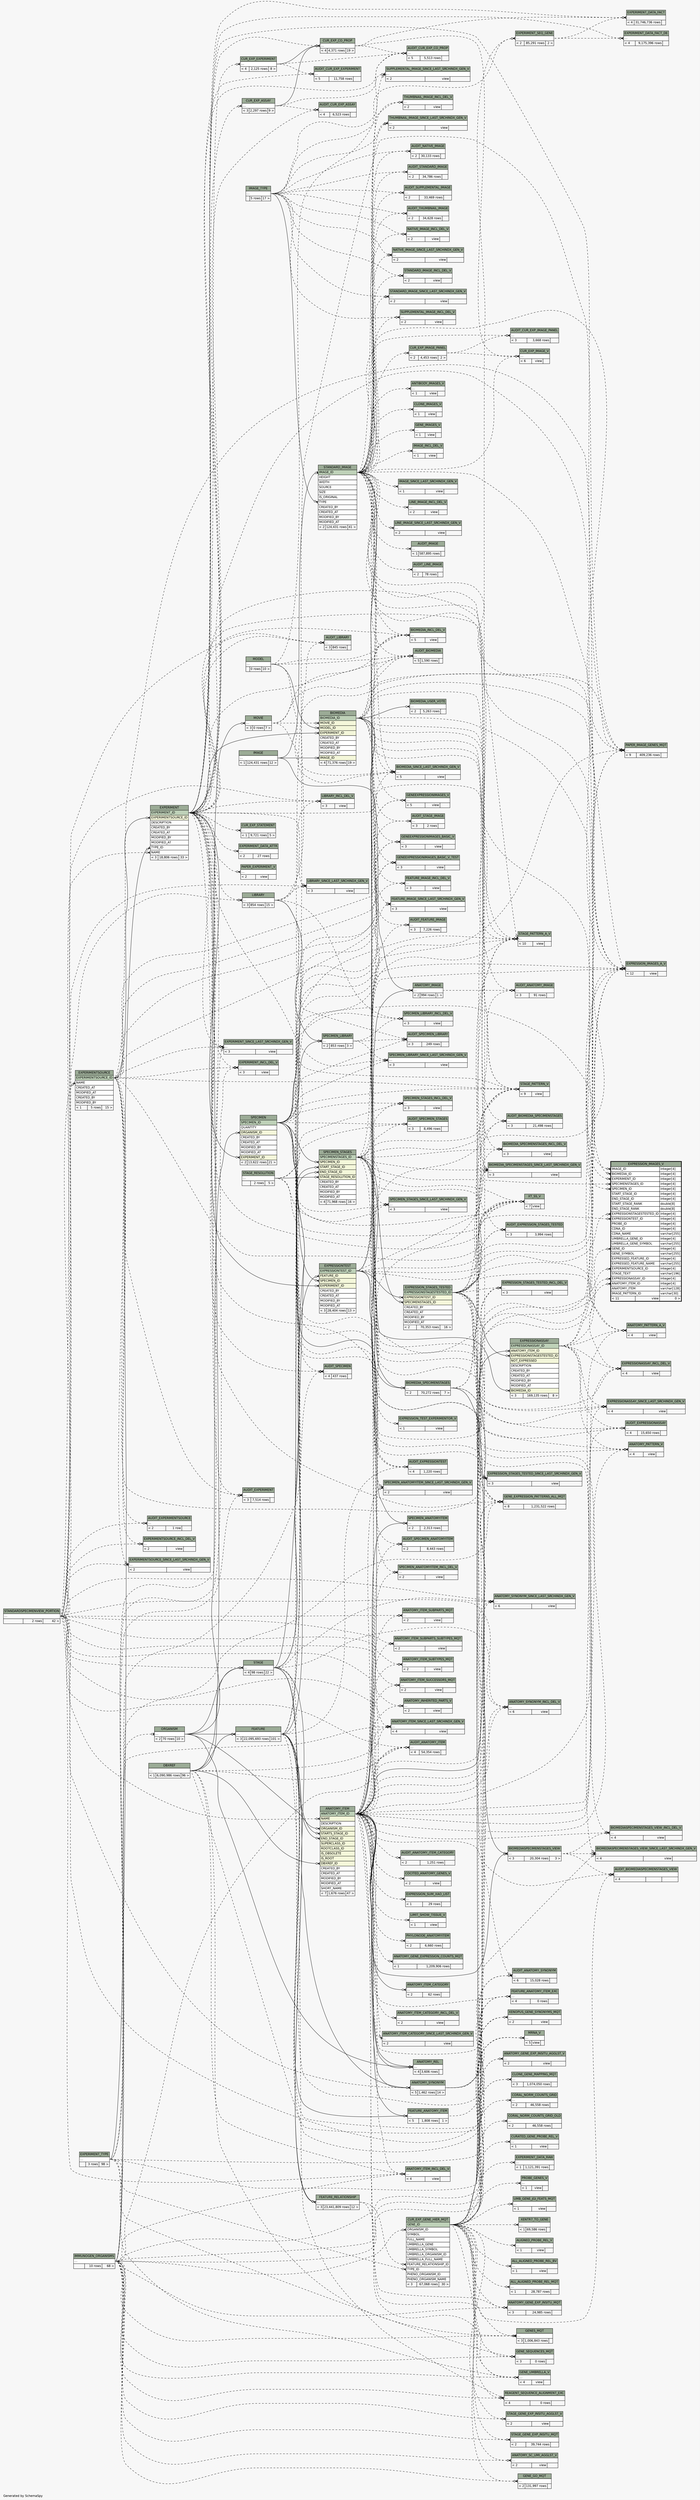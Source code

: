 // dot 2.38.0 on Windows 10 10.0
// SchemaSpy rev Unknown
digraph "impliedTwoDegreesRelationshipsDiagram" {
  graph [
    rankdir="RL"
    bgcolor="#f7f7f7"
    label="\nGenerated by SchemaSpy"
    labeljust="l"
    nodesep="0.18"
    ranksep="0.46"
    fontname="Helvetica"
    fontsize="11"
  ];
  node [
    fontname="Helvetica"
    fontsize="11"
    shape="plaintext"
  ];
  edge [
    arrowsize="0.8"
  ];
  "ALIGNED_PROBE_REL_V":"elipses":w -> "CUR_EXP_GENE_HIER_MQT":"GENE_ID":e [arrowhead=none dir=back arrowtail=crowodot style=dashed];
  "ALL_ALIGNED_PROBE_REL_BV":"elipses":w -> "CUR_EXP_GENE_HIER_MQT":"GENE_ID":e [arrowhead=none dir=back arrowtail=crowodot style=dashed];
  "ALL_ALIGNED_PROBE_REL_MQT":"elipses":w -> "CUR_EXP_GENE_HIER_MQT":"GENE_ID":e [arrowhead=none dir=back arrowtail=crowodot style=dashed];
  "ANATOMY_GENE_EXP_INSITU_AGGLST_V":"elipses":w -> "CUR_EXP_GENE_HIER_MQT":"GENE_ID":e [arrowhead=none dir=back arrowtail=crowodot style=dashed];
  "ANATOMY_GENE_EXP_INSITU_AGGLST_V":"elipses":w -> "IMMUNOGEN_ORGANISMS":"elipses":e [arrowhead=none dir=back arrowtail=crowodot style=dashed];
  "ANATOMY_GENE_EXP_INSITU_MQT":"elipses":w -> "ANATOMY_ITEM":"ANATOMY_ITEM_ID":e [arrowhead=none dir=back arrowtail=crowodot style=dashed];
  "ANATOMY_GENE_EXP_INSITU_MQT":"elipses":w -> "CUR_EXP_GENE_HIER_MQT":"GENE_ID":e [arrowhead=none dir=back arrowtail=crowodot style=dashed];
  "ANATOMY_GENE_EXP_INSITU_MQT":"elipses":w -> "IMMUNOGEN_ORGANISMS":"elipses":e [arrowhead=none dir=back arrowtail=crowodot style=dashed];
  "ANATOMY_GENE_EXPRESSION_COUNTS_MQT":"elipses":w -> "ANATOMY_ITEM":"ANATOMY_ITEM_ID":e [arrowhead=none dir=back arrowtail=crowodot style=dashed];
  "ANATOMY_IMAGE":"elipses":w -> "ANATOMY_ITEM":"ANATOMY_ITEM_ID":e [arrowhead=none dir=back arrowtail=crowodot];
  "ANATOMY_IMAGE":"elipses":w -> "IMAGE":"elipses":e [arrowhead=none dir=back arrowtail=crowodot];
  "ANATOMY_INHERITED_PARTS_V":"elipses":w -> "ANATOMY_ITEM":"ANATOMY_ITEM_ID":e [arrowhead=none dir=back arrowtail=crowodot style=dashed];
  "ANATOMY_INHERITED_PARTS_V":"elipses":w -> "STANDARDSPECIMENVIEW_PORTION":"elipses":e [arrowhead=none dir=back arrowtail=crowodot style=dashed];
  "ANATOMY_ITEM":"DBXREF_ID":w -> "DBXREF":"elipses":e [arrowhead=none dir=back arrowtail=crowodot];
  "ANATOMY_ITEM":"END_STAGE_ID":w -> "STAGE":"elipses":e [arrowhead=none dir=back arrowtail=crowodot];
  "ANATOMY_ITEM":"NAME":w -> "STANDARDSPECIMENVIEW_PORTION":"elipses":e [arrowhead=none dir=back arrowtail=crowodot style=dashed];
  "ANATOMY_ITEM":"ORGANISM_ID":w -> "ORGANISM":"elipses":e [arrowhead=none dir=back arrowtail=crowodot];
  "ANATOMY_ITEM":"STARTS_STAGE_ID":w -> "STAGE":"elipses":e [arrowhead=none dir=back arrowtail=crowodot];
  "ANATOMY_ITEM_CATEGORY":"elipses":w -> "ANATOMY_ITEM":"ANATOMY_ITEM_ID":e [arrowhead=none dir=back arrowtail=crowodot];
  "ANATOMY_ITEM_CATEGORY_INCL_DEL_V":"elipses":w -> "ANATOMY_ITEM":"ANATOMY_ITEM_ID":e [arrowhead=none dir=back arrowtail=crowodot style=dashed];
  "ANATOMY_ITEM_CATEGORY_SINCE_LAST_SRCHINDX_GEN_V":"elipses":w -> "ANATOMY_ITEM":"ANATOMY_ITEM_ID":e [arrowhead=none dir=back arrowtail=crowodot style=dashed];
  "ANATOMY_ITEM_INCL_DEL_V":"elipses":w -> "ANATOMY_ITEM":"ANATOMY_ITEM_ID":e [arrowhead=none dir=back arrowtail=crowodot style=dashed];
  "ANATOMY_ITEM_INCL_DEL_V":"elipses":w -> "DBXREF":"elipses":e [arrowhead=none dir=back arrowtail=crowodot style=dashed];
  "ANATOMY_ITEM_INCL_DEL_V":"elipses":w -> "STANDARDSPECIMENVIEW_PORTION":"elipses":e [arrowhead=none dir=back arrowtail=crowodot style=dashed];
  "ANATOMY_ITEM_INCL_DEL_V":"elipses":w -> "IMMUNOGEN_ORGANISMS":"elipses":e [arrowhead=none dir=back arrowtail=crowodot style=dashed];
  "ANATOMY_ITEM_SINCE_LAST_SRCHINDX_GEN_V":"elipses":w -> "ANATOMY_ITEM":"ANATOMY_ITEM_ID":e [arrowhead=none dir=back arrowtail=crowodot style=dashed];
  "ANATOMY_ITEM_SINCE_LAST_SRCHINDX_GEN_V":"elipses":w -> "DBXREF":"elipses":e [arrowhead=none dir=back arrowtail=crowodot style=dashed];
  "ANATOMY_ITEM_SINCE_LAST_SRCHINDX_GEN_V":"elipses":w -> "STANDARDSPECIMENVIEW_PORTION":"elipses":e [arrowhead=none dir=back arrowtail=crowodot style=dashed];
  "ANATOMY_ITEM_SINCE_LAST_SRCHINDX_GEN_V":"elipses":w -> "IMMUNOGEN_ORGANISMS":"elipses":e [arrowhead=none dir=back arrowtail=crowodot style=dashed];
  "ANATOMY_ITEM_SUBPARTS_MQT":"elipses":w -> "ANATOMY_ITEM":"ANATOMY_ITEM_ID":e [arrowhead=none dir=back arrowtail=crowodot style=dashed];
  "ANATOMY_ITEM_SUBPARTS_MQT":"elipses":w -> "STANDARDSPECIMENVIEW_PORTION":"elipses":e [arrowhead=none dir=back arrowtail=crowodot style=dashed];
  "ANATOMY_ITEM_SUBPARTS_SUBTYPES_MQT":"elipses":w -> "ANATOMY_ITEM":"ANATOMY_ITEM_ID":e [arrowhead=none dir=back arrowtail=crowodot style=dashed];
  "ANATOMY_ITEM_SUBPARTS_SUBTYPES_MQT":"elipses":w -> "STANDARDSPECIMENVIEW_PORTION":"elipses":e [arrowhead=none dir=back arrowtail=crowodot style=dashed];
  "ANATOMY_ITEM_SUBTYPES_MQT":"elipses":w -> "ANATOMY_ITEM":"ANATOMY_ITEM_ID":e [arrowhead=none dir=back arrowtail=crowodot style=dashed];
  "ANATOMY_ITEM_SUBTYPES_MQT":"elipses":w -> "STANDARDSPECIMENVIEW_PORTION":"elipses":e [arrowhead=none dir=back arrowtail=crowodot style=dashed];
  "ANATOMY_ITEM_SUCCESSORS_MQT":"elipses":w -> "ANATOMY_ITEM":"ANATOMY_ITEM_ID":e [arrowhead=none dir=back arrowtail=crowodot style=dashed];
  "ANATOMY_ITEM_SUCCESSORS_MQT":"elipses":w -> "STANDARDSPECIMENVIEW_PORTION":"elipses":e [arrowhead=none dir=back arrowtail=crowodot style=dashed];
  "ANATOMY_PATTERN_A_V":"elipses":w -> "ANATOMY_ITEM":"ANATOMY_ITEM_ID":e [arrowhead=none dir=back arrowtail=crowodot style=dashed];
  "ANATOMY_PATTERN_A_V":"elipses":w -> "BIOMEDIA":"BIOMEDIA_ID":e [arrowhead=none dir=back arrowtail=crowodot style=dashed];
  "ANATOMY_PATTERN_A_V":"elipses":w -> "EXPRESSIONASSAY":"EXPRESSIONASSAY_ID":e [arrowhead=none dir=back arrowtail=crowodot style=dashed];
  "ANATOMY_PATTERN_A_V":"elipses":w -> "EXPRESSION_STAGES_TESTED":"EXPRESSIONSTAGESTESTED_ID":e [arrowhead=none dir=back arrowtail=crowodot style=dashed];
  "ANATOMY_PATTERN_V":"elipses":w -> "ANATOMY_ITEM":"ANATOMY_ITEM_ID":e [arrowhead=none dir=back arrowtail=crowodot style=dashed];
  "ANATOMY_PATTERN_V":"elipses":w -> "BIOMEDIA":"BIOMEDIA_ID":e [arrowhead=none dir=back arrowtail=crowodot style=dashed];
  "ANATOMY_PATTERN_V":"elipses":w -> "EXPRESSIONASSAY":"EXPRESSIONASSAY_ID":e [arrowhead=none dir=back arrowtail=crowodot style=dashed];
  "ANATOMY_PATTERN_V":"elipses":w -> "EXPRESSION_STAGES_TESTED":"EXPRESSIONSTAGESTESTED_ID":e [arrowhead=none dir=back arrowtail=crowodot style=dashed];
  "ANATOMY_REL":"elipses":w -> "ANATOMY_ITEM":"ANATOMY_ITEM_ID":e [arrowhead=none dir=back arrowtail=crowodot];
  "ANATOMY_REL":"elipses":w -> "ORGANISM":"elipses":e [arrowhead=none dir=back arrowtail=crowodot];
  "ANATOMY_REL":"elipses":w -> "ANATOMY_ITEM":"ANATOMY_ITEM_ID":e [arrowhead=none dir=back arrowtail=crowodot];
  "ANATOMY_SC_UMI_AGGLST_V":"elipses":w -> "CUR_EXP_GENE_HIER_MQT":"GENE_ID":e [arrowhead=none dir=back arrowtail=crowodot style=dashed];
  "ANATOMY_SC_UMI_AGGLST_V":"elipses":w -> "IMMUNOGEN_ORGANISMS":"elipses":e [arrowhead=none dir=back arrowtail=crowodot style=dashed];
  "ANATOMY_SYNONYM":"elipses":w -> "ANATOMY_ITEM":"ANATOMY_ITEM_ID":e [arrowhead=none dir=back arrowtail=crowodot];
  "ANATOMY_SYNONYM":"elipses":w -> "STANDARDSPECIMENVIEW_PORTION":"elipses":e [arrowhead=none dir=back arrowtail=crowodot style=dashed];
  "ANATOMY_SYNONYM":"elipses":w -> "STAGE":"elipses":e [arrowhead=none dir=back arrowtail=crowodot];
  "ANATOMY_SYNONYM_INCL_DEL_V":"elipses":w -> "ANATOMY_ITEM":"ANATOMY_ITEM_ID":e [arrowhead=none dir=back arrowtail=crowodot style=dashed];
  "ANATOMY_SYNONYM_INCL_DEL_V":"elipses":w -> "STANDARDSPECIMENVIEW_PORTION":"elipses":e [arrowhead=none dir=back arrowtail=crowodot style=dashed];
  "ANATOMY_SYNONYM_INCL_DEL_V":"elipses":w -> "STAGE":"elipses":e [arrowhead=none dir=back arrowtail=crowodot style=dashed];
  "ANATOMY_SYNONYM_INCL_DEL_V":"elipses":w -> "ANATOMY_SYNONYM":"elipses":e [arrowhead=none dir=back arrowtail=crowodot style=dashed];
  "ANATOMY_SYNONYM_SINCE_LAST_SRCHINDX_GEN_V":"elipses":w -> "ANATOMY_ITEM":"ANATOMY_ITEM_ID":e [arrowhead=none dir=back arrowtail=crowodot style=dashed];
  "ANATOMY_SYNONYM_SINCE_LAST_SRCHINDX_GEN_V":"elipses":w -> "STANDARDSPECIMENVIEW_PORTION":"elipses":e [arrowhead=none dir=back arrowtail=crowodot style=dashed];
  "ANATOMY_SYNONYM_SINCE_LAST_SRCHINDX_GEN_V":"elipses":w -> "STAGE":"elipses":e [arrowhead=none dir=back arrowtail=crowodot style=dashed];
  "ANATOMY_SYNONYM_SINCE_LAST_SRCHINDX_GEN_V":"elipses":w -> "ANATOMY_SYNONYM":"elipses":e [arrowhead=none dir=back arrowtail=crowodot style=dashed];
  "ANTIBODY_IMAGES_V":"elipses":w -> "STANDARD_IMAGE":"IMAGE_ID":e [arrowhead=none dir=back arrowtail=crowodot style=dashed];
  "AUDIT_ANATOMY_IMAGE":"elipses":w -> "ANATOMY_ITEM":"ANATOMY_ITEM_ID":e [arrowhead=none dir=back arrowtail=crowodot style=dashed];
  "AUDIT_ANATOMY_IMAGE":"elipses":w -> "ANATOMY_IMAGE":"elipses":e [arrowhead=none dir=back arrowtail=crowodot style=dashed];
  "AUDIT_ANATOMY_IMAGE":"elipses":w -> "STANDARD_IMAGE":"IMAGE_ID":e [arrowhead=none dir=back arrowtail=crowodot style=dashed];
  "AUDIT_ANATOMY_ITEM":"elipses":w -> "ANATOMY_ITEM":"ANATOMY_ITEM_ID":e [arrowhead=none dir=back arrowtail=crowodot style=dashed];
  "AUDIT_ANATOMY_ITEM":"elipses":w -> "DBXREF":"elipses":e [arrowhead=none dir=back arrowtail=crowodot style=dashed];
  "AUDIT_ANATOMY_ITEM":"elipses":w -> "STANDARDSPECIMENVIEW_PORTION":"elipses":e [arrowhead=none dir=back arrowtail=crowodot style=dashed];
  "AUDIT_ANATOMY_ITEM":"elipses":w -> "IMMUNOGEN_ORGANISMS":"elipses":e [arrowhead=none dir=back arrowtail=crowodot style=dashed];
  "AUDIT_ANATOMY_ITEM_CATEGORY":"elipses":w -> "ANATOMY_ITEM":"ANATOMY_ITEM_ID":e [arrowhead=none dir=back arrowtail=crowodot style=dashed];
  "AUDIT_ANATOMY_SYNONYM":"elipses":w -> "ANATOMY_ITEM":"ANATOMY_ITEM_ID":e [arrowhead=none dir=back arrowtail=crowodot style=dashed];
  "AUDIT_ANATOMY_SYNONYM":"elipses":w -> "STANDARDSPECIMENVIEW_PORTION":"elipses":e [arrowhead=none dir=back arrowtail=crowodot style=dashed];
  "AUDIT_ANATOMY_SYNONYM":"elipses":w -> "STAGE":"elipses":e [arrowhead=none dir=back arrowtail=crowodot style=dashed];
  "AUDIT_ANATOMY_SYNONYM":"elipses":w -> "ANATOMY_SYNONYM":"elipses":e [arrowhead=none dir=back arrowtail=crowodot style=dashed];
  "AUDIT_BIOMEDIA":"elipses":w -> "BIOMEDIA":"BIOMEDIA_ID":e [arrowhead=none dir=back arrowtail=crowodot style=dashed];
  "AUDIT_BIOMEDIA":"elipses":w -> "EXPERIMENT":"EXPERIMENT_ID":e [arrowhead=none dir=back arrowtail=crowodot style=dashed];
  "AUDIT_BIOMEDIA":"elipses":w -> "STANDARD_IMAGE":"IMAGE_ID":e [arrowhead=none dir=back arrowtail=crowodot style=dashed];
  "AUDIT_BIOMEDIA":"elipses":w -> "MODEL":"elipses":e [arrowhead=none dir=back arrowtail=crowodot style=dashed];
  "AUDIT_BIOMEDIA":"elipses":w -> "MOVIE":"elipses":e [arrowhead=none dir=back arrowtail=crowodot style=dashed];
  "AUDIT_BIOMEDIA_SPECIMENSTAGES":"elipses":w -> "BIOMEDIA":"BIOMEDIA_ID":e [arrowhead=none dir=back arrowtail=crowodot style=dashed];
  "AUDIT_BIOMEDIA_SPECIMENSTAGES":"elipses":w -> "BIOMEDIA_SPECIMENSTAGES":"elipses":e [arrowhead=none dir=back arrowtail=crowodot style=dashed];
  "AUDIT_BIOMEDIA_SPECIMENSTAGES":"elipses":w -> "SPECIMEN_STAGES":"SPECIMENSTAGES_ID":e [arrowhead=none dir=back arrowtail=crowodot style=dashed];
  "AUDIT_BIOMEDIASPECIMENSTAGES_VIEW":"elipses":w -> "ANATOMY_ITEM":"ANATOMY_ITEM_ID":e [arrowhead=none dir=back arrowtail=crowodot style=dashed];
  "AUDIT_BIOMEDIASPECIMENSTAGES_VIEW":"elipses":w -> "BIOMEDIA_SPECIMENSTAGES":"elipses":e [arrowhead=none dir=back arrowtail=crowodot style=dashed];
  "AUDIT_BIOMEDIASPECIMENSTAGES_VIEW":"elipses":w -> "BIOMEDIASPECIMENSTAGES_VIEW":"elipses":e [arrowhead=none dir=back arrowtail=crowodot style=dashed];
  "AUDIT_CUR_EXP_ASSAY":"elipses":w -> "CUR_EXP_ASSAY":"elipses":e [arrowhead=none dir=back arrowtail=crowodot style=dashed];
  "AUDIT_CUR_EXP_ASSAY":"elipses":w -> "EXPERIMENT":"EXPERIMENT_ID":e [arrowhead=none dir=back arrowtail=crowodot style=dashed];
  "AUDIT_CUR_EXP_CO_PROP":"elipses":w -> "CUR_EXP_CO_PROP":"elipses":e [arrowhead=none dir=back arrowtail=crowodot style=dashed];
  "AUDIT_CUR_EXP_CO_PROP":"elipses":w -> "CUR_EXP_ASSAY":"elipses":e [arrowhead=none dir=back arrowtail=crowodot style=dashed];
  "AUDIT_CUR_EXP_CO_PROP":"elipses":w -> "CUR_EXP_EXPERIMENT":"elipses":e [arrowhead=none dir=back arrowtail=crowodot style=dashed];
  "AUDIT_CUR_EXP_CO_PROP":"elipses":w -> "EXPERIMENT":"EXPERIMENT_ID":e [arrowhead=none dir=back arrowtail=crowodot style=dashed];
  "AUDIT_CUR_EXP_EXPERIMENT":"elipses":w -> "CUR_EXP_EXPERIMENT":"elipses":e [arrowhead=none dir=back arrowtail=crowodot style=dashed];
  "AUDIT_CUR_EXP_EXPERIMENT":"elipses":w -> "EXPERIMENT":"EXPERIMENT_ID":e [arrowhead=none dir=back arrowtail=crowodot style=dashed];
  "AUDIT_CUR_EXP_IMAGE_PANEL":"elipses":w -> "STANDARD_IMAGE":"IMAGE_ID":e [arrowhead=none dir=back arrowtail=crowodot style=dashed];
  "AUDIT_CUR_EXP_IMAGE_PANEL":"elipses":w -> "CUR_EXP_IMAGE_PANEL":"elipses":e [arrowhead=none dir=back arrowtail=crowodot style=dashed];
  "AUDIT_EXPERIMENT":"elipses":w -> "EXPERIMENT":"EXPERIMENT_ID":e [arrowhead=none dir=back arrowtail=crowodot style=dashed];
  "AUDIT_EXPERIMENT":"elipses":w -> "EXPERIMENTSOURCE":"EXPERIMENTSOURCE_ID":e [arrowhead=none dir=back arrowtail=crowodot style=dashed];
  "AUDIT_EXPERIMENT":"elipses":w -> "EXPERIMENT_TYPE":"elipses":e [arrowhead=none dir=back arrowtail=crowodot style=dashed];
  "AUDIT_EXPERIMENTSOURCE":"elipses":w -> "EXPERIMENTSOURCE":"EXPERIMENTSOURCE_ID":e [arrowhead=none dir=back arrowtail=crowodot style=dashed];
  "AUDIT_EXPERIMENTSOURCE":"elipses":w -> "STANDARDSPECIMENVIEW_PORTION":"elipses":e [arrowhead=none dir=back arrowtail=crowodot style=dashed];
  "AUDIT_EXPRESSION_STAGES_TESTED":"elipses":w -> "EXPRESSION_STAGES_TESTED":"EXPRESSIONSTAGESTESTED_ID":e [arrowhead=none dir=back arrowtail=crowodot style=dashed];
  "AUDIT_EXPRESSION_STAGES_TESTED":"elipses":w -> "EXPRESSIONTEST":"EXPRESSIONTEST_ID":e [arrowhead=none dir=back arrowtail=crowodot style=dashed];
  "AUDIT_EXPRESSION_STAGES_TESTED":"elipses":w -> "SPECIMEN_STAGES":"SPECIMENSTAGES_ID":e [arrowhead=none dir=back arrowtail=crowodot style=dashed];
  "AUDIT_EXPRESSIONASSAY":"elipses":w -> "ANATOMY_ITEM":"ANATOMY_ITEM_ID":e [arrowhead=none dir=back arrowtail=crowodot style=dashed];
  "AUDIT_EXPRESSIONASSAY":"elipses":w -> "BIOMEDIA":"BIOMEDIA_ID":e [arrowhead=none dir=back arrowtail=crowodot style=dashed];
  "AUDIT_EXPRESSIONASSAY":"elipses":w -> "EXPRESSIONASSAY":"EXPRESSIONASSAY_ID":e [arrowhead=none dir=back arrowtail=crowodot style=dashed];
  "AUDIT_EXPRESSIONASSAY":"elipses":w -> "EXPRESSION_STAGES_TESTED":"EXPRESSIONSTAGESTESTED_ID":e [arrowhead=none dir=back arrowtail=crowodot style=dashed];
  "AUDIT_EXPRESSIONTEST":"elipses":w -> "EXPERIMENT":"EXPERIMENT_ID":e [arrowhead=none dir=back arrowtail=crowodot style=dashed];
  "AUDIT_EXPRESSIONTEST":"elipses":w -> "EXPRESSIONTEST":"EXPRESSIONTEST_ID":e [arrowhead=none dir=back arrowtail=crowodot style=dashed];
  "AUDIT_EXPRESSIONTEST":"elipses":w -> "FEATURE":"elipses":e [arrowhead=none dir=back arrowtail=crowodot style=dashed];
  "AUDIT_EXPRESSIONTEST":"elipses":w -> "SPECIMEN":"SPECIMEN_ID":e [arrowhead=none dir=back arrowtail=crowodot style=dashed];
  "AUDIT_FEATURE_IMAGE":"elipses":w -> "FEATURE":"elipses":e [arrowhead=none dir=back arrowtail=crowodot style=dashed];
  "AUDIT_FEATURE_IMAGE":"elipses":w -> "STANDARD_IMAGE":"IMAGE_ID":e [arrowhead=none dir=back arrowtail=crowodot style=dashed];
  "AUDIT_IMAGE":"elipses":w -> "STANDARD_IMAGE":"IMAGE_ID":e [arrowhead=none dir=back arrowtail=crowodot style=dashed];
  "AUDIT_LIBRARY":"elipses":w -> "EXPERIMENT":"EXPERIMENT_ID":e [arrowhead=none dir=back arrowtail=crowodot style=dashed];
  "AUDIT_LIBRARY":"elipses":w -> "LIBRARY":"elipses":e [arrowhead=none dir=back arrowtail=crowodot style=dashed];
  "AUDIT_LIBRARY":"elipses":w -> "STANDARDSPECIMENVIEW_PORTION":"elipses":e [arrowhead=none dir=back arrowtail=crowodot style=dashed];
  "AUDIT_LINE_IMAGE":"elipses":w -> "STANDARD_IMAGE":"IMAGE_ID":e [arrowhead=none dir=back arrowtail=crowodot style=dashed];
  "AUDIT_NATIVE_IMAGE":"elipses":w -> "STANDARD_IMAGE":"IMAGE_ID":e [arrowhead=none dir=back arrowtail=crowodot style=dashed];
  "AUDIT_NATIVE_IMAGE":"elipses":w -> "IMAGE_TYPE":"elipses":e [arrowhead=none dir=back arrowtail=crowodot style=dashed];
  "AUDIT_SPECIMEN":"elipses":w -> "EXPERIMENT":"EXPERIMENT_ID":e [arrowhead=none dir=back arrowtail=crowodot style=dashed];
  "AUDIT_SPECIMEN":"elipses":w -> "IMMUNOGEN_ORGANISMS":"elipses":e [arrowhead=none dir=back arrowtail=crowodot style=dashed];
  "AUDIT_SPECIMEN":"elipses":w -> "SPECIMEN":"SPECIMEN_ID":e [arrowhead=none dir=back arrowtail=crowodot style=dashed];
  "AUDIT_SPECIMEN_ANATOMYITEM":"elipses":w -> "ANATOMY_ITEM":"ANATOMY_ITEM_ID":e [arrowhead=none dir=back arrowtail=crowodot style=dashed];
  "AUDIT_SPECIMEN_ANATOMYITEM":"elipses":w -> "SPECIMEN":"SPECIMEN_ID":e [arrowhead=none dir=back arrowtail=crowodot style=dashed];
  "AUDIT_SPECIMEN_LIBRARY":"elipses":w -> "LIBRARY":"elipses":e [arrowhead=none dir=back arrowtail=crowodot style=dashed];
  "AUDIT_SPECIMEN_LIBRARY":"elipses":w -> "SPECIMEN":"SPECIMEN_ID":e [arrowhead=none dir=back arrowtail=crowodot style=dashed];
  "AUDIT_SPECIMEN_LIBRARY":"elipses":w -> "SPECIMEN_LIBRARY":"elipses":e [arrowhead=none dir=back arrowtail=crowodot style=dashed];
  "AUDIT_SPECIMEN_STAGES":"elipses":w -> "SPECIMEN":"SPECIMEN_ID":e [arrowhead=none dir=back arrowtail=crowodot style=dashed];
  "AUDIT_SPECIMEN_STAGES":"elipses":w -> "SPECIMEN_STAGES":"SPECIMENSTAGES_ID":e [arrowhead=none dir=back arrowtail=crowodot style=dashed];
  "AUDIT_SPECIMEN_STAGES":"elipses":w -> "STAGE_RESOLUTION":"elipses":e [arrowhead=none dir=back arrowtail=crowodot style=dashed];
  "AUDIT_STAGE_IMAGE":"elipses":w -> "STANDARD_IMAGE":"IMAGE_ID":e [arrowhead=none dir=back arrowtail=crowodot style=dashed];
  "AUDIT_STAGE_IMAGE":"elipses":w -> "STAGE":"elipses":e [arrowhead=none dir=back arrowtail=crowodot style=dashed];
  "AUDIT_STANDARD_IMAGE":"elipses":w -> "STANDARD_IMAGE":"IMAGE_ID":e [arrowhead=none dir=back arrowtail=crowodot style=dashed];
  "AUDIT_STANDARD_IMAGE":"elipses":w -> "IMAGE_TYPE":"elipses":e [arrowhead=none dir=back arrowtail=crowodot style=dashed];
  "AUDIT_SUPPLEMENTAL_IMAGE":"elipses":w -> "STANDARD_IMAGE":"IMAGE_ID":e [arrowhead=none dir=back arrowtail=crowodot style=dashed];
  "AUDIT_SUPPLEMENTAL_IMAGE":"elipses":w -> "IMAGE_TYPE":"elipses":e [arrowhead=none dir=back arrowtail=crowodot style=dashed];
  "AUDIT_THUMBNAIL_IMAGE":"elipses":w -> "STANDARD_IMAGE":"IMAGE_ID":e [arrowhead=none dir=back arrowtail=crowodot style=dashed];
  "AUDIT_THUMBNAIL_IMAGE":"elipses":w -> "IMAGE_TYPE":"elipses":e [arrowhead=none dir=back arrowtail=crowodot style=dashed];
  "BIOMEDIA":"EXPERIMENT_ID":w -> "EXPERIMENT":"EXPERIMENT_ID":e [arrowhead=none dir=back arrowtail=crowodot];
  "BIOMEDIA":"IMAGE_ID":w -> "IMAGE":"elipses":e [arrowhead=none dir=back arrowtail=crowodot];
  "BIOMEDIA":"MODEL_ID":w -> "MODEL":"elipses":e [arrowhead=none dir=back arrowtail=crowodot];
  "BIOMEDIA":"MOVIE_ID":w -> "MOVIE":"elipses":e [arrowhead=none dir=back arrowtail=crowodot style=dashed];
  "BIOMEDIA_INCL_DEL_V":"elipses":w -> "BIOMEDIA":"BIOMEDIA_ID":e [arrowhead=none dir=back arrowtail=crowodot style=dashed];
  "BIOMEDIA_INCL_DEL_V":"elipses":w -> "EXPERIMENT":"EXPERIMENT_ID":e [arrowhead=none dir=back arrowtail=crowodot style=dashed];
  "BIOMEDIA_INCL_DEL_V":"elipses":w -> "STANDARD_IMAGE":"IMAGE_ID":e [arrowhead=none dir=back arrowtail=crowodot style=dashed];
  "BIOMEDIA_INCL_DEL_V":"elipses":w -> "MODEL":"elipses":e [arrowhead=none dir=back arrowtail=crowodot style=dashed];
  "BIOMEDIA_INCL_DEL_V":"elipses":w -> "MOVIE":"elipses":e [arrowhead=none dir=back arrowtail=crowodot style=dashed];
  "BIOMEDIA_SINCE_LAST_SRCHINDX_GEN_V":"elipses":w -> "BIOMEDIA":"BIOMEDIA_ID":e [arrowhead=none dir=back arrowtail=crowodot style=dashed];
  "BIOMEDIA_SINCE_LAST_SRCHINDX_GEN_V":"elipses":w -> "EXPERIMENT":"EXPERIMENT_ID":e [arrowhead=none dir=back arrowtail=crowodot style=dashed];
  "BIOMEDIA_SINCE_LAST_SRCHINDX_GEN_V":"elipses":w -> "STANDARD_IMAGE":"IMAGE_ID":e [arrowhead=none dir=back arrowtail=crowodot style=dashed];
  "BIOMEDIA_SINCE_LAST_SRCHINDX_GEN_V":"elipses":w -> "MODEL":"elipses":e [arrowhead=none dir=back arrowtail=crowodot style=dashed];
  "BIOMEDIA_SINCE_LAST_SRCHINDX_GEN_V":"elipses":w -> "MOVIE":"elipses":e [arrowhead=none dir=back arrowtail=crowodot style=dashed];
  "BIOMEDIA_SPECIMENSTAGES":"elipses":w -> "BIOMEDIA":"BIOMEDIA_ID":e [arrowhead=none dir=back arrowtail=crowodot];
  "BIOMEDIA_SPECIMENSTAGES":"elipses":w -> "SPECIMEN_STAGES":"SPECIMENSTAGES_ID":e [arrowhead=none dir=back arrowtail=crowodot];
  "BIOMEDIA_SPECIMENSTAGES_INCL_DEL_V":"elipses":w -> "BIOMEDIA":"BIOMEDIA_ID":e [arrowhead=none dir=back arrowtail=crowodot style=dashed];
  "BIOMEDIA_SPECIMENSTAGES_INCL_DEL_V":"elipses":w -> "BIOMEDIA_SPECIMENSTAGES":"elipses":e [arrowhead=none dir=back arrowtail=crowodot style=dashed];
  "BIOMEDIA_SPECIMENSTAGES_INCL_DEL_V":"elipses":w -> "SPECIMEN_STAGES":"SPECIMENSTAGES_ID":e [arrowhead=none dir=back arrowtail=crowodot style=dashed];
  "BIOMEDIA_SPECIMENSTAGES_SINCE_LAST_SRCHINDX_GEN_V":"elipses":w -> "BIOMEDIA":"BIOMEDIA_ID":e [arrowhead=none dir=back arrowtail=crowodot style=dashed];
  "BIOMEDIA_SPECIMENSTAGES_SINCE_LAST_SRCHINDX_GEN_V":"elipses":w -> "BIOMEDIA_SPECIMENSTAGES":"elipses":e [arrowhead=none dir=back arrowtail=crowodot style=dashed];
  "BIOMEDIA_SPECIMENSTAGES_SINCE_LAST_SRCHINDX_GEN_V":"elipses":w -> "SPECIMEN_STAGES":"SPECIMENSTAGES_ID":e [arrowhead=none dir=back arrowtail=crowodot style=dashed];
  "BIOMEDIA_USER_VOTE":"elipses":w -> "BIOMEDIA":"BIOMEDIA_ID":e [arrowhead=none dir=back arrowtail=crowodot];
  "BIOMEDIASPECIMENSTAGES_VIEW":"elipses":w -> "ANATOMY_ITEM":"ANATOMY_ITEM_ID":e [arrowhead=none dir=back arrowtail=crowodot];
  "BIOMEDIASPECIMENSTAGES_VIEW":"elipses":w -> "BIOMEDIA_SPECIMENSTAGES":"elipses":e [arrowhead=none dir=back arrowtail=crowodot];
  "BIOMEDIASPECIMENSTAGES_VIEW_INCL_DEL_V":"elipses":w -> "ANATOMY_ITEM":"ANATOMY_ITEM_ID":e [arrowhead=none dir=back arrowtail=crowodot style=dashed];
  "BIOMEDIASPECIMENSTAGES_VIEW_INCL_DEL_V":"elipses":w -> "BIOMEDIA_SPECIMENSTAGES":"elipses":e [arrowhead=none dir=back arrowtail=crowodot style=dashed];
  "BIOMEDIASPECIMENSTAGES_VIEW_INCL_DEL_V":"elipses":w -> "BIOMEDIASPECIMENSTAGES_VIEW":"elipses":e [arrowhead=none dir=back arrowtail=crowodot style=dashed];
  "BIOMEDIASPECIMENSTAGES_VIEW_SINCE_LAST_SRCHINDX_GEN_V":"elipses":w -> "ANATOMY_ITEM":"ANATOMY_ITEM_ID":e [arrowhead=none dir=back arrowtail=crowodot style=dashed];
  "BIOMEDIASPECIMENSTAGES_VIEW_SINCE_LAST_SRCHINDX_GEN_V":"elipses":w -> "BIOMEDIA_SPECIMENSTAGES":"elipses":e [arrowhead=none dir=back arrowtail=crowodot style=dashed];
  "BIOMEDIASPECIMENSTAGES_VIEW_SINCE_LAST_SRCHINDX_GEN_V":"elipses":w -> "BIOMEDIASPECIMENSTAGES_VIEW":"elipses":e [arrowhead=none dir=back arrowtail=crowodot style=dashed];
  "CLONE_GENE_MAPPING_MQT":"elipses":w -> "CUR_EXP_GENE_HIER_MQT":"GENE_ID":e [arrowhead=none dir=back arrowtail=crowodot style=dashed];
  "CLONE_GENE_MAPPING_MQT":"elipses":w -> "IMMUNOGEN_ORGANISMS":"elipses":e [arrowhead=none dir=back arrowtail=crowodot style=dashed];
  "CLONE_IMAGES_V":"elipses":w -> "STANDARD_IMAGE":"IMAGE_ID":e [arrowhead=none dir=back arrowtail=crowodot style=dashed];
  "COCITED_ANATOMY_GENES_V":"elipses":w -> "ANATOMY_ITEM":"ANATOMY_ITEM_ID":e [arrowhead=none dir=back arrowtail=crowodot style=dashed];
  "CORAL_NORM_COUNTS_GRID":"elipses":w -> "CUR_EXP_GENE_HIER_MQT":"GENE_ID":e [arrowhead=none dir=back arrowtail=crowodot style=dashed];
  "CORAL_NORM_COUNTS_GRID_OLD":"elipses":w -> "CUR_EXP_GENE_HIER_MQT":"GENE_ID":e [arrowhead=none dir=back arrowtail=crowodot style=dashed];
  "CUR_EXP_ASSAY":"elipses":w -> "EXPERIMENT":"EXPERIMENT_ID":e [arrowhead=none dir=back arrowtail=crowodot style=dashed];
  "CUR_EXP_CO_PROP":"elipses":w -> "CUR_EXP_ASSAY":"elipses":e [arrowhead=none dir=back arrowtail=crowodot];
  "CUR_EXP_CO_PROP":"elipses":w -> "CUR_EXP_EXPERIMENT":"elipses":e [arrowhead=none dir=back arrowtail=crowodot];
  "CUR_EXP_CO_PROP":"elipses":w -> "EXPERIMENT":"EXPERIMENT_ID":e [arrowhead=none dir=back arrowtail=crowodot style=dashed];
  "CUR_EXP_EXPERIMENT":"elipses":w -> "EXPERIMENT":"EXPERIMENT_ID":e [arrowhead=none dir=back arrowtail=crowodot style=dashed];
  "CUR_EXP_GENE_HIER_MQT":"FEATURE_RELATIONSHIP_ID":w -> "FEATURE_RELATIONSHIP":"elipses":e [arrowhead=none dir=back arrowtail=crowodot style=dashed];
  "CUR_EXP_GENE_HIER_MQT":"ORGANISM_ID":w -> "IMMUNOGEN_ORGANISMS":"elipses":e [arrowhead=none dir=back arrowtail=crowodot style=dashed];
  "CUR_EXP_GENE_HIER_MQT":"TYPE_ID":w -> "EXPERIMENT_TYPE":"elipses":e [arrowhead=none dir=back arrowtail=crowodot style=dashed];
  "CUR_EXP_IMAGE_PANEL":"elipses":w -> "STANDARD_IMAGE":"IMAGE_ID":e [arrowhead=none dir=back arrowtail=crowodot style=dashed];
  "CUR_EXP_IMAGE_V":"elipses":w -> "CUR_EXP_CO_PROP":"elipses":e [arrowhead=none dir=back arrowtail=crowodot style=dashed];
  "CUR_EXP_IMAGE_V":"elipses":w -> "STANDARD_IMAGE":"IMAGE_ID":e [arrowhead=none dir=back arrowtail=crowodot style=dashed];
  "CUR_EXP_IMAGE_V":"elipses":w -> "CUR_EXP_IMAGE_PANEL":"elipses":e [arrowhead=none dir=back arrowtail=crowodot style=dashed];
  "CUR_EXP_STATEMENT":"elipses":w -> "EXPERIMENT":"EXPERIMENT_ID":e [arrowhead=none dir=back arrowtail=crowodot style=dashed];
  "CURATED_GENE_PROBE_REL_V":"elipses":w -> "CUR_EXP_GENE_HIER_MQT":"GENE_ID":e [arrowhead=none dir=back arrowtail=crowodot style=dashed];
  "EXPERIMENT":"EXPERIMENTSOURCE_ID":w -> "EXPERIMENTSOURCE":"EXPERIMENTSOURCE_ID":e [arrowhead=none dir=back arrowtail=crowodot];
  "EXPERIMENT":"NAME":w -> "STANDARDSPECIMENVIEW_PORTION":"elipses":e [arrowhead=none dir=back arrowtail=crowodot style=dashed];
  "EXPERIMENT":"TYPE_ID":w -> "EXPERIMENT_TYPE":"elipses":e [arrowhead=none dir=back arrowtail=crowodot];
  "EXPERIMENT_DATA_ATTR":"elipses":w -> "EXPERIMENT":"EXPERIMENT_ID":e [arrowhead=none dir=back arrowtail=crowodot style=dashed];
  "EXPERIMENT_DATA_FACT":"elipses":w -> "CUR_EXP_CO_PROP":"elipses":e [arrowhead=none dir=back arrowtail=crowodot style=dashed];
  "EXPERIMENT_DATA_FACT":"elipses":w -> "EXPERIMENT":"EXPERIMENT_ID":e [arrowhead=none dir=back arrowtail=crowodot style=dashed];
  "EXPERIMENT_DATA_FACT":"elipses":w -> "EXPERIMENT_SEQ_GENE":"elipses":e [arrowhead=none dir=back arrowtail=crowodot style=dashed];
  "EXPERIMENT_DATA_FACT_DE":"elipses":w -> "EXPERIMENT":"EXPERIMENT_ID":e [arrowhead=none dir=back arrowtail=crowodot style=dashed];
  "EXPERIMENT_DATA_FACT_DE":"elipses":w -> "EXPERIMENT_SEQ_GENE":"elipses":e [arrowhead=none dir=back arrowtail=crowodot style=dashed];
  "EXPERIMENT_DATA_RAW":"elipses":w -> "CUR_EXP_GENE_HIER_MQT":"GENE_ID":e [arrowhead=none dir=back arrowtail=crowodot style=dashed];
  "EXPERIMENT_INCL_DEL_V":"elipses":w -> "EXPERIMENT":"EXPERIMENT_ID":e [arrowhead=none dir=back arrowtail=crowodot style=dashed];
  "EXPERIMENT_INCL_DEL_V":"elipses":w -> "EXPERIMENTSOURCE":"EXPERIMENTSOURCE_ID":e [arrowhead=none dir=back arrowtail=crowodot style=dashed];
  "EXPERIMENT_INCL_DEL_V":"elipses":w -> "EXPERIMENT_TYPE":"elipses":e [arrowhead=none dir=back arrowtail=crowodot style=dashed];
  "EXPERIMENT_SEQ_GENE":"elipses":w -> "CUR_EXP_GENE_HIER_MQT":"GENE_ID":e [arrowhead=none dir=back arrowtail=crowodot style=dashed];
  "EXPERIMENT_SEQ_GENE":"elipses":w -> "MODEL":"elipses":e [arrowhead=none dir=back arrowtail=crowodot style=dashed];
  "EXPERIMENT_SINCE_LAST_SRCHINDX_GEN_V":"elipses":w -> "EXPERIMENT":"EXPERIMENT_ID":e [arrowhead=none dir=back arrowtail=crowodot style=dashed];
  "EXPERIMENT_SINCE_LAST_SRCHINDX_GEN_V":"elipses":w -> "EXPERIMENTSOURCE":"EXPERIMENTSOURCE_ID":e [arrowhead=none dir=back arrowtail=crowodot style=dashed];
  "EXPERIMENT_SINCE_LAST_SRCHINDX_GEN_V":"elipses":w -> "EXPERIMENT_TYPE":"elipses":e [arrowhead=none dir=back arrowtail=crowodot style=dashed];
  "EXPERIMENTSOURCE":"NAME":w -> "STANDARDSPECIMENVIEW_PORTION":"elipses":e [arrowhead=none dir=back arrowtail=crowodot style=dashed];
  "EXPERIMENTSOURCE_INCL_DEL_V":"elipses":w -> "EXPERIMENTSOURCE":"EXPERIMENTSOURCE_ID":e [arrowhead=none dir=back arrowtail=crowodot style=dashed];
  "EXPERIMENTSOURCE_INCL_DEL_V":"elipses":w -> "STANDARDSPECIMENVIEW_PORTION":"elipses":e [arrowhead=none dir=back arrowtail=crowodot style=dashed];
  "EXPERIMENTSOURCE_SINCE_LAST_SRCHINDX_GEN_V":"elipses":w -> "EXPERIMENTSOURCE":"EXPERIMENTSOURCE_ID":e [arrowhead=none dir=back arrowtail=crowodot style=dashed];
  "EXPERIMENTSOURCE_SINCE_LAST_SRCHINDX_GEN_V":"elipses":w -> "STANDARDSPECIMENVIEW_PORTION":"elipses":e [arrowhead=none dir=back arrowtail=crowodot style=dashed];
  "EXPRESSION_IMAGES_A_V":"elipses":w -> "ANATOMY_ITEM":"ANATOMY_ITEM_ID":e [arrowhead=none dir=back arrowtail=crowodot style=dashed];
  "EXPRESSION_IMAGES_A_V":"elipses":w -> "BIOMEDIA":"BIOMEDIA_ID":e [arrowhead=none dir=back arrowtail=crowodot style=dashed];
  "EXPRESSION_IMAGES_A_V":"elipses":w -> "EXPERIMENT":"EXPERIMENT_ID":e [arrowhead=none dir=back arrowtail=crowodot style=dashed];
  "EXPRESSION_IMAGES_A_V":"elipses":w -> "EXPERIMENTSOURCE":"EXPERIMENTSOURCE_ID":e [arrowhead=none dir=back arrowtail=crowodot style=dashed];
  "EXPRESSION_IMAGES_A_V":"elipses":w -> "EXPRESSIONASSAY":"EXPRESSIONASSAY_ID":e [arrowhead=none dir=back arrowtail=crowodot style=dashed];
  "EXPRESSION_IMAGES_A_V":"elipses":w -> "EXPRESSION_STAGES_TESTED":"EXPRESSIONSTAGESTESTED_ID":e [arrowhead=none dir=back arrowtail=crowodot style=dashed];
  "EXPRESSION_IMAGES_A_V":"elipses":w -> "EXPRESSIONTEST":"EXPRESSIONTEST_ID":e [arrowhead=none dir=back arrowtail=crowodot style=dashed];
  "EXPRESSION_IMAGES_A_V":"elipses":w -> "CUR_EXP_GENE_HIER_MQT":"GENE_ID":e [arrowhead=none dir=back arrowtail=crowodot style=dashed];
  "EXPRESSION_IMAGES_A_V":"elipses":w -> "STANDARD_IMAGE":"IMAGE_ID":e [arrowhead=none dir=back arrowtail=crowodot style=dashed];
  "EXPRESSION_IMAGES_A_V":"elipses":w -> "SPECIMEN":"SPECIMEN_ID":e [arrowhead=none dir=back arrowtail=crowodot style=dashed];
  "EXPRESSION_IMAGES_A_V":"elipses":w -> "SPECIMEN_STAGES":"SPECIMENSTAGES_ID":e [arrowhead=none dir=back arrowtail=crowodot style=dashed];
  "EXPRESSION_IMAGES_V":"ANATOMY_ITEM_ID":w -> "ANATOMY_ITEM":"ANATOMY_ITEM_ID":e [arrowhead=none dir=back arrowtail=crowodot style=dashed];
  "EXPRESSION_IMAGES_V":"BIOMEDIA_ID":w -> "BIOMEDIA":"BIOMEDIA_ID":e [arrowhead=none dir=back arrowtail=crowodot style=dashed];
  "EXPRESSION_IMAGES_V":"EXPERIMENT_ID":w -> "EXPERIMENT":"EXPERIMENT_ID":e [arrowhead=none dir=back arrowtail=crowodot style=dashed];
  "EXPRESSION_IMAGES_V":"EXPERIMENTSOURCE_ID":w -> "EXPERIMENTSOURCE":"EXPERIMENTSOURCE_ID":e [arrowhead=none dir=back arrowtail=crowodot style=dashed];
  "EXPRESSION_IMAGES_V":"EXPRESSIONASSAY_ID":w -> "EXPRESSIONASSAY":"EXPRESSIONASSAY_ID":e [arrowhead=none dir=back arrowtail=crowodot style=dashed];
  "EXPRESSION_IMAGES_V":"EXPRESSIONSTAGESTESTED_ID":w -> "EXPRESSION_STAGES_TESTED":"EXPRESSIONSTAGESTESTED_ID":e [arrowhead=none dir=back arrowtail=crowodot style=dashed];
  "EXPRESSION_IMAGES_V":"EXPRESSIONTEST_ID":w -> "EXPRESSIONTEST":"EXPRESSIONTEST_ID":e [arrowhead=none dir=back arrowtail=crowodot style=dashed];
  "EXPRESSION_IMAGES_V":"GENE_ID":w -> "CUR_EXP_GENE_HIER_MQT":"GENE_ID":e [arrowhead=none dir=back arrowtail=crowodot style=dashed];
  "EXPRESSION_IMAGES_V":"IMAGE_ID":w -> "STANDARD_IMAGE":"IMAGE_ID":e [arrowhead=none dir=back arrowtail=crowodot style=dashed];
  "EXPRESSION_IMAGES_V":"SPECIMEN_ID":w -> "SPECIMEN":"SPECIMEN_ID":e [arrowhead=none dir=back arrowtail=crowodot style=dashed];
  "EXPRESSION_IMAGES_V":"SPECIMENSTAGES_ID":w -> "SPECIMEN_STAGES":"SPECIMENSTAGES_ID":e [arrowhead=none dir=back arrowtail=crowodot style=dashed];
  "EXPRESSION_STAGES_TESTED":"EXPRESSIONTEST_ID":w -> "EXPRESSIONTEST":"EXPRESSIONTEST_ID":e [arrowhead=none dir=back arrowtail=crowodot];
  "EXPRESSION_STAGES_TESTED":"SPECIMENSTAGES_ID":w -> "SPECIMEN_STAGES":"SPECIMENSTAGES_ID":e [arrowhead=none dir=back arrowtail=crowodot];
  "EXPRESSION_STAGES_TESTED_INCL_DEL_V":"elipses":w -> "EXPRESSION_STAGES_TESTED":"EXPRESSIONSTAGESTESTED_ID":e [arrowhead=none dir=back arrowtail=crowodot style=dashed];
  "EXPRESSION_STAGES_TESTED_INCL_DEL_V":"elipses":w -> "EXPRESSIONTEST":"EXPRESSIONTEST_ID":e [arrowhead=none dir=back arrowtail=crowodot style=dashed];
  "EXPRESSION_STAGES_TESTED_INCL_DEL_V":"elipses":w -> "SPECIMEN_STAGES":"SPECIMENSTAGES_ID":e [arrowhead=none dir=back arrowtail=crowodot style=dashed];
  "EXPRESSION_STAGES_TESTED_SINCE_LAST_SRCHINDX_GEN_V":"elipses":w -> "EXPRESSION_STAGES_TESTED":"EXPRESSIONSTAGESTESTED_ID":e [arrowhead=none dir=back arrowtail=crowodot style=dashed];
  "EXPRESSION_STAGES_TESTED_SINCE_LAST_SRCHINDX_GEN_V":"elipses":w -> "EXPRESSIONTEST":"EXPRESSIONTEST_ID":e [arrowhead=none dir=back arrowtail=crowodot style=dashed];
  "EXPRESSION_STAGES_TESTED_SINCE_LAST_SRCHINDX_GEN_V":"elipses":w -> "SPECIMEN_STAGES":"SPECIMENSTAGES_ID":e [arrowhead=none dir=back arrowtail=crowodot style=dashed];
  "EXPRESSION_SUM_XAO_LIST":"elipses":w -> "ANATOMY_ITEM":"ANATOMY_ITEM_ID":e [arrowhead=none dir=back arrowtail=crowodot style=dashed];
  "EXPRESSION_TEST_EXPERIMENTOR_V":"elipses":w -> "EXPRESSIONTEST":"EXPRESSIONTEST_ID":e [arrowhead=none dir=back arrowtail=crowodot style=dashed];
  "EXPRESSIONASSAY":"ANATOMY_ITEM_ID":w -> "ANATOMY_ITEM":"ANATOMY_ITEM_ID":e [arrowhead=none dir=back arrowtail=crowodot];
  "EXPRESSIONASSAY":"BIOMEDIA_ID":w -> "BIOMEDIA":"BIOMEDIA_ID":e [arrowhead=none dir=back arrowtail=crowodot];
  "EXPRESSIONASSAY":"EXPRESSIONSTAGESTESTED_ID":w -> "EXPRESSION_STAGES_TESTED":"EXPRESSIONSTAGESTESTED_ID":e [arrowhead=none dir=back arrowtail=crowodot];
  "EXPRESSIONASSAY_INCL_DEL_V":"elipses":w -> "ANATOMY_ITEM":"ANATOMY_ITEM_ID":e [arrowhead=none dir=back arrowtail=crowodot style=dashed];
  "EXPRESSIONASSAY_INCL_DEL_V":"elipses":w -> "BIOMEDIA":"BIOMEDIA_ID":e [arrowhead=none dir=back arrowtail=crowodot style=dashed];
  "EXPRESSIONASSAY_INCL_DEL_V":"elipses":w -> "EXPRESSIONASSAY":"EXPRESSIONASSAY_ID":e [arrowhead=none dir=back arrowtail=crowodot style=dashed];
  "EXPRESSIONASSAY_INCL_DEL_V":"elipses":w -> "EXPRESSION_STAGES_TESTED":"EXPRESSIONSTAGESTESTED_ID":e [arrowhead=none dir=back arrowtail=crowodot style=dashed];
  "EXPRESSIONASSAY_SINCE_LAST_SRCHINDX_GEN_V":"elipses":w -> "ANATOMY_ITEM":"ANATOMY_ITEM_ID":e [arrowhead=none dir=back arrowtail=crowodot style=dashed];
  "EXPRESSIONASSAY_SINCE_LAST_SRCHINDX_GEN_V":"elipses":w -> "BIOMEDIA":"BIOMEDIA_ID":e [arrowhead=none dir=back arrowtail=crowodot style=dashed];
  "EXPRESSIONASSAY_SINCE_LAST_SRCHINDX_GEN_V":"elipses":w -> "EXPRESSIONASSAY":"EXPRESSIONASSAY_ID":e [arrowhead=none dir=back arrowtail=crowodot style=dashed];
  "EXPRESSIONASSAY_SINCE_LAST_SRCHINDX_GEN_V":"elipses":w -> "EXPRESSION_STAGES_TESTED":"EXPRESSIONSTAGESTESTED_ID":e [arrowhead=none dir=back arrowtail=crowodot style=dashed];
  "EXPRESSIONTEST":"EXPERIMENT_ID":w -> "EXPERIMENT":"EXPERIMENT_ID":e [arrowhead=none dir=back arrowtail=crowodot];
  "EXPRESSIONTEST":"FEATURE_ID":w -> "FEATURE":"elipses":e [arrowhead=none dir=back arrowtail=crowodot];
  "EXPRESSIONTEST":"SPECIMEN_ID":w -> "SPECIMEN":"SPECIMEN_ID":e [arrowhead=none dir=back arrowtail=crowodot];
  "FEATURE":"elipses":w -> "DBXREF":"elipses":e [arrowhead=none dir=back arrowtail=crowodot];
  "FEATURE":"elipses":w -> "ORGANISM":"elipses":e [arrowhead=none dir=back arrowtail=crowodot];
  "FEATURE_ANATOMY_ITEM":"elipses":w -> "ANATOMY_ITEM":"ANATOMY_ITEM_ID":e [arrowhead=none dir=back arrowtail=crowodot];
  "FEATURE_ANATOMY_ITEM":"elipses":w -> "FEATURE":"elipses":e [arrowhead=none dir=back arrowtail=crowodot];
  "FEATURE_ANATOMY_ITEM_EXC":"elipses":w -> "ANATOMY_ITEM":"ANATOMY_ITEM_ID":e [arrowhead=none dir=back arrowtail=crowodot style=dashed];
  "FEATURE_ANATOMY_ITEM_EXC":"elipses":w -> "FEATURE_ANATOMY_ITEM":"elipses":e [arrowhead=none dir=back arrowtail=crowodot style=dashed];
  "FEATURE_ANATOMY_ITEM_EXC":"elipses":w -> "FEATURE":"elipses":e [arrowhead=none dir=back arrowtail=crowodot style=dashed];
  "FEATURE_ANATOMY_ITEM_EXC":"elipses":w -> "EXPERIMENT_TYPE":"elipses":e [arrowhead=none dir=back arrowtail=crowodot style=dashed];
  "FEATURE_IMAGE_INCL_DEL_V":"elipses":w -> "FEATURE":"elipses":e [arrowhead=none dir=back arrowtail=crowodot style=dashed];
  "FEATURE_IMAGE_INCL_DEL_V":"elipses":w -> "STANDARD_IMAGE":"IMAGE_ID":e [arrowhead=none dir=back arrowtail=crowodot style=dashed];
  "FEATURE_IMAGE_SINCE_LAST_SRCHINDX_GEN_V":"elipses":w -> "FEATURE":"elipses":e [arrowhead=none dir=back arrowtail=crowodot style=dashed];
  "FEATURE_IMAGE_SINCE_LAST_SRCHINDX_GEN_V":"elipses":w -> "STANDARD_IMAGE":"IMAGE_ID":e [arrowhead=none dir=back arrowtail=crowodot style=dashed];
  "FEATURE_RELATIONSHIP":"elipses":w -> "FEATURE":"elipses":e [arrowhead=none dir=back arrowtail=crowodot];
  "FEATURE_RELATIONSHIP":"elipses":w -> "FEATURE":"elipses":e [arrowhead=none dir=back arrowtail=crowodot];
  "GENE_EXPRESSION_PATTERNS_ALL_MQT":"elipses":w -> "ANATOMY_ITEM":"ANATOMY_ITEM_ID":e [arrowhead=none dir=back arrowtail=crowodot style=dashed];
  "GENE_EXPRESSION_PATTERNS_ALL_MQT":"elipses":w -> "EXPERIMENT":"EXPERIMENT_ID":e [arrowhead=none dir=back arrowtail=crowodot style=dashed];
  "GENE_EXPRESSION_PATTERNS_ALL_MQT":"elipses":w -> "EXPRESSION_STAGES_TESTED":"EXPRESSIONSTAGESTESTED_ID":e [arrowhead=none dir=back arrowtail=crowodot style=dashed];
  "GENE_EXPRESSION_PATTERNS_ALL_MQT":"elipses":w -> "EXPRESSIONTEST":"EXPRESSIONTEST_ID":e [arrowhead=none dir=back arrowtail=crowodot style=dashed];
  "GENE_EXPRESSION_PATTERNS_ALL_MQT":"elipses":w -> "CUR_EXP_GENE_HIER_MQT":"GENE_ID":e [arrowhead=none dir=back arrowtail=crowodot style=dashed];
  "GENE_EXPRESSION_PATTERNS_ALL_MQT":"elipses":w -> "STANDARD_IMAGE":"IMAGE_ID":e [arrowhead=none dir=back arrowtail=crowodot style=dashed];
  "GENE_EXPRESSION_PATTERNS_ALL_MQT":"elipses":w -> "IMMUNOGEN_ORGANISMS":"elipses":e [arrowhead=none dir=back arrowtail=crowodot style=dashed];
  "GENE_GO_MQT":"elipses":w -> "CUR_EXP_GENE_HIER_MQT":"GENE_ID":e [arrowhead=none dir=back arrowtail=crowodot style=dashed];
  "GENE_GO_MQT":"elipses":w -> "IMMUNOGEN_ORGANISMS":"elipses":e [arrowhead=none dir=back arrowtail=crowodot style=dashed];
  "GENE_IMAGES_V":"elipses":w -> "STANDARD_IMAGE":"IMAGE_ID":e [arrowhead=none dir=back arrowtail=crowodot style=dashed];
  "GENE_SEQUENCES_MQT":"elipses":w -> "CUR_EXP_GENE_HIER_MQT":"GENE_ID":e [arrowhead=none dir=back arrowtail=crowodot style=dashed];
  "GENE_SEQUENCES_MQT":"elipses":w -> "IMMUNOGEN_ORGANISMS":"elipses":e [arrowhead=none dir=back arrowtail=crowodot style=dashed];
  "GENE_SEQUENCES_MQT":"elipses":w -> "EXPERIMENT_TYPE":"elipses":e [arrowhead=none dir=back arrowtail=crowodot style=dashed];
  "GENE_UMBRELLA_V":"elipses":w -> "FEATURE_RELATIONSHIP":"elipses":e [arrowhead=none dir=back arrowtail=crowodot style=dashed];
  "GENE_UMBRELLA_V":"elipses":w -> "CUR_EXP_GENE_HIER_MQT":"GENE_ID":e [arrowhead=none dir=back arrowtail=crowodot style=dashed];
  "GENE_UMBRELLA_V":"elipses":w -> "IMMUNOGEN_ORGANISMS":"elipses":e [arrowhead=none dir=back arrowtail=crowodot style=dashed];
  "GENE_UMBRELLA_V":"elipses":w -> "EXPERIMENT_TYPE":"elipses":e [arrowhead=none dir=back arrowtail=crowodot style=dashed];
  "GENEEXPRESSIONIMAGES_BASIC_V":"elipses":w -> "EXPERIMENTSOURCE":"EXPERIMENTSOURCE_ID":e [arrowhead=none dir=back arrowtail=crowodot style=dashed];
  "GENEEXPRESSIONIMAGES_BASIC_V":"elipses":w -> "FEATURE":"elipses":e [arrowhead=none dir=back arrowtail=crowodot style=dashed];
  "GENEEXPRESSIONIMAGES_BASIC_V":"elipses":w -> "STANDARD_IMAGE":"IMAGE_ID":e [arrowhead=none dir=back arrowtail=crowodot style=dashed];
  "GENEEXPRESSIONIMAGES_BASIC_V_TEST":"elipses":w -> "EXPERIMENTSOURCE":"EXPERIMENTSOURCE_ID":e [arrowhead=none dir=back arrowtail=crowodot style=dashed];
  "GENEEXPRESSIONIMAGES_BASIC_V_TEST":"elipses":w -> "FEATURE":"elipses":e [arrowhead=none dir=back arrowtail=crowodot style=dashed];
  "GENEEXPRESSIONIMAGES_BASIC_V_TEST":"elipses":w -> "STANDARD_IMAGE":"IMAGE_ID":e [arrowhead=none dir=back arrowtail=crowodot style=dashed];
  "GENEEXPRESSIONIMAGES_V":"elipses":w -> "EXPERIMENTSOURCE":"EXPERIMENTSOURCE_ID":e [arrowhead=none dir=back arrowtail=crowodot style=dashed];
  "GENEEXPRESSIONIMAGES_V":"elipses":w -> "STANDARD_IMAGE":"IMAGE_ID":e [arrowhead=none dir=back arrowtail=crowodot style=dashed];
  "GENEEXPRESSIONIMAGES_V":"elipses":w -> "STAGE":"elipses":e [arrowhead=none dir=back arrowtail=crowodot style=dashed];
  "GENES_MQT":"elipses":w -> "DBXREF":"elipses":e [arrowhead=none dir=back arrowtail=crowodot style=dashed];
  "GENES_MQT":"elipses":w -> "CUR_EXP_GENE_HIER_MQT":"GENE_ID":e [arrowhead=none dir=back arrowtail=teeodot style=dashed];
  "GENES_MQT":"elipses":w -> "IMMUNOGEN_ORGANISMS":"elipses":e [arrowhead=none dir=back arrowtail=crowodot style=dashed];
  "IMAGE_INCL_DEL_V":"elipses":w -> "STANDARD_IMAGE":"IMAGE_ID":e [arrowhead=none dir=back arrowtail=crowodot style=dashed];
  "IMAGE_SINCE_LAST_SRCHINDX_GEN_V":"elipses":w -> "STANDARD_IMAGE":"IMAGE_ID":e [arrowhead=none dir=back arrowtail=crowodot style=dashed];
  "LIBRARY":"elipses":w -> "EXPERIMENT":"EXPERIMENT_ID":e [arrowhead=none dir=back arrowtail=crowodot style=dashed];
  "LIBRARY":"elipses":w -> "STANDARDSPECIMENVIEW_PORTION":"elipses":e [arrowhead=none dir=back arrowtail=crowodot style=dashed];
  "LIBRARY_INCL_DEL_V":"elipses":w -> "EXPERIMENT":"EXPERIMENT_ID":e [arrowhead=none dir=back arrowtail=crowodot style=dashed];
  "LIBRARY_INCL_DEL_V":"elipses":w -> "LIBRARY":"elipses":e [arrowhead=none dir=back arrowtail=crowodot style=dashed];
  "LIBRARY_INCL_DEL_V":"elipses":w -> "STANDARDSPECIMENVIEW_PORTION":"elipses":e [arrowhead=none dir=back arrowtail=crowodot style=dashed];
  "LIBRARY_SINCE_LAST_SRCHINDX_GEN_V":"elipses":w -> "EXPERIMENT":"EXPERIMENT_ID":e [arrowhead=none dir=back arrowtail=crowodot style=dashed];
  "LIBRARY_SINCE_LAST_SRCHINDX_GEN_V":"elipses":w -> "LIBRARY":"elipses":e [arrowhead=none dir=back arrowtail=crowodot style=dashed];
  "LIBRARY_SINCE_LAST_SRCHINDX_GEN_V":"elipses":w -> "STANDARDSPECIMENVIEW_PORTION":"elipses":e [arrowhead=none dir=back arrowtail=crowodot style=dashed];
  "LIMIT_SHOW_TISSUE_V":"elipses":w -> "ANATOMY_ITEM":"ANATOMY_ITEM_ID":e [arrowhead=none dir=back arrowtail=crowodot style=dashed];
  "LINE_IMAGE_INCL_DEL_V":"elipses":w -> "STANDARD_IMAGE":"IMAGE_ID":e [arrowhead=none dir=back arrowtail=crowodot style=dashed];
  "LINE_IMAGE_SINCE_LAST_SRCHINDX_GEN_V":"elipses":w -> "STANDARD_IMAGE":"IMAGE_ID":e [arrowhead=none dir=back arrowtail=crowodot style=dashed];
  "MOVIE":"elipses":w -> "DBXREF":"elipses":e [arrowhead=none dir=back arrowtail=crowodot];
  "MRNA_V":"elipses":w -> "DBXREF":"elipses":e [arrowhead=none dir=back arrowtail=crowodot style=dashed];
  "MRNA_V":"elipses":w -> "FEATURE":"elipses":e [arrowhead=none dir=back arrowtail=crowodot style=dashed];
  "MRNA_V":"elipses":w -> "CUR_EXP_GENE_HIER_MQT":"GENE_ID":e [arrowhead=none dir=back arrowtail=crowodot style=dashed];
  "MRNA_V":"elipses":w -> "IMMUNOGEN_ORGANISMS":"elipses":e [arrowhead=none dir=back arrowtail=crowodot style=dashed];
  "MRNA_V":"elipses":w -> "EXPERIMENT_TYPE":"elipses":e [arrowhead=none dir=back arrowtail=crowodot style=dashed];
  "NATIVE_IMAGE_INCL_DEL_V":"elipses":w -> "STANDARD_IMAGE":"IMAGE_ID":e [arrowhead=none dir=back arrowtail=crowodot style=dashed];
  "NATIVE_IMAGE_INCL_DEL_V":"elipses":w -> "IMAGE_TYPE":"elipses":e [arrowhead=none dir=back arrowtail=crowodot style=dashed];
  "NATIVE_IMAGE_SINCE_LAST_SRCHINDX_GEN_V":"elipses":w -> "STANDARD_IMAGE":"IMAGE_ID":e [arrowhead=none dir=back arrowtail=crowodot style=dashed];
  "NATIVE_IMAGE_SINCE_LAST_SRCHINDX_GEN_V":"elipses":w -> "IMAGE_TYPE":"elipses":e [arrowhead=none dir=back arrowtail=crowodot style=dashed];
  "ORGANISM":"elipses":w -> "IMMUNOGEN_ORGANISMS":"elipses":e [arrowhead=none dir=back arrowtail=teeodot style=dashed];
  "PAPER_EXPERIMENT_V":"elipses":w -> "EXPERIMENT":"EXPERIMENT_ID":e [arrowhead=none dir=back arrowtail=crowodot style=dashed];
  "PAPER_IMAGE_GENES_MQT":"elipses":w -> "BIOMEDIA":"BIOMEDIA_ID":e [arrowhead=none dir=back arrowtail=crowodot style=dashed];
  "PAPER_IMAGE_GENES_MQT":"elipses":w -> "EXPERIMENT":"EXPERIMENT_ID":e [arrowhead=none dir=back arrowtail=crowodot style=dashed];
  "PAPER_IMAGE_GENES_MQT":"elipses":w -> "EXPRESSIONASSAY":"EXPRESSIONASSAY_ID":e [arrowhead=none dir=back arrowtail=crowodot style=dashed];
  "PAPER_IMAGE_GENES_MQT":"elipses":w -> "EXPRESSION_STAGES_TESTED":"EXPRESSIONSTAGESTESTED_ID":e [arrowhead=none dir=back arrowtail=crowodot style=dashed];
  "PAPER_IMAGE_GENES_MQT":"elipses":w -> "EXPRESSIONTEST":"EXPRESSIONTEST_ID":e [arrowhead=none dir=back arrowtail=crowodot style=dashed];
  "PAPER_IMAGE_GENES_MQT":"elipses":w -> "CUR_EXP_GENE_HIER_MQT":"GENE_ID":e [arrowhead=none dir=back arrowtail=crowodot style=dashed];
  "PAPER_IMAGE_GENES_MQT":"elipses":w -> "STANDARD_IMAGE":"IMAGE_ID":e [arrowhead=none dir=back arrowtail=crowodot style=dashed];
  "PAPER_IMAGE_GENES_MQT":"elipses":w -> "SPECIMEN":"SPECIMEN_ID":e [arrowhead=none dir=back arrowtail=crowodot style=dashed];
  "PHYLONODE_ANATOMYITEM":"elipses":w -> "ANATOMY_ITEM":"ANATOMY_ITEM_ID":e [arrowhead=none dir=back arrowtail=crowodot style=dashed];
  "PROBE_GENES_V":"elipses":w -> "CUR_EXP_GENE_HIER_MQT":"GENE_ID":e [arrowhead=none dir=back arrowtail=crowodot style=dashed];
  "REAGENT_SEQUENCE_ALIGNMENT_EXC":"elipses":w -> "FEATURE":"elipses":e [arrowhead=none dir=back arrowtail=crowodot style=dashed];
  "REAGENT_SEQUENCE_ALIGNMENT_EXC":"elipses":w -> "CUR_EXP_GENE_HIER_MQT":"GENE_ID":e [arrowhead=none dir=back arrowtail=crowodot style=dashed];
  "REAGENT_SEQUENCE_ALIGNMENT_EXC":"elipses":w -> "IMMUNOGEN_ORGANISMS":"elipses":e [arrowhead=none dir=back arrowtail=crowodot style=dashed];
  "SPECIMEN":"EXPERIMENT_ID":w -> "EXPERIMENT":"EXPERIMENT_ID":e [arrowhead=none dir=back arrowtail=crowodot];
  "SPECIMEN":"ORGANISM_ID":w -> "ORGANISM":"elipses":e [arrowhead=none dir=back arrowtail=crowodot];
  "SPECIMEN_ANATOMYITEM":"elipses":w -> "ANATOMY_ITEM":"ANATOMY_ITEM_ID":e [arrowhead=none dir=back arrowtail=crowodot];
  "SPECIMEN_ANATOMYITEM":"elipses":w -> "SPECIMEN":"SPECIMEN_ID":e [arrowhead=none dir=back arrowtail=crowodot];
  "SPECIMEN_ANATOMYITEM_INCL_DEL_V":"elipses":w -> "ANATOMY_ITEM":"ANATOMY_ITEM_ID":e [arrowhead=none dir=back arrowtail=crowodot style=dashed];
  "SPECIMEN_ANATOMYITEM_INCL_DEL_V":"elipses":w -> "SPECIMEN":"SPECIMEN_ID":e [arrowhead=none dir=back arrowtail=crowodot style=dashed];
  "SPECIMEN_ANATOMYITEM_SINCE_LAST_SRCHINDX_GEN_V":"elipses":w -> "ANATOMY_ITEM":"ANATOMY_ITEM_ID":e [arrowhead=none dir=back arrowtail=crowodot style=dashed];
  "SPECIMEN_ANATOMYITEM_SINCE_LAST_SRCHINDX_GEN_V":"elipses":w -> "SPECIMEN":"SPECIMEN_ID":e [arrowhead=none dir=back arrowtail=crowodot style=dashed];
  "SPECIMEN_LIBRARY":"elipses":w -> "LIBRARY":"elipses":e [arrowhead=none dir=back arrowtail=crowodot];
  "SPECIMEN_LIBRARY":"elipses":w -> "SPECIMEN":"SPECIMEN_ID":e [arrowhead=none dir=back arrowtail=crowodot];
  "SPECIMEN_LIBRARY_INCL_DEL_V":"elipses":w -> "LIBRARY":"elipses":e [arrowhead=none dir=back arrowtail=crowodot style=dashed];
  "SPECIMEN_LIBRARY_INCL_DEL_V":"elipses":w -> "SPECIMEN":"SPECIMEN_ID":e [arrowhead=none dir=back arrowtail=crowodot style=dashed];
  "SPECIMEN_LIBRARY_INCL_DEL_V":"elipses":w -> "SPECIMEN_LIBRARY":"elipses":e [arrowhead=none dir=back arrowtail=crowodot style=dashed];
  "SPECIMEN_LIBRARY_SINCE_LAST_SRCHINDX_GEN_V":"elipses":w -> "LIBRARY":"elipses":e [arrowhead=none dir=back arrowtail=crowodot style=dashed];
  "SPECIMEN_LIBRARY_SINCE_LAST_SRCHINDX_GEN_V":"elipses":w -> "SPECIMEN":"SPECIMEN_ID":e [arrowhead=none dir=back arrowtail=crowodot style=dashed];
  "SPECIMEN_LIBRARY_SINCE_LAST_SRCHINDX_GEN_V":"elipses":w -> "SPECIMEN_LIBRARY":"elipses":e [arrowhead=none dir=back arrowtail=crowodot style=dashed];
  "SPECIMEN_STAGES":"END_STAGE_ID":w -> "STAGE":"elipses":e [arrowhead=none dir=back arrowtail=crowodot];
  "SPECIMEN_STAGES":"SPECIMEN_ID":w -> "SPECIMEN":"SPECIMEN_ID":e [arrowhead=none dir=back arrowtail=crowodot];
  "SPECIMEN_STAGES":"STAGE_RESOLUTION_ID":w -> "STAGE_RESOLUTION":"elipses":e [arrowhead=none dir=back arrowtail=crowodot];
  "SPECIMEN_STAGES":"START_STAGE_ID":w -> "STAGE":"elipses":e [arrowhead=none dir=back arrowtail=crowodot];
  "SPECIMEN_STAGES_INCL_DEL_V":"elipses":w -> "SPECIMEN":"SPECIMEN_ID":e [arrowhead=none dir=back arrowtail=crowodot style=dashed];
  "SPECIMEN_STAGES_INCL_DEL_V":"elipses":w -> "SPECIMEN_STAGES":"SPECIMENSTAGES_ID":e [arrowhead=none dir=back arrowtail=crowodot style=dashed];
  "SPECIMEN_STAGES_INCL_DEL_V":"elipses":w -> "STAGE_RESOLUTION":"elipses":e [arrowhead=none dir=back arrowtail=crowodot style=dashed];
  "SPECIMEN_STAGES_SINCE_LAST_SRCHINDX_GEN_V":"elipses":w -> "SPECIMEN":"SPECIMEN_ID":e [arrowhead=none dir=back arrowtail=crowodot style=dashed];
  "SPECIMEN_STAGES_SINCE_LAST_SRCHINDX_GEN_V":"elipses":w -> "SPECIMEN_STAGES":"SPECIMENSTAGES_ID":e [arrowhead=none dir=back arrowtail=crowodot style=dashed];
  "SPECIMEN_STAGES_SINCE_LAST_SRCHINDX_GEN_V":"elipses":w -> "STAGE_RESOLUTION":"elipses":e [arrowhead=none dir=back arrowtail=crowodot style=dashed];
  "STAGE":"elipses":w -> "DBXREF":"elipses":e [arrowhead=none dir=back arrowtail=crowodot];
  "STAGE":"elipses":w -> "STANDARDSPECIMENVIEW_PORTION":"elipses":e [arrowhead=none dir=back arrowtail=crowodot style=dashed];
  "STAGE":"elipses":w -> "ORGANISM":"elipses":e [arrowhead=none dir=back arrowtail=crowodot];
  "STAGE_GENE_EXP_INSITU_AGGLST_V":"elipses":w -> "CUR_EXP_GENE_HIER_MQT":"GENE_ID":e [arrowhead=none dir=back arrowtail=crowodot style=dashed];
  "STAGE_GENE_EXP_INSITU_AGGLST_V":"elipses":w -> "IMMUNOGEN_ORGANISMS":"elipses":e [arrowhead=none dir=back arrowtail=crowodot style=dashed];
  "STAGE_GENE_EXP_INSITU_MQT":"elipses":w -> "CUR_EXP_GENE_HIER_MQT":"GENE_ID":e [arrowhead=none dir=back arrowtail=crowodot style=dashed];
  "STAGE_GENE_EXP_INSITU_MQT":"elipses":w -> "IMMUNOGEN_ORGANISMS":"elipses":e [arrowhead=none dir=back arrowtail=crowodot style=dashed];
  "STAGE_PATTERN_A_V":"elipses":w -> "BIOMEDIA":"BIOMEDIA_ID":e [arrowhead=none dir=back arrowtail=crowodot style=dashed];
  "STAGE_PATTERN_A_V":"elipses":w -> "EXPERIMENT":"EXPERIMENT_ID":e [arrowhead=none dir=back arrowtail=crowodot style=dashed];
  "STAGE_PATTERN_A_V":"elipses":w -> "EXPERIMENTSOURCE":"EXPERIMENTSOURCE_ID":e [arrowhead=none dir=back arrowtail=crowodot style=dashed];
  "STAGE_PATTERN_A_V":"elipses":w -> "EXPRESSION_STAGES_TESTED":"EXPRESSIONSTAGESTESTED_ID":e [arrowhead=none dir=back arrowtail=crowodot style=dashed];
  "STAGE_PATTERN_A_V":"elipses":w -> "EXPRESSIONTEST":"EXPRESSIONTEST_ID":e [arrowhead=none dir=back arrowtail=crowodot style=dashed];
  "STAGE_PATTERN_A_V":"elipses":w -> "CUR_EXP_GENE_HIER_MQT":"GENE_ID":e [arrowhead=none dir=back arrowtail=crowodot style=dashed];
  "STAGE_PATTERN_A_V":"elipses":w -> "STANDARD_IMAGE":"IMAGE_ID":e [arrowhead=none dir=back arrowtail=crowodot style=dashed];
  "STAGE_PATTERN_A_V":"elipses":w -> "SPECIMEN":"SPECIMEN_ID":e [arrowhead=none dir=back arrowtail=crowodot style=dashed];
  "STAGE_PATTERN_A_V":"elipses":w -> "SPECIMEN_STAGES":"SPECIMENSTAGES_ID":e [arrowhead=none dir=back arrowtail=crowodot style=dashed];
  "STAGE_PATTERN_V":"elipses":w -> "BIOMEDIA":"BIOMEDIA_ID":e [arrowhead=none dir=back arrowtail=crowodot style=dashed];
  "STAGE_PATTERN_V":"elipses":w -> "EXPERIMENT":"EXPERIMENT_ID":e [arrowhead=none dir=back arrowtail=crowodot style=dashed];
  "STAGE_PATTERN_V":"elipses":w -> "EXPERIMENTSOURCE":"EXPERIMENTSOURCE_ID":e [arrowhead=none dir=back arrowtail=crowodot style=dashed];
  "STAGE_PATTERN_V":"elipses":w -> "EXPRESSION_STAGES_TESTED":"EXPRESSIONSTAGESTESTED_ID":e [arrowhead=none dir=back arrowtail=crowodot style=dashed];
  "STAGE_PATTERN_V":"elipses":w -> "EXPRESSIONTEST":"EXPRESSIONTEST_ID":e [arrowhead=none dir=back arrowtail=crowodot style=dashed];
  "STAGE_PATTERN_V":"elipses":w -> "CUR_EXP_GENE_HIER_MQT":"GENE_ID":e [arrowhead=none dir=back arrowtail=crowodot style=dashed];
  "STAGE_PATTERN_V":"elipses":w -> "STANDARD_IMAGE":"IMAGE_ID":e [arrowhead=none dir=back arrowtail=crowodot style=dashed];
  "STAGE_PATTERN_V":"elipses":w -> "SPECIMEN":"SPECIMEN_ID":e [arrowhead=none dir=back arrowtail=crowodot style=dashed];
  "STAGE_PATTERN_V":"elipses":w -> "SPECIMEN_STAGES":"SPECIMENSTAGES_ID":e [arrowhead=none dir=back arrowtail=crowodot style=dashed];
  "STANDARD_IMAGE":"IMAGE_ID":w -> "IMAGE":"elipses":e [arrowhead=none dir=back arrowtail=teeodot];
  "STANDARD_IMAGE":"TYPE":w -> "IMAGE_TYPE":"elipses":e [arrowhead=none dir=back arrowtail=crowodot];
  "STANDARD_IMAGE_INCL_DEL_V":"elipses":w -> "STANDARD_IMAGE":"IMAGE_ID":e [arrowhead=none dir=back arrowtail=crowodot style=dashed];
  "STANDARD_IMAGE_INCL_DEL_V":"elipses":w -> "IMAGE_TYPE":"elipses":e [arrowhead=none dir=back arrowtail=crowodot style=dashed];
  "STANDARD_IMAGE_SINCE_LAST_SRCHINDX_GEN_V":"elipses":w -> "STANDARD_IMAGE":"IMAGE_ID":e [arrowhead=none dir=back arrowtail=crowodot style=dashed];
  "STANDARD_IMAGE_SINCE_LAST_SRCHINDX_GEN_V":"elipses":w -> "IMAGE_TYPE":"elipses":e [arrowhead=none dir=back arrowtail=crowodot style=dashed];
  "SUPPLEMENTAL_IMAGE_INCL_DEL_V":"elipses":w -> "STANDARD_IMAGE":"IMAGE_ID":e [arrowhead=none dir=back arrowtail=crowodot style=dashed];
  "SUPPLEMENTAL_IMAGE_INCL_DEL_V":"elipses":w -> "IMAGE_TYPE":"elipses":e [arrowhead=none dir=back arrowtail=crowodot style=dashed];
  "SUPPLEMENTAL_IMAGE_SINCE_LAST_SRCHINDX_GEN_V":"elipses":w -> "STANDARD_IMAGE":"IMAGE_ID":e [arrowhead=none dir=back arrowtail=crowodot style=dashed];
  "SUPPLEMENTAL_IMAGE_SINCE_LAST_SRCHINDX_GEN_V":"elipses":w -> "IMAGE_TYPE":"elipses":e [arrowhead=none dir=back arrowtail=crowodot style=dashed];
  "THUMBNAIL_IMAGE_INCL_DEL_V":"elipses":w -> "STANDARD_IMAGE":"IMAGE_ID":e [arrowhead=none dir=back arrowtail=crowodot style=dashed];
  "THUMBNAIL_IMAGE_INCL_DEL_V":"elipses":w -> "IMAGE_TYPE":"elipses":e [arrowhead=none dir=back arrowtail=crowodot style=dashed];
  "THUMBNAIL_IMAGE_SINCE_LAST_SRCHINDX_GEN_V":"elipses":w -> "STANDARD_IMAGE":"IMAGE_ID":e [arrowhead=none dir=back arrowtail=crowodot style=dashed];
  "THUMBNAIL_IMAGE_SINCE_LAST_SRCHINDX_GEN_V":"elipses":w -> "IMAGE_TYPE":"elipses":e [arrowhead=none dir=back arrowtail=crowodot style=dashed];
  "UMB_GENE_JGI_FEATS_MQT":"elipses":w -> "CUR_EXP_GENE_HIER_MQT":"GENE_ID":e [arrowhead=none dir=back arrowtail=crowodot style=dashed];
  "XENOPUS_GENE_SYNONYMS_MQT":"elipses":w -> "CUR_EXP_GENE_HIER_MQT":"GENE_ID":e [arrowhead=none dir=back arrowtail=crowodot style=dashed];
  "XENOPUS_GENE_SYNONYMS_MQT":"elipses":w -> "ANATOMY_SYNONYM":"elipses":e [arrowhead=none dir=back arrowtail=crowodot style=dashed];
  "XENTR7_TO_GENE":"elipses":w -> "CUR_EXP_GENE_HIER_MQT":"GENE_ID":e [arrowhead=none dir=back arrowtail=crowodot style=dashed];
  "XT_SS_V":"elipses":w -> "EXPERIMENT":"EXPERIMENT_ID":e [arrowhead=none dir=back arrowtail=crowodot style=dashed];
  "XT_SS_V":"elipses":w -> "EXPERIMENTSOURCE":"EXPERIMENTSOURCE_ID":e [arrowhead=none dir=back arrowtail=crowodot style=dashed];
  "XT_SS_V":"elipses":w -> "EXPRESSION_STAGES_TESTED":"EXPRESSIONSTAGESTESTED_ID":e [arrowhead=none dir=back arrowtail=crowodot style=dashed];
  "XT_SS_V":"elipses":w -> "EXPRESSIONTEST":"EXPRESSIONTEST_ID":e [arrowhead=none dir=back arrowtail=crowodot style=dashed];
  "XT_SS_V":"elipses":w -> "SPECIMEN":"SPECIMEN_ID":e [arrowhead=none dir=back arrowtail=crowodot style=dashed];
  "XT_SS_V":"elipses":w -> "SPECIMEN_STAGES":"SPECIMENSTAGES_ID":e [arrowhead=none dir=back arrowtail=crowodot style=dashed];
  "XT_SS_V":"elipses":w -> "STAGE_RESOLUTION":"elipses":e [arrowhead=none dir=back arrowtail=crowodot style=dashed];
  "ALIGNED_PROBE_REL_V" [
    label=<
    <TABLE BORDER="0" CELLBORDER="1" CELLSPACING="0" BGCOLOR="#ffffff">
      <TR><TD COLSPAN="3" BGCOLOR="#9bab96" ALIGN="CENTER">ALIGNED_PROBE_REL_V</TD></TR>
      <TR><TD PORT="elipses" COLSPAN="3" ALIGN="LEFT">...</TD></TR>
      <TR><TD ALIGN="LEFT" BGCOLOR="#f7f7f7">&lt; 1</TD><TD ALIGN="RIGHT" BGCOLOR="#f7f7f7">view</TD><TD ALIGN="RIGHT" BGCOLOR="#f7f7f7">  </TD></TR>
    </TABLE>>
    URL="ALIGNED_PROBE_REL_V.html"
    tooltip="ALIGNED_PROBE_REL_V"
  ];
  "ALL_ALIGNED_PROBE_REL_BV" [
    label=<
    <TABLE BORDER="0" CELLBORDER="1" CELLSPACING="0" BGCOLOR="#ffffff">
      <TR><TD COLSPAN="3" BGCOLOR="#9bab96" ALIGN="CENTER">ALL_ALIGNED_PROBE_REL_BV</TD></TR>
      <TR><TD PORT="elipses" COLSPAN="3" ALIGN="LEFT">...</TD></TR>
      <TR><TD ALIGN="LEFT" BGCOLOR="#f7f7f7">&lt; 1</TD><TD ALIGN="RIGHT" BGCOLOR="#f7f7f7">view</TD><TD ALIGN="RIGHT" BGCOLOR="#f7f7f7">  </TD></TR>
    </TABLE>>
    URL="ALL_ALIGNED_PROBE_REL_BV.html"
    tooltip="ALL_ALIGNED_PROBE_REL_BV"
  ];
  "ALL_ALIGNED_PROBE_REL_MQT" [
    label=<
    <TABLE BORDER="0" CELLBORDER="1" CELLSPACING="0" BGCOLOR="#ffffff">
      <TR><TD COLSPAN="3" BGCOLOR="#9bab96" ALIGN="CENTER">ALL_ALIGNED_PROBE_REL_MQT</TD></TR>
      <TR><TD PORT="elipses" COLSPAN="3" ALIGN="LEFT">...</TD></TR>
      <TR><TD ALIGN="LEFT" BGCOLOR="#f7f7f7">&lt; 1</TD><TD ALIGN="RIGHT" BGCOLOR="#f7f7f7">28,787 rows</TD><TD ALIGN="RIGHT" BGCOLOR="#f7f7f7">  </TD></TR>
    </TABLE>>
    URL="ALL_ALIGNED_PROBE_REL_MQT.html"
    tooltip="ALL_ALIGNED_PROBE_REL_MQT"
  ];
  "ANATOMY_GENE_EXP_INSITU_AGGLST_V" [
    label=<
    <TABLE BORDER="0" CELLBORDER="1" CELLSPACING="0" BGCOLOR="#ffffff">
      <TR><TD COLSPAN="3" BGCOLOR="#9bab96" ALIGN="CENTER">ANATOMY_GENE_EXP_INSITU_AGGLST_V</TD></TR>
      <TR><TD PORT="elipses" COLSPAN="3" ALIGN="LEFT">...</TD></TR>
      <TR><TD ALIGN="LEFT" BGCOLOR="#f7f7f7">&lt; 2</TD><TD ALIGN="RIGHT" BGCOLOR="#f7f7f7">view</TD><TD ALIGN="RIGHT" BGCOLOR="#f7f7f7">  </TD></TR>
    </TABLE>>
    URL="ANATOMY_GENE_EXP_INSITU_AGGLST_V.html"
    tooltip="ANATOMY_GENE_EXP_INSITU_AGGLST_V"
  ];
  "ANATOMY_GENE_EXP_INSITU_MQT" [
    label=<
    <TABLE BORDER="0" CELLBORDER="1" CELLSPACING="0" BGCOLOR="#ffffff">
      <TR><TD COLSPAN="3" BGCOLOR="#9bab96" ALIGN="CENTER">ANATOMY_GENE_EXP_INSITU_MQT</TD></TR>
      <TR><TD PORT="elipses" COLSPAN="3" ALIGN="LEFT">...</TD></TR>
      <TR><TD ALIGN="LEFT" BGCOLOR="#f7f7f7">&lt; 3</TD><TD ALIGN="RIGHT" BGCOLOR="#f7f7f7">24,985 rows</TD><TD ALIGN="RIGHT" BGCOLOR="#f7f7f7">  </TD></TR>
    </TABLE>>
    URL="ANATOMY_GENE_EXP_INSITU_MQT.html"
    tooltip="ANATOMY_GENE_EXP_INSITU_MQT"
  ];
  "ANATOMY_GENE_EXPRESSION_COUNTS_MQT" [
    label=<
    <TABLE BORDER="0" CELLBORDER="1" CELLSPACING="0" BGCOLOR="#ffffff">
      <TR><TD COLSPAN="3" BGCOLOR="#9bab96" ALIGN="CENTER">ANATOMY_GENE_EXPRESSION_COUNTS_MQT</TD></TR>
      <TR><TD PORT="elipses" COLSPAN="3" ALIGN="LEFT">...</TD></TR>
      <TR><TD ALIGN="LEFT" BGCOLOR="#f7f7f7">&lt; 1</TD><TD ALIGN="RIGHT" BGCOLOR="#f7f7f7">1,209,906 rows</TD><TD ALIGN="RIGHT" BGCOLOR="#f7f7f7">  </TD></TR>
    </TABLE>>
    URL="ANATOMY_GENE_EXPRESSION_COUNTS_MQT.html"
    tooltip="ANATOMY_GENE_EXPRESSION_COUNTS_MQT"
  ];
  "ANATOMY_IMAGE" [
    label=<
    <TABLE BORDER="0" CELLBORDER="1" CELLSPACING="0" BGCOLOR="#ffffff">
      <TR><TD COLSPAN="3" BGCOLOR="#9bab96" ALIGN="CENTER">ANATOMY_IMAGE</TD></TR>
      <TR><TD PORT="elipses" COLSPAN="3" ALIGN="LEFT">...</TD></TR>
      <TR><TD ALIGN="LEFT" BGCOLOR="#f7f7f7">&lt; 2</TD><TD ALIGN="RIGHT" BGCOLOR="#f7f7f7">994 rows</TD><TD ALIGN="RIGHT" BGCOLOR="#f7f7f7">1 &gt;</TD></TR>
    </TABLE>>
    URL="ANATOMY_IMAGE.html"
    tooltip="ANATOMY_IMAGE"
  ];
  "ANATOMY_INHERITED_PARTS_V" [
    label=<
    <TABLE BORDER="0" CELLBORDER="1" CELLSPACING="0" BGCOLOR="#ffffff">
      <TR><TD COLSPAN="3" BGCOLOR="#9bab96" ALIGN="CENTER">ANATOMY_INHERITED_PARTS_V</TD></TR>
      <TR><TD PORT="elipses" COLSPAN="3" ALIGN="LEFT">...</TD></TR>
      <TR><TD ALIGN="LEFT" BGCOLOR="#f7f7f7">&lt; 2</TD><TD ALIGN="RIGHT" BGCOLOR="#f7f7f7">view</TD><TD ALIGN="RIGHT" BGCOLOR="#f7f7f7">  </TD></TR>
    </TABLE>>
    URL="ANATOMY_INHERITED_PARTS_V.html"
    tooltip="ANATOMY_INHERITED_PARTS_V"
  ];
  "ANATOMY_ITEM" [
    label=<
    <TABLE BORDER="0" CELLBORDER="1" CELLSPACING="0" BGCOLOR="#ffffff">
      <TR><TD COLSPAN="3" BGCOLOR="#9bab96" ALIGN="CENTER">ANATOMY_ITEM</TD></TR>
      <TR><TD PORT="ANATOMY_ITEM_ID" COLSPAN="3" BGCOLOR="#bed1b8" ALIGN="LEFT">ANATOMY_ITEM_ID</TD></TR>
      <TR><TD PORT="NAME" COLSPAN="3" BGCOLOR="#f4f7da" ALIGN="LEFT">NAME</TD></TR>
      <TR><TD PORT="DESCRIPTION" COLSPAN="3" ALIGN="LEFT">DESCRIPTION</TD></TR>
      <TR><TD PORT="ORGANISM_ID" COLSPAN="3" BGCOLOR="#f4f7da" ALIGN="LEFT">ORGANISM_ID</TD></TR>
      <TR><TD PORT="STARTS_STAGE_ID" COLSPAN="3" BGCOLOR="#f4f7da" ALIGN="LEFT">STARTS_STAGE_ID</TD></TR>
      <TR><TD PORT="END_STAGE_ID" COLSPAN="3" BGCOLOR="#f4f7da" ALIGN="LEFT">END_STAGE_ID</TD></TR>
      <TR><TD PORT="SUPERCLASS_ID" COLSPAN="3" BGCOLOR="#f4f7da" ALIGN="LEFT">SUPERCLASS_ID</TD></TR>
      <TR><TD PORT="ROOTCLASS_ID" COLSPAN="3" BGCOLOR="#f4f7da" ALIGN="LEFT">ROOTCLASS_ID</TD></TR>
      <TR><TD PORT="IS_OBSOLETE" COLSPAN="3" BGCOLOR="#f4f7da" ALIGN="LEFT">IS_OBSOLETE</TD></TR>
      <TR><TD PORT="IS_ROOT" COLSPAN="3" BGCOLOR="#f4f7da" ALIGN="LEFT">IS_ROOT</TD></TR>
      <TR><TD PORT="DBXREF_ID" COLSPAN="3" BGCOLOR="#f4f7da" ALIGN="LEFT">DBXREF_ID</TD></TR>
      <TR><TD PORT="CREATED_BY" COLSPAN="3" ALIGN="LEFT">CREATED_BY</TD></TR>
      <TR><TD PORT="CREATED_AT" COLSPAN="3" ALIGN="LEFT">CREATED_AT</TD></TR>
      <TR><TD PORT="MODIFIED_BY" COLSPAN="3" ALIGN="LEFT">MODIFIED_BY</TD></TR>
      <TR><TD PORT="MODIFIED_AT" COLSPAN="3" ALIGN="LEFT">MODIFIED_AT</TD></TR>
      <TR><TD PORT="SHORT_NAME" COLSPAN="3" ALIGN="LEFT">SHORT_NAME</TD></TR>
      <TR><TD ALIGN="LEFT" BGCOLOR="#f7f7f7">&lt; 7</TD><TD ALIGN="RIGHT" BGCOLOR="#f7f7f7">1,676 rows</TD><TD ALIGN="RIGHT" BGCOLOR="#f7f7f7">47 &gt;</TD></TR>
    </TABLE>>
    URL="ANATOMY_ITEM.html"
    tooltip="ANATOMY_ITEM"
  ];
  "ANATOMY_ITEM_CATEGORY" [
    label=<
    <TABLE BORDER="0" CELLBORDER="1" CELLSPACING="0" BGCOLOR="#ffffff">
      <TR><TD COLSPAN="3" BGCOLOR="#9bab96" ALIGN="CENTER">ANATOMY_ITEM_CATEGORY</TD></TR>
      <TR><TD PORT="elipses" COLSPAN="3" ALIGN="LEFT">...</TD></TR>
      <TR><TD ALIGN="LEFT" BGCOLOR="#f7f7f7">&lt; 2</TD><TD ALIGN="RIGHT" BGCOLOR="#f7f7f7">62 rows</TD><TD ALIGN="RIGHT" BGCOLOR="#f7f7f7">  </TD></TR>
    </TABLE>>
    URL="ANATOMY_ITEM_CATEGORY.html"
    tooltip="ANATOMY_ITEM_CATEGORY"
  ];
  "ANATOMY_ITEM_CATEGORY_INCL_DEL_V" [
    label=<
    <TABLE BORDER="0" CELLBORDER="1" CELLSPACING="0" BGCOLOR="#ffffff">
      <TR><TD COLSPAN="3" BGCOLOR="#9bab96" ALIGN="CENTER">ANATOMY_ITEM_CATEGORY_INCL_DEL_V</TD></TR>
      <TR><TD PORT="elipses" COLSPAN="3" ALIGN="LEFT">...</TD></TR>
      <TR><TD ALIGN="LEFT" BGCOLOR="#f7f7f7">&lt; 2</TD><TD ALIGN="RIGHT" BGCOLOR="#f7f7f7">view</TD><TD ALIGN="RIGHT" BGCOLOR="#f7f7f7">  </TD></TR>
    </TABLE>>
    URL="ANATOMY_ITEM_CATEGORY_INCL_DEL_V.html"
    tooltip="ANATOMY_ITEM_CATEGORY_INCL_DEL_V"
  ];
  "ANATOMY_ITEM_CATEGORY_SINCE_LAST_SRCHINDX_GEN_V" [
    label=<
    <TABLE BORDER="0" CELLBORDER="1" CELLSPACING="0" BGCOLOR="#ffffff">
      <TR><TD COLSPAN="3" BGCOLOR="#9bab96" ALIGN="CENTER">ANATOMY_ITEM_CATEGORY_SINCE_LAST_SRCHINDX_GEN_V</TD></TR>
      <TR><TD PORT="elipses" COLSPAN="3" ALIGN="LEFT">...</TD></TR>
      <TR><TD ALIGN="LEFT" BGCOLOR="#f7f7f7">&lt; 2</TD><TD ALIGN="RIGHT" BGCOLOR="#f7f7f7">view</TD><TD ALIGN="RIGHT" BGCOLOR="#f7f7f7">  </TD></TR>
    </TABLE>>
    URL="ANATOMY_ITEM_CATEGORY_SINCE_LAST_SRCHINDX_GEN_V.html"
    tooltip="ANATOMY_ITEM_CATEGORY_SINCE_LAST_SRCHINDX_GEN_V"
  ];
  "ANATOMY_ITEM_INCL_DEL_V" [
    label=<
    <TABLE BORDER="0" CELLBORDER="1" CELLSPACING="0" BGCOLOR="#ffffff">
      <TR><TD COLSPAN="3" BGCOLOR="#9bab96" ALIGN="CENTER">ANATOMY_ITEM_INCL_DEL_V</TD></TR>
      <TR><TD PORT="elipses" COLSPAN="3" ALIGN="LEFT">...</TD></TR>
      <TR><TD ALIGN="LEFT" BGCOLOR="#f7f7f7">&lt; 4</TD><TD ALIGN="RIGHT" BGCOLOR="#f7f7f7">view</TD><TD ALIGN="RIGHT" BGCOLOR="#f7f7f7">  </TD></TR>
    </TABLE>>
    URL="ANATOMY_ITEM_INCL_DEL_V.html"
    tooltip="ANATOMY_ITEM_INCL_DEL_V"
  ];
  "ANATOMY_ITEM_SINCE_LAST_SRCHINDX_GEN_V" [
    label=<
    <TABLE BORDER="0" CELLBORDER="1" CELLSPACING="0" BGCOLOR="#ffffff">
      <TR><TD COLSPAN="3" BGCOLOR="#9bab96" ALIGN="CENTER">ANATOMY_ITEM_SINCE_LAST_SRCHINDX_GEN_V</TD></TR>
      <TR><TD PORT="elipses" COLSPAN="3" ALIGN="LEFT">...</TD></TR>
      <TR><TD ALIGN="LEFT" BGCOLOR="#f7f7f7">&lt; 4</TD><TD ALIGN="RIGHT" BGCOLOR="#f7f7f7">view</TD><TD ALIGN="RIGHT" BGCOLOR="#f7f7f7">  </TD></TR>
    </TABLE>>
    URL="ANATOMY_ITEM_SINCE_LAST_SRCHINDX_GEN_V.html"
    tooltip="ANATOMY_ITEM_SINCE_LAST_SRCHINDX_GEN_V"
  ];
  "ANATOMY_ITEM_SUBPARTS_MQT" [
    label=<
    <TABLE BORDER="0" CELLBORDER="1" CELLSPACING="0" BGCOLOR="#ffffff">
      <TR><TD COLSPAN="3" BGCOLOR="#9bab96" ALIGN="CENTER">ANATOMY_ITEM_SUBPARTS_MQT</TD></TR>
      <TR><TD PORT="elipses" COLSPAN="3" ALIGN="LEFT">...</TD></TR>
      <TR><TD ALIGN="LEFT" BGCOLOR="#f7f7f7">&lt; 2</TD><TD ALIGN="RIGHT" BGCOLOR="#f7f7f7">view</TD><TD ALIGN="RIGHT" BGCOLOR="#f7f7f7">  </TD></TR>
    </TABLE>>
    URL="ANATOMY_ITEM_SUBPARTS_MQT.html"
    tooltip="ANATOMY_ITEM_SUBPARTS_MQT"
  ];
  "ANATOMY_ITEM_SUBPARTS_SUBTYPES_MQT" [
    label=<
    <TABLE BORDER="0" CELLBORDER="1" CELLSPACING="0" BGCOLOR="#ffffff">
      <TR><TD COLSPAN="3" BGCOLOR="#9bab96" ALIGN="CENTER">ANATOMY_ITEM_SUBPARTS_SUBTYPES_MQT</TD></TR>
      <TR><TD PORT="elipses" COLSPAN="3" ALIGN="LEFT">...</TD></TR>
      <TR><TD ALIGN="LEFT" BGCOLOR="#f7f7f7">&lt; 2</TD><TD ALIGN="RIGHT" BGCOLOR="#f7f7f7">view</TD><TD ALIGN="RIGHT" BGCOLOR="#f7f7f7">  </TD></TR>
    </TABLE>>
    URL="ANATOMY_ITEM_SUBPARTS_SUBTYPES_MQT.html"
    tooltip="ANATOMY_ITEM_SUBPARTS_SUBTYPES_MQT"
  ];
  "ANATOMY_ITEM_SUBTYPES_MQT" [
    label=<
    <TABLE BORDER="0" CELLBORDER="1" CELLSPACING="0" BGCOLOR="#ffffff">
      <TR><TD COLSPAN="3" BGCOLOR="#9bab96" ALIGN="CENTER">ANATOMY_ITEM_SUBTYPES_MQT</TD></TR>
      <TR><TD PORT="elipses" COLSPAN="3" ALIGN="LEFT">...</TD></TR>
      <TR><TD ALIGN="LEFT" BGCOLOR="#f7f7f7">&lt; 2</TD><TD ALIGN="RIGHT" BGCOLOR="#f7f7f7">view</TD><TD ALIGN="RIGHT" BGCOLOR="#f7f7f7">  </TD></TR>
    </TABLE>>
    URL="ANATOMY_ITEM_SUBTYPES_MQT.html"
    tooltip="ANATOMY_ITEM_SUBTYPES_MQT"
  ];
  "ANATOMY_ITEM_SUCCESSORS_MQT" [
    label=<
    <TABLE BORDER="0" CELLBORDER="1" CELLSPACING="0" BGCOLOR="#ffffff">
      <TR><TD COLSPAN="3" BGCOLOR="#9bab96" ALIGN="CENTER">ANATOMY_ITEM_SUCCESSORS_MQT</TD></TR>
      <TR><TD PORT="elipses" COLSPAN="3" ALIGN="LEFT">...</TD></TR>
      <TR><TD ALIGN="LEFT" BGCOLOR="#f7f7f7">&lt; 2</TD><TD ALIGN="RIGHT" BGCOLOR="#f7f7f7">view</TD><TD ALIGN="RIGHT" BGCOLOR="#f7f7f7">  </TD></TR>
    </TABLE>>
    URL="ANATOMY_ITEM_SUCCESSORS_MQT.html"
    tooltip="ANATOMY_ITEM_SUCCESSORS_MQT"
  ];
  "ANATOMY_PATTERN_A_V" [
    label=<
    <TABLE BORDER="0" CELLBORDER="1" CELLSPACING="0" BGCOLOR="#ffffff">
      <TR><TD COLSPAN="3" BGCOLOR="#9bab96" ALIGN="CENTER">ANATOMY_PATTERN_A_V</TD></TR>
      <TR><TD PORT="elipses" COLSPAN="3" ALIGN="LEFT">...</TD></TR>
      <TR><TD ALIGN="LEFT" BGCOLOR="#f7f7f7">&lt; 4</TD><TD ALIGN="RIGHT" BGCOLOR="#f7f7f7">view</TD><TD ALIGN="RIGHT" BGCOLOR="#f7f7f7">  </TD></TR>
    </TABLE>>
    URL="ANATOMY_PATTERN_A_V.html"
    tooltip="ANATOMY_PATTERN_A_V"
  ];
  "ANATOMY_PATTERN_V" [
    label=<
    <TABLE BORDER="0" CELLBORDER="1" CELLSPACING="0" BGCOLOR="#ffffff">
      <TR><TD COLSPAN="3" BGCOLOR="#9bab96" ALIGN="CENTER">ANATOMY_PATTERN_V</TD></TR>
      <TR><TD PORT="elipses" COLSPAN="3" ALIGN="LEFT">...</TD></TR>
      <TR><TD ALIGN="LEFT" BGCOLOR="#f7f7f7">&lt; 4</TD><TD ALIGN="RIGHT" BGCOLOR="#f7f7f7">view</TD><TD ALIGN="RIGHT" BGCOLOR="#f7f7f7">  </TD></TR>
    </TABLE>>
    URL="ANATOMY_PATTERN_V.html"
    tooltip="ANATOMY_PATTERN_V"
  ];
  "ANATOMY_REL" [
    label=<
    <TABLE BORDER="0" CELLBORDER="1" CELLSPACING="0" BGCOLOR="#ffffff">
      <TR><TD COLSPAN="3" BGCOLOR="#9bab96" ALIGN="CENTER">ANATOMY_REL</TD></TR>
      <TR><TD PORT="elipses" COLSPAN="3" ALIGN="LEFT">...</TD></TR>
      <TR><TD ALIGN="LEFT" BGCOLOR="#f7f7f7">&lt; 4</TD><TD ALIGN="RIGHT" BGCOLOR="#f7f7f7">3,606 rows</TD><TD ALIGN="RIGHT" BGCOLOR="#f7f7f7">  </TD></TR>
    </TABLE>>
    URL="ANATOMY_REL.html"
    tooltip="ANATOMY_REL"
  ];
  "ANATOMY_SC_UMI_AGGLST_V" [
    label=<
    <TABLE BORDER="0" CELLBORDER="1" CELLSPACING="0" BGCOLOR="#ffffff">
      <TR><TD COLSPAN="3" BGCOLOR="#9bab96" ALIGN="CENTER">ANATOMY_SC_UMI_AGGLST_V</TD></TR>
      <TR><TD PORT="elipses" COLSPAN="3" ALIGN="LEFT">...</TD></TR>
      <TR><TD ALIGN="LEFT" BGCOLOR="#f7f7f7">&lt; 2</TD><TD ALIGN="RIGHT" BGCOLOR="#f7f7f7">view</TD><TD ALIGN="RIGHT" BGCOLOR="#f7f7f7">  </TD></TR>
    </TABLE>>
    URL="ANATOMY_SC_UMI_AGGLST_V.html"
    tooltip="ANATOMY_SC_UMI_AGGLST_V"
  ];
  "ANATOMY_SYNONYM" [
    label=<
    <TABLE BORDER="0" CELLBORDER="1" CELLSPACING="0" BGCOLOR="#ffffff">
      <TR><TD COLSPAN="3" BGCOLOR="#9bab96" ALIGN="CENTER">ANATOMY_SYNONYM</TD></TR>
      <TR><TD PORT="elipses" COLSPAN="3" ALIGN="LEFT">...</TD></TR>
      <TR><TD ALIGN="LEFT" BGCOLOR="#f7f7f7">&lt; 5</TD><TD ALIGN="RIGHT" BGCOLOR="#f7f7f7">1,462 rows</TD><TD ALIGN="RIGHT" BGCOLOR="#f7f7f7">14 &gt;</TD></TR>
    </TABLE>>
    URL="ANATOMY_SYNONYM.html"
    tooltip="ANATOMY_SYNONYM"
  ];
  "ANATOMY_SYNONYM_INCL_DEL_V" [
    label=<
    <TABLE BORDER="0" CELLBORDER="1" CELLSPACING="0" BGCOLOR="#ffffff">
      <TR><TD COLSPAN="3" BGCOLOR="#9bab96" ALIGN="CENTER">ANATOMY_SYNONYM_INCL_DEL_V</TD></TR>
      <TR><TD PORT="elipses" COLSPAN="3" ALIGN="LEFT">...</TD></TR>
      <TR><TD ALIGN="LEFT" BGCOLOR="#f7f7f7">&lt; 6</TD><TD ALIGN="RIGHT" BGCOLOR="#f7f7f7">view</TD><TD ALIGN="RIGHT" BGCOLOR="#f7f7f7">  </TD></TR>
    </TABLE>>
    URL="ANATOMY_SYNONYM_INCL_DEL_V.html"
    tooltip="ANATOMY_SYNONYM_INCL_DEL_V"
  ];
  "ANATOMY_SYNONYM_SINCE_LAST_SRCHINDX_GEN_V" [
    label=<
    <TABLE BORDER="0" CELLBORDER="1" CELLSPACING="0" BGCOLOR="#ffffff">
      <TR><TD COLSPAN="3" BGCOLOR="#9bab96" ALIGN="CENTER">ANATOMY_SYNONYM_SINCE_LAST_SRCHINDX_GEN_V</TD></TR>
      <TR><TD PORT="elipses" COLSPAN="3" ALIGN="LEFT">...</TD></TR>
      <TR><TD ALIGN="LEFT" BGCOLOR="#f7f7f7">&lt; 6</TD><TD ALIGN="RIGHT" BGCOLOR="#f7f7f7">view</TD><TD ALIGN="RIGHT" BGCOLOR="#f7f7f7">  </TD></TR>
    </TABLE>>
    URL="ANATOMY_SYNONYM_SINCE_LAST_SRCHINDX_GEN_V.html"
    tooltip="ANATOMY_SYNONYM_SINCE_LAST_SRCHINDX_GEN_V"
  ];
  "ANTIBODY_IMAGES_V" [
    label=<
    <TABLE BORDER="0" CELLBORDER="1" CELLSPACING="0" BGCOLOR="#ffffff">
      <TR><TD COLSPAN="3" BGCOLOR="#9bab96" ALIGN="CENTER">ANTIBODY_IMAGES_V</TD></TR>
      <TR><TD PORT="elipses" COLSPAN="3" ALIGN="LEFT">...</TD></TR>
      <TR><TD ALIGN="LEFT" BGCOLOR="#f7f7f7">&lt; 1</TD><TD ALIGN="RIGHT" BGCOLOR="#f7f7f7">view</TD><TD ALIGN="RIGHT" BGCOLOR="#f7f7f7">  </TD></TR>
    </TABLE>>
    URL="ANTIBODY_IMAGES_V.html"
    tooltip="ANTIBODY_IMAGES_V"
  ];
  "AUDIT_ANATOMY_IMAGE" [
    label=<
    <TABLE BORDER="0" CELLBORDER="1" CELLSPACING="0" BGCOLOR="#ffffff">
      <TR><TD COLSPAN="3" BGCOLOR="#9bab96" ALIGN="CENTER">AUDIT_ANATOMY_IMAGE</TD></TR>
      <TR><TD PORT="elipses" COLSPAN="3" ALIGN="LEFT">...</TD></TR>
      <TR><TD ALIGN="LEFT" BGCOLOR="#f7f7f7">&lt; 3</TD><TD ALIGN="RIGHT" BGCOLOR="#f7f7f7">91 rows</TD><TD ALIGN="RIGHT" BGCOLOR="#f7f7f7">  </TD></TR>
    </TABLE>>
    URL="AUDIT_ANATOMY_IMAGE.html"
    tooltip="AUDIT_ANATOMY_IMAGE"
  ];
  "AUDIT_ANATOMY_ITEM" [
    label=<
    <TABLE BORDER="0" CELLBORDER="1" CELLSPACING="0" BGCOLOR="#ffffff">
      <TR><TD COLSPAN="3" BGCOLOR="#9bab96" ALIGN="CENTER">AUDIT_ANATOMY_ITEM</TD></TR>
      <TR><TD PORT="elipses" COLSPAN="3" ALIGN="LEFT">...</TD></TR>
      <TR><TD ALIGN="LEFT" BGCOLOR="#f7f7f7">&lt; 4</TD><TD ALIGN="RIGHT" BGCOLOR="#f7f7f7">54,354 rows</TD><TD ALIGN="RIGHT" BGCOLOR="#f7f7f7">  </TD></TR>
    </TABLE>>
    URL="AUDIT_ANATOMY_ITEM.html"
    tooltip="AUDIT_ANATOMY_ITEM"
  ];
  "AUDIT_ANATOMY_ITEM_CATEGORY" [
    label=<
    <TABLE BORDER="0" CELLBORDER="1" CELLSPACING="0" BGCOLOR="#ffffff">
      <TR><TD COLSPAN="3" BGCOLOR="#9bab96" ALIGN="CENTER">AUDIT_ANATOMY_ITEM_CATEGORY</TD></TR>
      <TR><TD PORT="elipses" COLSPAN="3" ALIGN="LEFT">...</TD></TR>
      <TR><TD ALIGN="LEFT" BGCOLOR="#f7f7f7">&lt; 2</TD><TD ALIGN="RIGHT" BGCOLOR="#f7f7f7">1,251 rows</TD><TD ALIGN="RIGHT" BGCOLOR="#f7f7f7">  </TD></TR>
    </TABLE>>
    URL="AUDIT_ANATOMY_ITEM_CATEGORY.html"
    tooltip="AUDIT_ANATOMY_ITEM_CATEGORY"
  ];
  "AUDIT_ANATOMY_SYNONYM" [
    label=<
    <TABLE BORDER="0" CELLBORDER="1" CELLSPACING="0" BGCOLOR="#ffffff">
      <TR><TD COLSPAN="3" BGCOLOR="#9bab96" ALIGN="CENTER">AUDIT_ANATOMY_SYNONYM</TD></TR>
      <TR><TD PORT="elipses" COLSPAN="3" ALIGN="LEFT">...</TD></TR>
      <TR><TD ALIGN="LEFT" BGCOLOR="#f7f7f7">&lt; 6</TD><TD ALIGN="RIGHT" BGCOLOR="#f7f7f7">15,028 rows</TD><TD ALIGN="RIGHT" BGCOLOR="#f7f7f7">  </TD></TR>
    </TABLE>>
    URL="AUDIT_ANATOMY_SYNONYM.html"
    tooltip="AUDIT_ANATOMY_SYNONYM"
  ];
  "AUDIT_BIOMEDIA" [
    label=<
    <TABLE BORDER="0" CELLBORDER="1" CELLSPACING="0" BGCOLOR="#ffffff">
      <TR><TD COLSPAN="3" BGCOLOR="#9bab96" ALIGN="CENTER">AUDIT_BIOMEDIA</TD></TR>
      <TR><TD PORT="elipses" COLSPAN="3" ALIGN="LEFT">...</TD></TR>
      <TR><TD ALIGN="LEFT" BGCOLOR="#f7f7f7">&lt; 5</TD><TD ALIGN="RIGHT" BGCOLOR="#f7f7f7">1,590 rows</TD><TD ALIGN="RIGHT" BGCOLOR="#f7f7f7">  </TD></TR>
    </TABLE>>
    URL="AUDIT_BIOMEDIA.html"
    tooltip="AUDIT_BIOMEDIA"
  ];
  "AUDIT_BIOMEDIA_SPECIMENSTAGES" [
    label=<
    <TABLE BORDER="0" CELLBORDER="1" CELLSPACING="0" BGCOLOR="#ffffff">
      <TR><TD COLSPAN="3" BGCOLOR="#9bab96" ALIGN="CENTER">AUDIT_BIOMEDIA_SPECIMENSTAGES</TD></TR>
      <TR><TD PORT="elipses" COLSPAN="3" ALIGN="LEFT">...</TD></TR>
      <TR><TD ALIGN="LEFT" BGCOLOR="#f7f7f7">&lt; 3</TD><TD ALIGN="RIGHT" BGCOLOR="#f7f7f7">21,498 rows</TD><TD ALIGN="RIGHT" BGCOLOR="#f7f7f7">  </TD></TR>
    </TABLE>>
    URL="AUDIT_BIOMEDIA_SPECIMENSTAGES.html"
    tooltip="AUDIT_BIOMEDIA_SPECIMENSTAGES"
  ];
  "AUDIT_BIOMEDIASPECIMENSTAGES_VIEW" [
    label=<
    <TABLE BORDER="0" CELLBORDER="1" CELLSPACING="0" BGCOLOR="#ffffff">
      <TR><TD COLSPAN="3" BGCOLOR="#9bab96" ALIGN="CENTER">AUDIT_BIOMEDIASPECIMENSTAGES_VIEW</TD></TR>
      <TR><TD PORT="elipses" COLSPAN="3" ALIGN="LEFT">...</TD></TR>
      <TR><TD ALIGN="LEFT" BGCOLOR="#f7f7f7">&lt; 4</TD><TD ALIGN="RIGHT" BGCOLOR="#f7f7f7">  </TD><TD ALIGN="RIGHT" BGCOLOR="#f7f7f7">  </TD></TR>
    </TABLE>>
    URL="AUDIT_BIOMEDIASPECIMENSTAGES_VIEW.html"
    tooltip="AUDIT_BIOMEDIASPECIMENSTAGES_VIEW"
  ];
  "AUDIT_CUR_EXP_ASSAY" [
    label=<
    <TABLE BORDER="0" CELLBORDER="1" CELLSPACING="0" BGCOLOR="#ffffff">
      <TR><TD COLSPAN="3" BGCOLOR="#9bab96" ALIGN="CENTER">AUDIT_CUR_EXP_ASSAY</TD></TR>
      <TR><TD PORT="elipses" COLSPAN="3" ALIGN="LEFT">...</TD></TR>
      <TR><TD ALIGN="LEFT" BGCOLOR="#f7f7f7">&lt; 4</TD><TD ALIGN="RIGHT" BGCOLOR="#f7f7f7">6,523 rows</TD><TD ALIGN="RIGHT" BGCOLOR="#f7f7f7">  </TD></TR>
    </TABLE>>
    URL="AUDIT_CUR_EXP_ASSAY.html"
    tooltip="AUDIT_CUR_EXP_ASSAY"
  ];
  "AUDIT_CUR_EXP_CO_PROP" [
    label=<
    <TABLE BORDER="0" CELLBORDER="1" CELLSPACING="0" BGCOLOR="#ffffff">
      <TR><TD COLSPAN="3" BGCOLOR="#9bab96" ALIGN="CENTER">AUDIT_CUR_EXP_CO_PROP</TD></TR>
      <TR><TD PORT="elipses" COLSPAN="3" ALIGN="LEFT">...</TD></TR>
      <TR><TD ALIGN="LEFT" BGCOLOR="#f7f7f7">&lt; 5</TD><TD ALIGN="RIGHT" BGCOLOR="#f7f7f7">5,513 rows</TD><TD ALIGN="RIGHT" BGCOLOR="#f7f7f7">  </TD></TR>
    </TABLE>>
    URL="AUDIT_CUR_EXP_CO_PROP.html"
    tooltip="AUDIT_CUR_EXP_CO_PROP"
  ];
  "AUDIT_CUR_EXP_EXPERIMENT" [
    label=<
    <TABLE BORDER="0" CELLBORDER="1" CELLSPACING="0" BGCOLOR="#ffffff">
      <TR><TD COLSPAN="3" BGCOLOR="#9bab96" ALIGN="CENTER">AUDIT_CUR_EXP_EXPERIMENT</TD></TR>
      <TR><TD PORT="elipses" COLSPAN="3" ALIGN="LEFT">...</TD></TR>
      <TR><TD ALIGN="LEFT" BGCOLOR="#f7f7f7">&lt; 5</TD><TD ALIGN="RIGHT" BGCOLOR="#f7f7f7">11,758 rows</TD><TD ALIGN="RIGHT" BGCOLOR="#f7f7f7">  </TD></TR>
    </TABLE>>
    URL="AUDIT_CUR_EXP_EXPERIMENT.html"
    tooltip="AUDIT_CUR_EXP_EXPERIMENT"
  ];
  "AUDIT_CUR_EXP_IMAGE_PANEL" [
    label=<
    <TABLE BORDER="0" CELLBORDER="1" CELLSPACING="0" BGCOLOR="#ffffff">
      <TR><TD COLSPAN="3" BGCOLOR="#9bab96" ALIGN="CENTER">AUDIT_CUR_EXP_IMAGE_PANEL</TD></TR>
      <TR><TD PORT="elipses" COLSPAN="3" ALIGN="LEFT">...</TD></TR>
      <TR><TD ALIGN="LEFT" BGCOLOR="#f7f7f7">&lt; 3</TD><TD ALIGN="RIGHT" BGCOLOR="#f7f7f7">3,668 rows</TD><TD ALIGN="RIGHT" BGCOLOR="#f7f7f7">  </TD></TR>
    </TABLE>>
    URL="AUDIT_CUR_EXP_IMAGE_PANEL.html"
    tooltip="AUDIT_CUR_EXP_IMAGE_PANEL"
  ];
  "AUDIT_EXPERIMENT" [
    label=<
    <TABLE BORDER="0" CELLBORDER="1" CELLSPACING="0" BGCOLOR="#ffffff">
      <TR><TD COLSPAN="3" BGCOLOR="#9bab96" ALIGN="CENTER">AUDIT_EXPERIMENT</TD></TR>
      <TR><TD PORT="elipses" COLSPAN="3" ALIGN="LEFT">...</TD></TR>
      <TR><TD ALIGN="LEFT" BGCOLOR="#f7f7f7">&lt; 3</TD><TD ALIGN="RIGHT" BGCOLOR="#f7f7f7">7,514 rows</TD><TD ALIGN="RIGHT" BGCOLOR="#f7f7f7">  </TD></TR>
    </TABLE>>
    URL="AUDIT_EXPERIMENT.html"
    tooltip="AUDIT_EXPERIMENT"
  ];
  "AUDIT_EXPERIMENTSOURCE" [
    label=<
    <TABLE BORDER="0" CELLBORDER="1" CELLSPACING="0" BGCOLOR="#ffffff">
      <TR><TD COLSPAN="3" BGCOLOR="#9bab96" ALIGN="CENTER">AUDIT_EXPERIMENTSOURCE</TD></TR>
      <TR><TD PORT="elipses" COLSPAN="3" ALIGN="LEFT">...</TD></TR>
      <TR><TD ALIGN="LEFT" BGCOLOR="#f7f7f7">&lt; 2</TD><TD ALIGN="RIGHT" BGCOLOR="#f7f7f7">1 row</TD><TD ALIGN="RIGHT" BGCOLOR="#f7f7f7">  </TD></TR>
    </TABLE>>
    URL="AUDIT_EXPERIMENTSOURCE.html"
    tooltip="AUDIT_EXPERIMENTSOURCE"
  ];
  "AUDIT_EXPRESSION_STAGES_TESTED" [
    label=<
    <TABLE BORDER="0" CELLBORDER="1" CELLSPACING="0" BGCOLOR="#ffffff">
      <TR><TD COLSPAN="3" BGCOLOR="#9bab96" ALIGN="CENTER">AUDIT_EXPRESSION_STAGES_TESTED</TD></TR>
      <TR><TD PORT="elipses" COLSPAN="3" ALIGN="LEFT">...</TD></TR>
      <TR><TD ALIGN="LEFT" BGCOLOR="#f7f7f7">&lt; 3</TD><TD ALIGN="RIGHT" BGCOLOR="#f7f7f7">3,994 rows</TD><TD ALIGN="RIGHT" BGCOLOR="#f7f7f7">  </TD></TR>
    </TABLE>>
    URL="AUDIT_EXPRESSION_STAGES_TESTED.html"
    tooltip="AUDIT_EXPRESSION_STAGES_TESTED"
  ];
  "AUDIT_EXPRESSIONASSAY" [
    label=<
    <TABLE BORDER="0" CELLBORDER="1" CELLSPACING="0" BGCOLOR="#ffffff">
      <TR><TD COLSPAN="3" BGCOLOR="#9bab96" ALIGN="CENTER">AUDIT_EXPRESSIONASSAY</TD></TR>
      <TR><TD PORT="elipses" COLSPAN="3" ALIGN="LEFT">...</TD></TR>
      <TR><TD ALIGN="LEFT" BGCOLOR="#f7f7f7">&lt; 4</TD><TD ALIGN="RIGHT" BGCOLOR="#f7f7f7">15,650 rows</TD><TD ALIGN="RIGHT" BGCOLOR="#f7f7f7">  </TD></TR>
    </TABLE>>
    URL="AUDIT_EXPRESSIONASSAY.html"
    tooltip="AUDIT_EXPRESSIONASSAY"
  ];
  "AUDIT_EXPRESSIONTEST" [
    label=<
    <TABLE BORDER="0" CELLBORDER="1" CELLSPACING="0" BGCOLOR="#ffffff">
      <TR><TD COLSPAN="3" BGCOLOR="#9bab96" ALIGN="CENTER">AUDIT_EXPRESSIONTEST</TD></TR>
      <TR><TD PORT="elipses" COLSPAN="3" ALIGN="LEFT">...</TD></TR>
      <TR><TD ALIGN="LEFT" BGCOLOR="#f7f7f7">&lt; 4</TD><TD ALIGN="RIGHT" BGCOLOR="#f7f7f7">1,220 rows</TD><TD ALIGN="RIGHT" BGCOLOR="#f7f7f7">  </TD></TR>
    </TABLE>>
    URL="AUDIT_EXPRESSIONTEST.html"
    tooltip="AUDIT_EXPRESSIONTEST"
  ];
  "AUDIT_FEATURE_IMAGE" [
    label=<
    <TABLE BORDER="0" CELLBORDER="1" CELLSPACING="0" BGCOLOR="#ffffff">
      <TR><TD COLSPAN="3" BGCOLOR="#9bab96" ALIGN="CENTER">AUDIT_FEATURE_IMAGE</TD></TR>
      <TR><TD PORT="elipses" COLSPAN="3" ALIGN="LEFT">...</TD></TR>
      <TR><TD ALIGN="LEFT" BGCOLOR="#f7f7f7">&lt; 3</TD><TD ALIGN="RIGHT" BGCOLOR="#f7f7f7">7,226 rows</TD><TD ALIGN="RIGHT" BGCOLOR="#f7f7f7">  </TD></TR>
    </TABLE>>
    URL="AUDIT_FEATURE_IMAGE.html"
    tooltip="AUDIT_FEATURE_IMAGE"
  ];
  "AUDIT_IMAGE" [
    label=<
    <TABLE BORDER="0" CELLBORDER="1" CELLSPACING="0" BGCOLOR="#ffffff">
      <TR><TD COLSPAN="3" BGCOLOR="#9bab96" ALIGN="CENTER">AUDIT_IMAGE</TD></TR>
      <TR><TD PORT="elipses" COLSPAN="3" ALIGN="LEFT">...</TD></TR>
      <TR><TD ALIGN="LEFT" BGCOLOR="#f7f7f7">&lt; 1</TD><TD ALIGN="RIGHT" BGCOLOR="#f7f7f7">587,895 rows</TD><TD ALIGN="RIGHT" BGCOLOR="#f7f7f7">  </TD></TR>
    </TABLE>>
    URL="AUDIT_IMAGE.html"
    tooltip="AUDIT_IMAGE"
  ];
  "AUDIT_LIBRARY" [
    label=<
    <TABLE BORDER="0" CELLBORDER="1" CELLSPACING="0" BGCOLOR="#ffffff">
      <TR><TD COLSPAN="3" BGCOLOR="#9bab96" ALIGN="CENTER">AUDIT_LIBRARY</TD></TR>
      <TR><TD PORT="elipses" COLSPAN="3" ALIGN="LEFT">...</TD></TR>
      <TR><TD ALIGN="LEFT" BGCOLOR="#f7f7f7">&lt; 3</TD><TD ALIGN="RIGHT" BGCOLOR="#f7f7f7">845 rows</TD><TD ALIGN="RIGHT" BGCOLOR="#f7f7f7">  </TD></TR>
    </TABLE>>
    URL="AUDIT_LIBRARY.html"
    tooltip="AUDIT_LIBRARY"
  ];
  "AUDIT_LINE_IMAGE" [
    label=<
    <TABLE BORDER="0" CELLBORDER="1" CELLSPACING="0" BGCOLOR="#ffffff">
      <TR><TD COLSPAN="3" BGCOLOR="#9bab96" ALIGN="CENTER">AUDIT_LINE_IMAGE</TD></TR>
      <TR><TD PORT="elipses" COLSPAN="3" ALIGN="LEFT">...</TD></TR>
      <TR><TD ALIGN="LEFT" BGCOLOR="#f7f7f7">&lt; 2</TD><TD ALIGN="RIGHT" BGCOLOR="#f7f7f7">78 rows</TD><TD ALIGN="RIGHT" BGCOLOR="#f7f7f7">  </TD></TR>
    </TABLE>>
    URL="AUDIT_LINE_IMAGE.html"
    tooltip="AUDIT_LINE_IMAGE"
  ];
  "AUDIT_NATIVE_IMAGE" [
    label=<
    <TABLE BORDER="0" CELLBORDER="1" CELLSPACING="0" BGCOLOR="#ffffff">
      <TR><TD COLSPAN="3" BGCOLOR="#9bab96" ALIGN="CENTER">AUDIT_NATIVE_IMAGE</TD></TR>
      <TR><TD PORT="elipses" COLSPAN="3" ALIGN="LEFT">...</TD></TR>
      <TR><TD ALIGN="LEFT" BGCOLOR="#f7f7f7">&lt; 2</TD><TD ALIGN="RIGHT" BGCOLOR="#f7f7f7">30,133 rows</TD><TD ALIGN="RIGHT" BGCOLOR="#f7f7f7">  </TD></TR>
    </TABLE>>
    URL="AUDIT_NATIVE_IMAGE.html"
    tooltip="AUDIT_NATIVE_IMAGE"
  ];
  "AUDIT_SPECIMEN" [
    label=<
    <TABLE BORDER="0" CELLBORDER="1" CELLSPACING="0" BGCOLOR="#ffffff">
      <TR><TD COLSPAN="3" BGCOLOR="#9bab96" ALIGN="CENTER">AUDIT_SPECIMEN</TD></TR>
      <TR><TD PORT="elipses" COLSPAN="3" ALIGN="LEFT">...</TD></TR>
      <TR><TD ALIGN="LEFT" BGCOLOR="#f7f7f7">&lt; 4</TD><TD ALIGN="RIGHT" BGCOLOR="#f7f7f7">437 rows</TD><TD ALIGN="RIGHT" BGCOLOR="#f7f7f7">  </TD></TR>
    </TABLE>>
    URL="AUDIT_SPECIMEN.html"
    tooltip="AUDIT_SPECIMEN"
  ];
  "AUDIT_SPECIMEN_ANATOMYITEM" [
    label=<
    <TABLE BORDER="0" CELLBORDER="1" CELLSPACING="0" BGCOLOR="#ffffff">
      <TR><TD COLSPAN="3" BGCOLOR="#9bab96" ALIGN="CENTER">AUDIT_SPECIMEN_ANATOMYITEM</TD></TR>
      <TR><TD PORT="elipses" COLSPAN="3" ALIGN="LEFT">...</TD></TR>
      <TR><TD ALIGN="LEFT" BGCOLOR="#f7f7f7">&lt; 2</TD><TD ALIGN="RIGHT" BGCOLOR="#f7f7f7">8,443 rows</TD><TD ALIGN="RIGHT" BGCOLOR="#f7f7f7">  </TD></TR>
    </TABLE>>
    URL="AUDIT_SPECIMEN_ANATOMYITEM.html"
    tooltip="AUDIT_SPECIMEN_ANATOMYITEM"
  ];
  "AUDIT_SPECIMEN_LIBRARY" [
    label=<
    <TABLE BORDER="0" CELLBORDER="1" CELLSPACING="0" BGCOLOR="#ffffff">
      <TR><TD COLSPAN="3" BGCOLOR="#9bab96" ALIGN="CENTER">AUDIT_SPECIMEN_LIBRARY</TD></TR>
      <TR><TD PORT="elipses" COLSPAN="3" ALIGN="LEFT">...</TD></TR>
      <TR><TD ALIGN="LEFT" BGCOLOR="#f7f7f7">&lt; 3</TD><TD ALIGN="RIGHT" BGCOLOR="#f7f7f7">249 rows</TD><TD ALIGN="RIGHT" BGCOLOR="#f7f7f7">  </TD></TR>
    </TABLE>>
    URL="AUDIT_SPECIMEN_LIBRARY.html"
    tooltip="AUDIT_SPECIMEN_LIBRARY"
  ];
  "AUDIT_SPECIMEN_STAGES" [
    label=<
    <TABLE BORDER="0" CELLBORDER="1" CELLSPACING="0" BGCOLOR="#ffffff">
      <TR><TD COLSPAN="3" BGCOLOR="#9bab96" ALIGN="CENTER">AUDIT_SPECIMEN_STAGES</TD></TR>
      <TR><TD PORT="elipses" COLSPAN="3" ALIGN="LEFT">...</TD></TR>
      <TR><TD ALIGN="LEFT" BGCOLOR="#f7f7f7">&lt; 3</TD><TD ALIGN="RIGHT" BGCOLOR="#f7f7f7">8,496 rows</TD><TD ALIGN="RIGHT" BGCOLOR="#f7f7f7">  </TD></TR>
    </TABLE>>
    URL="AUDIT_SPECIMEN_STAGES.html"
    tooltip="AUDIT_SPECIMEN_STAGES"
  ];
  "AUDIT_STAGE_IMAGE" [
    label=<
    <TABLE BORDER="0" CELLBORDER="1" CELLSPACING="0" BGCOLOR="#ffffff">
      <TR><TD COLSPAN="3" BGCOLOR="#9bab96" ALIGN="CENTER">AUDIT_STAGE_IMAGE</TD></TR>
      <TR><TD PORT="elipses" COLSPAN="3" ALIGN="LEFT">...</TD></TR>
      <TR><TD ALIGN="LEFT" BGCOLOR="#f7f7f7">&lt; 3</TD><TD ALIGN="RIGHT" BGCOLOR="#f7f7f7">2 rows</TD><TD ALIGN="RIGHT" BGCOLOR="#f7f7f7">  </TD></TR>
    </TABLE>>
    URL="AUDIT_STAGE_IMAGE.html"
    tooltip="AUDIT_STAGE_IMAGE"
  ];
  "AUDIT_STANDARD_IMAGE" [
    label=<
    <TABLE BORDER="0" CELLBORDER="1" CELLSPACING="0" BGCOLOR="#ffffff">
      <TR><TD COLSPAN="3" BGCOLOR="#9bab96" ALIGN="CENTER">AUDIT_STANDARD_IMAGE</TD></TR>
      <TR><TD PORT="elipses" COLSPAN="3" ALIGN="LEFT">...</TD></TR>
      <TR><TD ALIGN="LEFT" BGCOLOR="#f7f7f7">&lt; 2</TD><TD ALIGN="RIGHT" BGCOLOR="#f7f7f7">34,786 rows</TD><TD ALIGN="RIGHT" BGCOLOR="#f7f7f7">  </TD></TR>
    </TABLE>>
    URL="AUDIT_STANDARD_IMAGE.html"
    tooltip="AUDIT_STANDARD_IMAGE"
  ];
  "AUDIT_SUPPLEMENTAL_IMAGE" [
    label=<
    <TABLE BORDER="0" CELLBORDER="1" CELLSPACING="0" BGCOLOR="#ffffff">
      <TR><TD COLSPAN="3" BGCOLOR="#9bab96" ALIGN="CENTER">AUDIT_SUPPLEMENTAL_IMAGE</TD></TR>
      <TR><TD PORT="elipses" COLSPAN="3" ALIGN="LEFT">...</TD></TR>
      <TR><TD ALIGN="LEFT" BGCOLOR="#f7f7f7">&lt; 2</TD><TD ALIGN="RIGHT" BGCOLOR="#f7f7f7">33,469 rows</TD><TD ALIGN="RIGHT" BGCOLOR="#f7f7f7">  </TD></TR>
    </TABLE>>
    URL="AUDIT_SUPPLEMENTAL_IMAGE.html"
    tooltip="AUDIT_SUPPLEMENTAL_IMAGE"
  ];
  "AUDIT_THUMBNAIL_IMAGE" [
    label=<
    <TABLE BORDER="0" CELLBORDER="1" CELLSPACING="0" BGCOLOR="#ffffff">
      <TR><TD COLSPAN="3" BGCOLOR="#9bab96" ALIGN="CENTER">AUDIT_THUMBNAIL_IMAGE</TD></TR>
      <TR><TD PORT="elipses" COLSPAN="3" ALIGN="LEFT">...</TD></TR>
      <TR><TD ALIGN="LEFT" BGCOLOR="#f7f7f7">&lt; 2</TD><TD ALIGN="RIGHT" BGCOLOR="#f7f7f7">34,628 rows</TD><TD ALIGN="RIGHT" BGCOLOR="#f7f7f7">  </TD></TR>
    </TABLE>>
    URL="AUDIT_THUMBNAIL_IMAGE.html"
    tooltip="AUDIT_THUMBNAIL_IMAGE"
  ];
  "BIOMEDIA" [
    label=<
    <TABLE BORDER="0" CELLBORDER="1" CELLSPACING="0" BGCOLOR="#ffffff">
      <TR><TD COLSPAN="3" BGCOLOR="#9bab96" ALIGN="CENTER">BIOMEDIA</TD></TR>
      <TR><TD PORT="BIOMEDIA_ID" COLSPAN="3" BGCOLOR="#bed1b8" ALIGN="LEFT">BIOMEDIA_ID</TD></TR>
      <TR><TD PORT="MOVIE_ID" COLSPAN="3" BGCOLOR="#f4f7da" ALIGN="LEFT">MOVIE_ID</TD></TR>
      <TR><TD PORT="MODEL_ID" COLSPAN="3" BGCOLOR="#f4f7da" ALIGN="LEFT">MODEL_ID</TD></TR>
      <TR><TD PORT="EXPERIMENT_ID" COLSPAN="3" BGCOLOR="#f4f7da" ALIGN="LEFT">EXPERIMENT_ID</TD></TR>
      <TR><TD PORT="CREATED_BY" COLSPAN="3" ALIGN="LEFT">CREATED_BY</TD></TR>
      <TR><TD PORT="CREATED_AT" COLSPAN="3" ALIGN="LEFT">CREATED_AT</TD></TR>
      <TR><TD PORT="MODIFIED_BY" COLSPAN="3" ALIGN="LEFT">MODIFIED_BY</TD></TR>
      <TR><TD PORT="MODIFIED_AT" COLSPAN="3" ALIGN="LEFT">MODIFIED_AT</TD></TR>
      <TR><TD PORT="IMAGE_ID" COLSPAN="3" BGCOLOR="#f4f7da" ALIGN="LEFT">IMAGE_ID</TD></TR>
      <TR><TD ALIGN="LEFT" BGCOLOR="#f7f7f7">&lt; 4</TD><TD ALIGN="RIGHT" BGCOLOR="#f7f7f7">71,376 rows</TD><TD ALIGN="RIGHT" BGCOLOR="#f7f7f7">19 &gt;</TD></TR>
    </TABLE>>
    URL="BIOMEDIA.html"
    tooltip="BIOMEDIA"
  ];
  "BIOMEDIA_INCL_DEL_V" [
    label=<
    <TABLE BORDER="0" CELLBORDER="1" CELLSPACING="0" BGCOLOR="#ffffff">
      <TR><TD COLSPAN="3" BGCOLOR="#9bab96" ALIGN="CENTER">BIOMEDIA_INCL_DEL_V</TD></TR>
      <TR><TD PORT="elipses" COLSPAN="3" ALIGN="LEFT">...</TD></TR>
      <TR><TD ALIGN="LEFT" BGCOLOR="#f7f7f7">&lt; 5</TD><TD ALIGN="RIGHT" BGCOLOR="#f7f7f7">view</TD><TD ALIGN="RIGHT" BGCOLOR="#f7f7f7">  </TD></TR>
    </TABLE>>
    URL="BIOMEDIA_INCL_DEL_V.html"
    tooltip="BIOMEDIA_INCL_DEL_V"
  ];
  "BIOMEDIA_SINCE_LAST_SRCHINDX_GEN_V" [
    label=<
    <TABLE BORDER="0" CELLBORDER="1" CELLSPACING="0" BGCOLOR="#ffffff">
      <TR><TD COLSPAN="3" BGCOLOR="#9bab96" ALIGN="CENTER">BIOMEDIA_SINCE_LAST_SRCHINDX_GEN_V</TD></TR>
      <TR><TD PORT="elipses" COLSPAN="3" ALIGN="LEFT">...</TD></TR>
      <TR><TD ALIGN="LEFT" BGCOLOR="#f7f7f7">&lt; 5</TD><TD ALIGN="RIGHT" BGCOLOR="#f7f7f7">view</TD><TD ALIGN="RIGHT" BGCOLOR="#f7f7f7">  </TD></TR>
    </TABLE>>
    URL="BIOMEDIA_SINCE_LAST_SRCHINDX_GEN_V.html"
    tooltip="BIOMEDIA_SINCE_LAST_SRCHINDX_GEN_V"
  ];
  "BIOMEDIA_SPECIMENSTAGES" [
    label=<
    <TABLE BORDER="0" CELLBORDER="1" CELLSPACING="0" BGCOLOR="#ffffff">
      <TR><TD COLSPAN="3" BGCOLOR="#9bab96" ALIGN="CENTER">BIOMEDIA_SPECIMENSTAGES</TD></TR>
      <TR><TD PORT="elipses" COLSPAN="3" ALIGN="LEFT">...</TD></TR>
      <TR><TD ALIGN="LEFT" BGCOLOR="#f7f7f7">&lt; 2</TD><TD ALIGN="RIGHT" BGCOLOR="#f7f7f7">70,272 rows</TD><TD ALIGN="RIGHT" BGCOLOR="#f7f7f7">7 &gt;</TD></TR>
    </TABLE>>
    URL="BIOMEDIA_SPECIMENSTAGES.html"
    tooltip="BIOMEDIA_SPECIMENSTAGES"
  ];
  "BIOMEDIA_SPECIMENSTAGES_INCL_DEL_V" [
    label=<
    <TABLE BORDER="0" CELLBORDER="1" CELLSPACING="0" BGCOLOR="#ffffff">
      <TR><TD COLSPAN="3" BGCOLOR="#9bab96" ALIGN="CENTER">BIOMEDIA_SPECIMENSTAGES_INCL_DEL_V</TD></TR>
      <TR><TD PORT="elipses" COLSPAN="3" ALIGN="LEFT">...</TD></TR>
      <TR><TD ALIGN="LEFT" BGCOLOR="#f7f7f7">&lt; 3</TD><TD ALIGN="RIGHT" BGCOLOR="#f7f7f7">view</TD><TD ALIGN="RIGHT" BGCOLOR="#f7f7f7">  </TD></TR>
    </TABLE>>
    URL="BIOMEDIA_SPECIMENSTAGES_INCL_DEL_V.html"
    tooltip="BIOMEDIA_SPECIMENSTAGES_INCL_DEL_V"
  ];
  "BIOMEDIA_SPECIMENSTAGES_SINCE_LAST_SRCHINDX_GEN_V" [
    label=<
    <TABLE BORDER="0" CELLBORDER="1" CELLSPACING="0" BGCOLOR="#ffffff">
      <TR><TD COLSPAN="3" BGCOLOR="#9bab96" ALIGN="CENTER">BIOMEDIA_SPECIMENSTAGES_SINCE_LAST_SRCHINDX_GEN_V</TD></TR>
      <TR><TD PORT="elipses" COLSPAN="3" ALIGN="LEFT">...</TD></TR>
      <TR><TD ALIGN="LEFT" BGCOLOR="#f7f7f7">&lt; 3</TD><TD ALIGN="RIGHT" BGCOLOR="#f7f7f7">view</TD><TD ALIGN="RIGHT" BGCOLOR="#f7f7f7">  </TD></TR>
    </TABLE>>
    URL="BIOMEDIA_SPECIMENSTAGES_SINCE_LAST_SRCHINDX_GEN_V.html"
    tooltip="BIOMEDIA_SPECIMENSTAGES_SINCE_LAST_SRCHINDX_GEN_V"
  ];
  "BIOMEDIA_USER_VOTE" [
    label=<
    <TABLE BORDER="0" CELLBORDER="1" CELLSPACING="0" BGCOLOR="#ffffff">
      <TR><TD COLSPAN="3" BGCOLOR="#9bab96" ALIGN="CENTER">BIOMEDIA_USER_VOTE</TD></TR>
      <TR><TD PORT="elipses" COLSPAN="3" ALIGN="LEFT">...</TD></TR>
      <TR><TD ALIGN="LEFT" BGCOLOR="#f7f7f7">&lt; 2</TD><TD ALIGN="RIGHT" BGCOLOR="#f7f7f7">5,263 rows</TD><TD ALIGN="RIGHT" BGCOLOR="#f7f7f7">  </TD></TR>
    </TABLE>>
    URL="BIOMEDIA_USER_VOTE.html"
    tooltip="BIOMEDIA_USER_VOTE"
  ];
  "BIOMEDIASPECIMENSTAGES_VIEW" [
    label=<
    <TABLE BORDER="0" CELLBORDER="1" CELLSPACING="0" BGCOLOR="#ffffff">
      <TR><TD COLSPAN="3" BGCOLOR="#9bab96" ALIGN="CENTER">BIOMEDIASPECIMENSTAGES_VIEW</TD></TR>
      <TR><TD PORT="elipses" COLSPAN="3" ALIGN="LEFT">...</TD></TR>
      <TR><TD ALIGN="LEFT" BGCOLOR="#f7f7f7">&lt; 3</TD><TD ALIGN="RIGHT" BGCOLOR="#f7f7f7">20,304 rows</TD><TD ALIGN="RIGHT" BGCOLOR="#f7f7f7">3 &gt;</TD></TR>
    </TABLE>>
    URL="BIOMEDIASPECIMENSTAGES_VIEW.html"
    tooltip="BIOMEDIASPECIMENSTAGES_VIEW"
  ];
  "BIOMEDIASPECIMENSTAGES_VIEW_INCL_DEL_V" [
    label=<
    <TABLE BORDER="0" CELLBORDER="1" CELLSPACING="0" BGCOLOR="#ffffff">
      <TR><TD COLSPAN="3" BGCOLOR="#9bab96" ALIGN="CENTER">BIOMEDIASPECIMENSTAGES_VIEW_INCL_DEL_V</TD></TR>
      <TR><TD PORT="elipses" COLSPAN="3" ALIGN="LEFT">...</TD></TR>
      <TR><TD ALIGN="LEFT" BGCOLOR="#f7f7f7">&lt; 4</TD><TD ALIGN="RIGHT" BGCOLOR="#f7f7f7">view</TD><TD ALIGN="RIGHT" BGCOLOR="#f7f7f7">  </TD></TR>
    </TABLE>>
    URL="BIOMEDIASPECIMENSTAGES_VIEW_INCL_DEL_V.html"
    tooltip="BIOMEDIASPECIMENSTAGES_VIEW_INCL_DEL_V"
  ];
  "BIOMEDIASPECIMENSTAGES_VIEW_SINCE_LAST_SRCHINDX_GEN_V" [
    label=<
    <TABLE BORDER="0" CELLBORDER="1" CELLSPACING="0" BGCOLOR="#ffffff">
      <TR><TD COLSPAN="3" BGCOLOR="#9bab96" ALIGN="CENTER">BIOMEDIASPECIMENSTAGES_VIEW_SINCE_LAST_SRCHINDX_GEN_V</TD></TR>
      <TR><TD PORT="elipses" COLSPAN="3" ALIGN="LEFT">...</TD></TR>
      <TR><TD ALIGN="LEFT" BGCOLOR="#f7f7f7">&lt; 4</TD><TD ALIGN="RIGHT" BGCOLOR="#f7f7f7">view</TD><TD ALIGN="RIGHT" BGCOLOR="#f7f7f7">  </TD></TR>
    </TABLE>>
    URL="BIOMEDIASPECIMENSTAGES_VIEW_SINCE_LAST_SRCHINDX_GEN_V.html"
    tooltip="BIOMEDIASPECIMENSTAGES_VIEW_SINCE_LAST_SRCHINDX_GEN_V"
  ];
  "CLONE_GENE_MAPPING_MQT" [
    label=<
    <TABLE BORDER="0" CELLBORDER="1" CELLSPACING="0" BGCOLOR="#ffffff">
      <TR><TD COLSPAN="3" BGCOLOR="#9bab96" ALIGN="CENTER">CLONE_GENE_MAPPING_MQT</TD></TR>
      <TR><TD PORT="elipses" COLSPAN="3" ALIGN="LEFT">...</TD></TR>
      <TR><TD ALIGN="LEFT" BGCOLOR="#f7f7f7">&lt; 3</TD><TD ALIGN="RIGHT" BGCOLOR="#f7f7f7">1,074,050 rows</TD><TD ALIGN="RIGHT" BGCOLOR="#f7f7f7">  </TD></TR>
    </TABLE>>
    URL="CLONE_GENE_MAPPING_MQT.html"
    tooltip="CLONE_GENE_MAPPING_MQT"
  ];
  "CLONE_IMAGES_V" [
    label=<
    <TABLE BORDER="0" CELLBORDER="1" CELLSPACING="0" BGCOLOR="#ffffff">
      <TR><TD COLSPAN="3" BGCOLOR="#9bab96" ALIGN="CENTER">CLONE_IMAGES_V</TD></TR>
      <TR><TD PORT="elipses" COLSPAN="3" ALIGN="LEFT">...</TD></TR>
      <TR><TD ALIGN="LEFT" BGCOLOR="#f7f7f7">&lt; 1</TD><TD ALIGN="RIGHT" BGCOLOR="#f7f7f7">view</TD><TD ALIGN="RIGHT" BGCOLOR="#f7f7f7">  </TD></TR>
    </TABLE>>
    URL="CLONE_IMAGES_V.html"
    tooltip="CLONE_IMAGES_V"
  ];
  "COCITED_ANATOMY_GENES_V" [
    label=<
    <TABLE BORDER="0" CELLBORDER="1" CELLSPACING="0" BGCOLOR="#ffffff">
      <TR><TD COLSPAN="3" BGCOLOR="#9bab96" ALIGN="CENTER">COCITED_ANATOMY_GENES_V</TD></TR>
      <TR><TD PORT="elipses" COLSPAN="3" ALIGN="LEFT">...</TD></TR>
      <TR><TD ALIGN="LEFT" BGCOLOR="#f7f7f7">&lt; 2</TD><TD ALIGN="RIGHT" BGCOLOR="#f7f7f7">view</TD><TD ALIGN="RIGHT" BGCOLOR="#f7f7f7">  </TD></TR>
    </TABLE>>
    URL="COCITED_ANATOMY_GENES_V.html"
    tooltip="COCITED_ANATOMY_GENES_V"
  ];
  "CORAL_NORM_COUNTS_GRID" [
    label=<
    <TABLE BORDER="0" CELLBORDER="1" CELLSPACING="0" BGCOLOR="#ffffff">
      <TR><TD COLSPAN="3" BGCOLOR="#9bab96" ALIGN="CENTER">CORAL_NORM_COUNTS_GRID</TD></TR>
      <TR><TD PORT="elipses" COLSPAN="3" ALIGN="LEFT">...</TD></TR>
      <TR><TD ALIGN="LEFT" BGCOLOR="#f7f7f7">&lt; 2</TD><TD ALIGN="RIGHT" BGCOLOR="#f7f7f7">46,558 rows</TD><TD ALIGN="RIGHT" BGCOLOR="#f7f7f7">  </TD></TR>
    </TABLE>>
    URL="CORAL_NORM_COUNTS_GRID.html"
    tooltip="CORAL_NORM_COUNTS_GRID"
  ];
  "CORAL_NORM_COUNTS_GRID_OLD" [
    label=<
    <TABLE BORDER="0" CELLBORDER="1" CELLSPACING="0" BGCOLOR="#ffffff">
      <TR><TD COLSPAN="3" BGCOLOR="#9bab96" ALIGN="CENTER">CORAL_NORM_COUNTS_GRID_OLD</TD></TR>
      <TR><TD PORT="elipses" COLSPAN="3" ALIGN="LEFT">...</TD></TR>
      <TR><TD ALIGN="LEFT" BGCOLOR="#f7f7f7">&lt; 2</TD><TD ALIGN="RIGHT" BGCOLOR="#f7f7f7">46,558 rows</TD><TD ALIGN="RIGHT" BGCOLOR="#f7f7f7">  </TD></TR>
    </TABLE>>
    URL="CORAL_NORM_COUNTS_GRID_OLD.html"
    tooltip="CORAL_NORM_COUNTS_GRID_OLD"
  ];
  "CUR_EXP_ASSAY" [
    label=<
    <TABLE BORDER="0" CELLBORDER="1" CELLSPACING="0" BGCOLOR="#ffffff">
      <TR><TD COLSPAN="3" BGCOLOR="#9bab96" ALIGN="CENTER">CUR_EXP_ASSAY</TD></TR>
      <TR><TD PORT="elipses" COLSPAN="3" ALIGN="LEFT">...</TD></TR>
      <TR><TD ALIGN="LEFT" BGCOLOR="#f7f7f7">&lt; 3</TD><TD ALIGN="RIGHT" BGCOLOR="#f7f7f7">2,297 rows</TD><TD ALIGN="RIGHT" BGCOLOR="#f7f7f7">9 &gt;</TD></TR>
    </TABLE>>
    URL="CUR_EXP_ASSAY.html"
    tooltip="CUR_EXP_ASSAY"
  ];
  "CUR_EXP_CO_PROP" [
    label=<
    <TABLE BORDER="0" CELLBORDER="1" CELLSPACING="0" BGCOLOR="#ffffff">
      <TR><TD COLSPAN="3" BGCOLOR="#9bab96" ALIGN="CENTER">CUR_EXP_CO_PROP</TD></TR>
      <TR><TD PORT="elipses" COLSPAN="3" ALIGN="LEFT">...</TD></TR>
      <TR><TD ALIGN="LEFT" BGCOLOR="#f7f7f7">&lt; 4</TD><TD ALIGN="RIGHT" BGCOLOR="#f7f7f7">4,371 rows</TD><TD ALIGN="RIGHT" BGCOLOR="#f7f7f7">19 &gt;</TD></TR>
    </TABLE>>
    URL="CUR_EXP_CO_PROP.html"
    tooltip="CUR_EXP_CO_PROP"
  ];
  "CUR_EXP_EXPERIMENT" [
    label=<
    <TABLE BORDER="0" CELLBORDER="1" CELLSPACING="0" BGCOLOR="#ffffff">
      <TR><TD COLSPAN="3" BGCOLOR="#9bab96" ALIGN="CENTER">CUR_EXP_EXPERIMENT</TD></TR>
      <TR><TD PORT="elipses" COLSPAN="3" ALIGN="LEFT">...</TD></TR>
      <TR><TD ALIGN="LEFT" BGCOLOR="#f7f7f7">&lt; 4</TD><TD ALIGN="RIGHT" BGCOLOR="#f7f7f7">2,125 rows</TD><TD ALIGN="RIGHT" BGCOLOR="#f7f7f7">8 &gt;</TD></TR>
    </TABLE>>
    URL="CUR_EXP_EXPERIMENT.html"
    tooltip="CUR_EXP_EXPERIMENT"
  ];
  "CUR_EXP_GENE_HIER_MQT" [
    label=<
    <TABLE BORDER="0" CELLBORDER="1" CELLSPACING="0" BGCOLOR="#ffffff">
      <TR><TD COLSPAN="3" BGCOLOR="#9bab96" ALIGN="CENTER">CUR_EXP_GENE_HIER_MQT</TD></TR>
      <TR><TD PORT="GENE_ID" COLSPAN="3" BGCOLOR="#bed1b8" ALIGN="LEFT">GENE_ID</TD></TR>
      <TR><TD PORT="ORGANISM_ID" COLSPAN="3" ALIGN="LEFT">ORGANISM_ID</TD></TR>
      <TR><TD PORT="SYMBOL" COLSPAN="3" ALIGN="LEFT">SYMBOL</TD></TR>
      <TR><TD PORT="FULL_NAME" COLSPAN="3" ALIGN="LEFT">FULL_NAME</TD></TR>
      <TR><TD PORT="UMBRELLA_GENE" COLSPAN="3" ALIGN="LEFT">UMBRELLA_GENE</TD></TR>
      <TR><TD PORT="UMBRELLA_SYMBOL" COLSPAN="3" ALIGN="LEFT">UMBRELLA_SYMBOL</TD></TR>
      <TR><TD PORT="UMBRELLA_ORGANISM_ID" COLSPAN="3" ALIGN="LEFT">UMBRELLA_ORGANISM_ID</TD></TR>
      <TR><TD PORT="UMBRELLA_FULL_NAME" COLSPAN="3" ALIGN="LEFT">UMBRELLA_FULL_NAME</TD></TR>
      <TR><TD PORT="FEATURE_RELATIONSHIP_ID" COLSPAN="3" ALIGN="LEFT">FEATURE_RELATIONSHIP_ID</TD></TR>
      <TR><TD PORT="TYPE_ID" COLSPAN="3" ALIGN="LEFT">TYPE_ID</TD></TR>
      <TR><TD PORT="PHENO_ORGANISM_ID" COLSPAN="3" ALIGN="LEFT">PHENO_ORGANISM_ID</TD></TR>
      <TR><TD PORT="PHENO_ORGANISM_NAME" COLSPAN="3" ALIGN="LEFT">PHENO_ORGANISM_NAME</TD></TR>
      <TR><TD ALIGN="LEFT" BGCOLOR="#f7f7f7">&lt; 3</TD><TD ALIGN="RIGHT" BGCOLOR="#f7f7f7">67,068 rows</TD><TD ALIGN="RIGHT" BGCOLOR="#f7f7f7">30 &gt;</TD></TR>
    </TABLE>>
    URL="CUR_EXP_GENE_HIER_MQT.html"
    tooltip="CUR_EXP_GENE_HIER_MQT"
  ];
  "CUR_EXP_IMAGE_PANEL" [
    label=<
    <TABLE BORDER="0" CELLBORDER="1" CELLSPACING="0" BGCOLOR="#ffffff">
      <TR><TD COLSPAN="3" BGCOLOR="#9bab96" ALIGN="CENTER">CUR_EXP_IMAGE_PANEL</TD></TR>
      <TR><TD PORT="elipses" COLSPAN="3" ALIGN="LEFT">...</TD></TR>
      <TR><TD ALIGN="LEFT" BGCOLOR="#f7f7f7">&lt; 2</TD><TD ALIGN="RIGHT" BGCOLOR="#f7f7f7">4,453 rows</TD><TD ALIGN="RIGHT" BGCOLOR="#f7f7f7">2 &gt;</TD></TR>
    </TABLE>>
    URL="CUR_EXP_IMAGE_PANEL.html"
    tooltip="CUR_EXP_IMAGE_PANEL"
  ];
  "CUR_EXP_IMAGE_V" [
    label=<
    <TABLE BORDER="0" CELLBORDER="1" CELLSPACING="0" BGCOLOR="#ffffff">
      <TR><TD COLSPAN="3" BGCOLOR="#9bab96" ALIGN="CENTER">CUR_EXP_IMAGE_V</TD></TR>
      <TR><TD PORT="elipses" COLSPAN="3" ALIGN="LEFT">...</TD></TR>
      <TR><TD ALIGN="LEFT" BGCOLOR="#f7f7f7">&lt; 6</TD><TD ALIGN="RIGHT" BGCOLOR="#f7f7f7">view</TD><TD ALIGN="RIGHT" BGCOLOR="#f7f7f7">  </TD></TR>
    </TABLE>>
    URL="CUR_EXP_IMAGE_V.html"
    tooltip="CUR_EXP_IMAGE_V"
  ];
  "CUR_EXP_STATEMENT" [
    label=<
    <TABLE BORDER="0" CELLBORDER="1" CELLSPACING="0" BGCOLOR="#ffffff">
      <TR><TD COLSPAN="3" BGCOLOR="#9bab96" ALIGN="CENTER">CUR_EXP_STATEMENT</TD></TR>
      <TR><TD PORT="elipses" COLSPAN="3" ALIGN="LEFT">...</TD></TR>
      <TR><TD ALIGN="LEFT" BGCOLOR="#f7f7f7">&lt; 1</TD><TD ALIGN="RIGHT" BGCOLOR="#f7f7f7">9,721 rows</TD><TD ALIGN="RIGHT" BGCOLOR="#f7f7f7">5 &gt;</TD></TR>
    </TABLE>>
    URL="CUR_EXP_STATEMENT.html"
    tooltip="CUR_EXP_STATEMENT"
  ];
  "CURATED_GENE_PROBE_REL_V" [
    label=<
    <TABLE BORDER="0" CELLBORDER="1" CELLSPACING="0" BGCOLOR="#ffffff">
      <TR><TD COLSPAN="3" BGCOLOR="#9bab96" ALIGN="CENTER">CURATED_GENE_PROBE_REL_V</TD></TR>
      <TR><TD PORT="elipses" COLSPAN="3" ALIGN="LEFT">...</TD></TR>
      <TR><TD ALIGN="LEFT" BGCOLOR="#f7f7f7">&lt; 1</TD><TD ALIGN="RIGHT" BGCOLOR="#f7f7f7">view</TD><TD ALIGN="RIGHT" BGCOLOR="#f7f7f7">  </TD></TR>
    </TABLE>>
    URL="CURATED_GENE_PROBE_REL_V.html"
    tooltip="CURATED_GENE_PROBE_REL_V"
  ];
  "DBXREF" [
    label=<
    <TABLE BORDER="0" CELLBORDER="1" CELLSPACING="0" BGCOLOR="#ffffff">
      <TR><TD COLSPAN="3" BGCOLOR="#9bab96" ALIGN="CENTER">DBXREF</TD></TR>
      <TR><TD PORT="elipses" COLSPAN="3" ALIGN="LEFT">...</TD></TR>
      <TR><TD ALIGN="LEFT" BGCOLOR="#f7f7f7">&lt; 1</TD><TD ALIGN="RIGHT" BGCOLOR="#f7f7f7">6,090,986 rows</TD><TD ALIGN="RIGHT" BGCOLOR="#f7f7f7">96 &gt;</TD></TR>
    </TABLE>>
    URL="DBXREF.html"
    tooltip="DBXREF"
  ];
  "EXPERIMENT" [
    label=<
    <TABLE BORDER="0" CELLBORDER="1" CELLSPACING="0" BGCOLOR="#ffffff">
      <TR><TD COLSPAN="3" BGCOLOR="#9bab96" ALIGN="CENTER">EXPERIMENT</TD></TR>
      <TR><TD PORT="EXPERIMENT_ID" COLSPAN="3" BGCOLOR="#bed1b8" ALIGN="LEFT">EXPERIMENT_ID</TD></TR>
      <TR><TD PORT="EXPERIMENTSOURCE_ID" COLSPAN="3" BGCOLOR="#f4f7da" ALIGN="LEFT">EXPERIMENTSOURCE_ID</TD></TR>
      <TR><TD PORT="DESCRIPTION" COLSPAN="3" ALIGN="LEFT">DESCRIPTION</TD></TR>
      <TR><TD PORT="CREATED_BY" COLSPAN="3" ALIGN="LEFT">CREATED_BY</TD></TR>
      <TR><TD PORT="CREATED_AT" COLSPAN="3" ALIGN="LEFT">CREATED_AT</TD></TR>
      <TR><TD PORT="MODIFIED_BY" COLSPAN="3" ALIGN="LEFT">MODIFIED_BY</TD></TR>
      <TR><TD PORT="MODIFIED_AT" COLSPAN="3" ALIGN="LEFT">MODIFIED_AT</TD></TR>
      <TR><TD PORT="TYPE_ID" COLSPAN="3" ALIGN="LEFT">TYPE_ID</TD></TR>
      <TR><TD PORT="NAME" COLSPAN="3" ALIGN="LEFT">NAME</TD></TR>
      <TR><TD ALIGN="LEFT" BGCOLOR="#f7f7f7">&lt; 3</TD><TD ALIGN="RIGHT" BGCOLOR="#f7f7f7">18,806 rows</TD><TD ALIGN="RIGHT" BGCOLOR="#f7f7f7">33 &gt;</TD></TR>
    </TABLE>>
    URL="EXPERIMENT.html"
    tooltip="EXPERIMENT"
  ];
  "EXPERIMENT_DATA_ATTR" [
    label=<
    <TABLE BORDER="0" CELLBORDER="1" CELLSPACING="0" BGCOLOR="#ffffff">
      <TR><TD COLSPAN="3" BGCOLOR="#9bab96" ALIGN="CENTER">EXPERIMENT_DATA_ATTR</TD></TR>
      <TR><TD PORT="elipses" COLSPAN="3" ALIGN="LEFT">...</TD></TR>
      <TR><TD ALIGN="LEFT" BGCOLOR="#f7f7f7">&lt; 2</TD><TD ALIGN="RIGHT" BGCOLOR="#f7f7f7">27 rows</TD><TD ALIGN="RIGHT" BGCOLOR="#f7f7f7">  </TD></TR>
    </TABLE>>
    URL="EXPERIMENT_DATA_ATTR.html"
    tooltip="EXPERIMENT_DATA_ATTR"
  ];
  "EXPERIMENT_DATA_FACT" [
    label=<
    <TABLE BORDER="0" CELLBORDER="1" CELLSPACING="0" BGCOLOR="#ffffff">
      <TR><TD COLSPAN="3" BGCOLOR="#9bab96" ALIGN="CENTER">EXPERIMENT_DATA_FACT</TD></TR>
      <TR><TD PORT="elipses" COLSPAN="3" ALIGN="LEFT">...</TD></TR>
      <TR><TD ALIGN="LEFT" BGCOLOR="#f7f7f7">&lt; 4</TD><TD ALIGN="RIGHT" BGCOLOR="#f7f7f7">31,746,736 rows</TD><TD ALIGN="RIGHT" BGCOLOR="#f7f7f7">  </TD></TR>
    </TABLE>>
    URL="EXPERIMENT_DATA_FACT.html"
    tooltip="EXPERIMENT_DATA_FACT"
  ];
  "EXPERIMENT_DATA_FACT_DE" [
    label=<
    <TABLE BORDER="0" CELLBORDER="1" CELLSPACING="0" BGCOLOR="#ffffff">
      <TR><TD COLSPAN="3" BGCOLOR="#9bab96" ALIGN="CENTER">EXPERIMENT_DATA_FACT_DE</TD></TR>
      <TR><TD PORT="elipses" COLSPAN="3" ALIGN="LEFT">...</TD></TR>
      <TR><TD ALIGN="LEFT" BGCOLOR="#f7f7f7">&lt; 4</TD><TD ALIGN="RIGHT" BGCOLOR="#f7f7f7">9,175,396 rows</TD><TD ALIGN="RIGHT" BGCOLOR="#f7f7f7">  </TD></TR>
    </TABLE>>
    URL="EXPERIMENT_DATA_FACT_DE.html"
    tooltip="EXPERIMENT_DATA_FACT_DE"
  ];
  "EXPERIMENT_DATA_RAW" [
    label=<
    <TABLE BORDER="0" CELLBORDER="1" CELLSPACING="0" BGCOLOR="#ffffff">
      <TR><TD COLSPAN="3" BGCOLOR="#9bab96" ALIGN="CENTER">EXPERIMENT_DATA_RAW</TD></TR>
      <TR><TD PORT="elipses" COLSPAN="3" ALIGN="LEFT">...</TD></TR>
      <TR><TD ALIGN="LEFT" BGCOLOR="#f7f7f7">&lt; 1</TD><TD ALIGN="RIGHT" BGCOLOR="#f7f7f7">1,121,391 rows</TD><TD ALIGN="RIGHT" BGCOLOR="#f7f7f7">  </TD></TR>
    </TABLE>>
    URL="EXPERIMENT_DATA_RAW.html"
    tooltip="EXPERIMENT_DATA_RAW"
  ];
  "EXPERIMENT_INCL_DEL_V" [
    label=<
    <TABLE BORDER="0" CELLBORDER="1" CELLSPACING="0" BGCOLOR="#ffffff">
      <TR><TD COLSPAN="3" BGCOLOR="#9bab96" ALIGN="CENTER">EXPERIMENT_INCL_DEL_V</TD></TR>
      <TR><TD PORT="elipses" COLSPAN="3" ALIGN="LEFT">...</TD></TR>
      <TR><TD ALIGN="LEFT" BGCOLOR="#f7f7f7">&lt; 3</TD><TD ALIGN="RIGHT" BGCOLOR="#f7f7f7">view</TD><TD ALIGN="RIGHT" BGCOLOR="#f7f7f7">  </TD></TR>
    </TABLE>>
    URL="EXPERIMENT_INCL_DEL_V.html"
    tooltip="EXPERIMENT_INCL_DEL_V"
  ];
  "EXPERIMENT_SEQ_GENE" [
    label=<
    <TABLE BORDER="0" CELLBORDER="1" CELLSPACING="0" BGCOLOR="#ffffff">
      <TR><TD COLSPAN="3" BGCOLOR="#9bab96" ALIGN="CENTER">EXPERIMENT_SEQ_GENE</TD></TR>
      <TR><TD PORT="elipses" COLSPAN="3" ALIGN="LEFT">...</TD></TR>
      <TR><TD ALIGN="LEFT" BGCOLOR="#f7f7f7">&lt; 2</TD><TD ALIGN="RIGHT" BGCOLOR="#f7f7f7">85,291 rows</TD><TD ALIGN="RIGHT" BGCOLOR="#f7f7f7">2 &gt;</TD></TR>
    </TABLE>>
    URL="EXPERIMENT_SEQ_GENE.html"
    tooltip="EXPERIMENT_SEQ_GENE"
  ];
  "EXPERIMENT_SINCE_LAST_SRCHINDX_GEN_V" [
    label=<
    <TABLE BORDER="0" CELLBORDER="1" CELLSPACING="0" BGCOLOR="#ffffff">
      <TR><TD COLSPAN="3" BGCOLOR="#9bab96" ALIGN="CENTER">EXPERIMENT_SINCE_LAST_SRCHINDX_GEN_V</TD></TR>
      <TR><TD PORT="elipses" COLSPAN="3" ALIGN="LEFT">...</TD></TR>
      <TR><TD ALIGN="LEFT" BGCOLOR="#f7f7f7">&lt; 3</TD><TD ALIGN="RIGHT" BGCOLOR="#f7f7f7">view</TD><TD ALIGN="RIGHT" BGCOLOR="#f7f7f7">  </TD></TR>
    </TABLE>>
    URL="EXPERIMENT_SINCE_LAST_SRCHINDX_GEN_V.html"
    tooltip="EXPERIMENT_SINCE_LAST_SRCHINDX_GEN_V"
  ];
  "EXPERIMENT_TYPE" [
    label=<
    <TABLE BORDER="0" CELLBORDER="1" CELLSPACING="0" BGCOLOR="#ffffff">
      <TR><TD COLSPAN="3" BGCOLOR="#9bab96" ALIGN="CENTER">EXPERIMENT_TYPE</TD></TR>
      <TR><TD PORT="elipses" COLSPAN="3" ALIGN="LEFT">...</TD></TR>
      <TR><TD ALIGN="LEFT" BGCOLOR="#f7f7f7">  </TD><TD ALIGN="RIGHT" BGCOLOR="#f7f7f7">3 rows</TD><TD ALIGN="RIGHT" BGCOLOR="#f7f7f7">98 &gt;</TD></TR>
    </TABLE>>
    URL="EXPERIMENT_TYPE.html"
    tooltip="EXPERIMENT_TYPE"
  ];
  "EXPERIMENTSOURCE" [
    label=<
    <TABLE BORDER="0" CELLBORDER="1" CELLSPACING="0" BGCOLOR="#ffffff">
      <TR><TD COLSPAN="3" BGCOLOR="#9bab96" ALIGN="CENTER">EXPERIMENTSOURCE</TD></TR>
      <TR><TD PORT="EXPERIMENTSOURCE_ID" COLSPAN="3" BGCOLOR="#bed1b8" ALIGN="LEFT">EXPERIMENTSOURCE_ID</TD></TR>
      <TR><TD PORT="NAME" COLSPAN="3" ALIGN="LEFT">NAME</TD></TR>
      <TR><TD PORT="CREATED_AT" COLSPAN="3" ALIGN="LEFT">CREATED_AT</TD></TR>
      <TR><TD PORT="MODIFIED_AT" COLSPAN="3" ALIGN="LEFT">MODIFIED_AT</TD></TR>
      <TR><TD PORT="CREATED_BY" COLSPAN="3" ALIGN="LEFT">CREATED_BY</TD></TR>
      <TR><TD PORT="MODIFIED_BY" COLSPAN="3" ALIGN="LEFT">MODIFIED_BY</TD></TR>
      <TR><TD ALIGN="LEFT" BGCOLOR="#f7f7f7">&lt; 1</TD><TD ALIGN="RIGHT" BGCOLOR="#f7f7f7">5 rows</TD><TD ALIGN="RIGHT" BGCOLOR="#f7f7f7">15 &gt;</TD></TR>
    </TABLE>>
    URL="EXPERIMENTSOURCE.html"
    tooltip="EXPERIMENTSOURCE"
  ];
  "EXPERIMENTSOURCE_INCL_DEL_V" [
    label=<
    <TABLE BORDER="0" CELLBORDER="1" CELLSPACING="0" BGCOLOR="#ffffff">
      <TR><TD COLSPAN="3" BGCOLOR="#9bab96" ALIGN="CENTER">EXPERIMENTSOURCE_INCL_DEL_V</TD></TR>
      <TR><TD PORT="elipses" COLSPAN="3" ALIGN="LEFT">...</TD></TR>
      <TR><TD ALIGN="LEFT" BGCOLOR="#f7f7f7">&lt; 2</TD><TD ALIGN="RIGHT" BGCOLOR="#f7f7f7">view</TD><TD ALIGN="RIGHT" BGCOLOR="#f7f7f7">  </TD></TR>
    </TABLE>>
    URL="EXPERIMENTSOURCE_INCL_DEL_V.html"
    tooltip="EXPERIMENTSOURCE_INCL_DEL_V"
  ];
  "EXPERIMENTSOURCE_SINCE_LAST_SRCHINDX_GEN_V" [
    label=<
    <TABLE BORDER="0" CELLBORDER="1" CELLSPACING="0" BGCOLOR="#ffffff">
      <TR><TD COLSPAN="3" BGCOLOR="#9bab96" ALIGN="CENTER">EXPERIMENTSOURCE_SINCE_LAST_SRCHINDX_GEN_V</TD></TR>
      <TR><TD PORT="elipses" COLSPAN="3" ALIGN="LEFT">...</TD></TR>
      <TR><TD ALIGN="LEFT" BGCOLOR="#f7f7f7">&lt; 2</TD><TD ALIGN="RIGHT" BGCOLOR="#f7f7f7">view</TD><TD ALIGN="RIGHT" BGCOLOR="#f7f7f7">  </TD></TR>
    </TABLE>>
    URL="EXPERIMENTSOURCE_SINCE_LAST_SRCHINDX_GEN_V.html"
    tooltip="EXPERIMENTSOURCE_SINCE_LAST_SRCHINDX_GEN_V"
  ];
  "EXPRESSION_IMAGES_A_V" [
    label=<
    <TABLE BORDER="0" CELLBORDER="1" CELLSPACING="0" BGCOLOR="#ffffff">
      <TR><TD COLSPAN="3" BGCOLOR="#9bab96" ALIGN="CENTER">EXPRESSION_IMAGES_A_V</TD></TR>
      <TR><TD PORT="elipses" COLSPAN="3" ALIGN="LEFT">...</TD></TR>
      <TR><TD ALIGN="LEFT" BGCOLOR="#f7f7f7">&lt; 12</TD><TD ALIGN="RIGHT" BGCOLOR="#f7f7f7">view</TD><TD ALIGN="RIGHT" BGCOLOR="#f7f7f7">  </TD></TR>
    </TABLE>>
    URL="EXPRESSION_IMAGES_A_V.html"
    tooltip="EXPRESSION_IMAGES_A_V"
  ];
  "EXPRESSION_IMAGES_V" [
    label=<
    <TABLE BORDER="2" CELLBORDER="1" CELLSPACING="0" BGCOLOR="#ffffff">
      <TR><TD COLSPAN="3" BGCOLOR="#9bab96" ALIGN="CENTER">EXPRESSION_IMAGES_V</TD></TR>
      <TR><TD PORT="IMAGE_ID" COLSPAN="2" ALIGN="LEFT">IMAGE_ID</TD><TD PORT="IMAGE_ID.type" ALIGN="LEFT">integer[4]</TD></TR>
      <TR><TD PORT="BIOMEDIA_ID" COLSPAN="2" ALIGN="LEFT">BIOMEDIA_ID</TD><TD PORT="BIOMEDIA_ID.type" ALIGN="LEFT">integer[4]</TD></TR>
      <TR><TD PORT="EXPERIMENT_ID" COLSPAN="2" ALIGN="LEFT">EXPERIMENT_ID</TD><TD PORT="EXPERIMENT_ID.type" ALIGN="LEFT">integer[4]</TD></TR>
      <TR><TD PORT="SPECIMENSTAGES_ID" COLSPAN="2" ALIGN="LEFT">SPECIMENSTAGES_ID</TD><TD PORT="SPECIMENSTAGES_ID.type" ALIGN="LEFT">integer[4]</TD></TR>
      <TR><TD PORT="SPECIMEN_ID" COLSPAN="2" ALIGN="LEFT">SPECIMEN_ID</TD><TD PORT="SPECIMEN_ID.type" ALIGN="LEFT">integer[4]</TD></TR>
      <TR><TD PORT="START_STAGE_ID" COLSPAN="2" ALIGN="LEFT">START_STAGE_ID</TD><TD PORT="START_STAGE_ID.type" ALIGN="LEFT">integer[4]</TD></TR>
      <TR><TD PORT="END_STAGE_ID" COLSPAN="2" ALIGN="LEFT">END_STAGE_ID</TD><TD PORT="END_STAGE_ID.type" ALIGN="LEFT">integer[4]</TD></TR>
      <TR><TD PORT="START_STAGE_RANK" COLSPAN="2" ALIGN="LEFT">START_STAGE_RANK</TD><TD PORT="START_STAGE_RANK.type" ALIGN="LEFT">double[8]</TD></TR>
      <TR><TD PORT="END_STAGE_RANK" COLSPAN="2" ALIGN="LEFT">END_STAGE_RANK</TD><TD PORT="END_STAGE_RANK.type" ALIGN="LEFT">double[8]</TD></TR>
      <TR><TD PORT="EXPRESSIONSTAGESTESTED_ID" COLSPAN="2" ALIGN="LEFT">EXPRESSIONSTAGESTESTED_ID</TD><TD PORT="EXPRESSIONSTAGESTESTED_ID.type" ALIGN="LEFT">integer[4]</TD></TR>
      <TR><TD PORT="EXPRESSIONTEST_ID" COLSPAN="2" ALIGN="LEFT">EXPRESSIONTEST_ID</TD><TD PORT="EXPRESSIONTEST_ID.type" ALIGN="LEFT">integer[4]</TD></TR>
      <TR><TD PORT="PROBE_ID" COLSPAN="2" ALIGN="LEFT">PROBE_ID</TD><TD PORT="PROBE_ID.type" ALIGN="LEFT">integer[4]</TD></TR>
      <TR><TD PORT="CDNA_ID" COLSPAN="2" ALIGN="LEFT">CDNA_ID</TD><TD PORT="CDNA_ID.type" ALIGN="LEFT">integer[4]</TD></TR>
      <TR><TD PORT="CDNA_NAME" COLSPAN="2" ALIGN="LEFT">CDNA_NAME</TD><TD PORT="CDNA_NAME.type" ALIGN="LEFT">varchar[255]</TD></TR>
      <TR><TD PORT="UMBRELLA_GENE_ID" COLSPAN="2" ALIGN="LEFT">UMBRELLA_GENE_ID</TD><TD PORT="UMBRELLA_GENE_ID.type" ALIGN="LEFT">integer[4]</TD></TR>
      <TR><TD PORT="UMBRELLA_GENE_SYMBOL" COLSPAN="2" ALIGN="LEFT">UMBRELLA_GENE_SYMBOL</TD><TD PORT="UMBRELLA_GENE_SYMBOL.type" ALIGN="LEFT">varchar[255]</TD></TR>
      <TR><TD PORT="GENE_ID" COLSPAN="2" ALIGN="LEFT">GENE_ID</TD><TD PORT="GENE_ID.type" ALIGN="LEFT">integer[4]</TD></TR>
      <TR><TD PORT="GENE_SYMBOL" COLSPAN="2" ALIGN="LEFT">GENE_SYMBOL</TD><TD PORT="GENE_SYMBOL.type" ALIGN="LEFT">varchar[255]</TD></TR>
      <TR><TD PORT="EXPRESSED_FEATURE_ID" COLSPAN="2" ALIGN="LEFT">EXPRESSED_FEATURE_ID</TD><TD PORT="EXPRESSED_FEATURE_ID.type" ALIGN="LEFT">integer[4]</TD></TR>
      <TR><TD PORT="EXPRESSED_FEATURE_NAME" COLSPAN="2" ALIGN="LEFT">EXPRESSED_FEATURE_NAME</TD><TD PORT="EXPRESSED_FEATURE_NAME.type" ALIGN="LEFT">varchar[255]</TD></TR>
      <TR><TD PORT="EXPERIMENTSOURCE_ID" COLSPAN="2" ALIGN="LEFT">EXPERIMENTSOURCE_ID</TD><TD PORT="EXPERIMENTSOURCE_ID.type" ALIGN="LEFT">integer[4]</TD></TR>
      <TR><TD PORT="STAGE_TEXT" COLSPAN="2" ALIGN="LEFT">STAGE_TEXT</TD><TD PORT="STAGE_TEXT.type" ALIGN="LEFT">varchar[196]</TD></TR>
      <TR><TD PORT="EXPRESSIONASSAY_ID" COLSPAN="2" ALIGN="LEFT">EXPRESSIONASSAY_ID</TD><TD PORT="EXPRESSIONASSAY_ID.type" ALIGN="LEFT">integer[4]</TD></TR>
      <TR><TD PORT="ANATOMY_ITEM_ID" COLSPAN="2" ALIGN="LEFT">ANATOMY_ITEM_ID</TD><TD PORT="ANATOMY_ITEM_ID.type" ALIGN="LEFT">integer[4]</TD></TR>
      <TR><TD PORT="ANATOMY_ITEM" COLSPAN="2" ALIGN="LEFT">ANATOMY_ITEM</TD><TD PORT="ANATOMY_ITEM.type" ALIGN="LEFT">varchar[128]</TD></TR>
      <TR><TD PORT="IMAGE_PATTERN_ID" COLSPAN="2" ALIGN="LEFT">IMAGE_PATTERN_ID</TD><TD PORT="IMAGE_PATTERN_ID.type" ALIGN="LEFT">varchar[30]</TD></TR>
      <TR><TD ALIGN="LEFT" BGCOLOR="#f7f7f7">&lt; 11</TD><TD ALIGN="RIGHT" BGCOLOR="#f7f7f7">view</TD><TD ALIGN="RIGHT" BGCOLOR="#f7f7f7">0 &gt;</TD></TR>
    </TABLE>>
    URL="EXPRESSION_IMAGES_V.html"
    tooltip="EXPRESSION_IMAGES_V"
  ];
  "EXPRESSION_STAGES_TESTED" [
    label=<
    <TABLE BORDER="0" CELLBORDER="1" CELLSPACING="0" BGCOLOR="#ffffff">
      <TR><TD COLSPAN="3" BGCOLOR="#9bab96" ALIGN="CENTER">EXPRESSION_STAGES_TESTED</TD></TR>
      <TR><TD PORT="EXPRESSIONSTAGESTESTED_ID" COLSPAN="3" BGCOLOR="#bed1b8" ALIGN="LEFT">EXPRESSIONSTAGESTESTED_ID</TD></TR>
      <TR><TD PORT="EXPRESSIONTEST_ID" COLSPAN="3" BGCOLOR="#f4f7da" ALIGN="LEFT">EXPRESSIONTEST_ID</TD></TR>
      <TR><TD PORT="SPECIMENSTAGES_ID" COLSPAN="3" BGCOLOR="#f4f7da" ALIGN="LEFT">SPECIMENSTAGES_ID</TD></TR>
      <TR><TD PORT="CREATED_BY" COLSPAN="3" ALIGN="LEFT">CREATED_BY</TD></TR>
      <TR><TD PORT="CREATED_AT" COLSPAN="3" ALIGN="LEFT">CREATED_AT</TD></TR>
      <TR><TD PORT="MODIFIED_BY" COLSPAN="3" ALIGN="LEFT">MODIFIED_BY</TD></TR>
      <TR><TD PORT="MODIFIED_AT" COLSPAN="3" ALIGN="LEFT">MODIFIED_AT</TD></TR>
      <TR><TD ALIGN="LEFT" BGCOLOR="#f7f7f7">&lt; 2</TD><TD ALIGN="RIGHT" BGCOLOR="#f7f7f7">70,353 rows</TD><TD ALIGN="RIGHT" BGCOLOR="#f7f7f7">16 &gt;</TD></TR>
    </TABLE>>
    URL="EXPRESSION_STAGES_TESTED.html"
    tooltip="EXPRESSION_STAGES_TESTED"
  ];
  "EXPRESSION_STAGES_TESTED_INCL_DEL_V" [
    label=<
    <TABLE BORDER="0" CELLBORDER="1" CELLSPACING="0" BGCOLOR="#ffffff">
      <TR><TD COLSPAN="3" BGCOLOR="#9bab96" ALIGN="CENTER">EXPRESSION_STAGES_TESTED_INCL_DEL_V</TD></TR>
      <TR><TD PORT="elipses" COLSPAN="3" ALIGN="LEFT">...</TD></TR>
      <TR><TD ALIGN="LEFT" BGCOLOR="#f7f7f7">&lt; 3</TD><TD ALIGN="RIGHT" BGCOLOR="#f7f7f7">view</TD><TD ALIGN="RIGHT" BGCOLOR="#f7f7f7">  </TD></TR>
    </TABLE>>
    URL="EXPRESSION_STAGES_TESTED_INCL_DEL_V.html"
    tooltip="EXPRESSION_STAGES_TESTED_INCL_DEL_V"
  ];
  "EXPRESSION_STAGES_TESTED_SINCE_LAST_SRCHINDX_GEN_V" [
    label=<
    <TABLE BORDER="0" CELLBORDER="1" CELLSPACING="0" BGCOLOR="#ffffff">
      <TR><TD COLSPAN="3" BGCOLOR="#9bab96" ALIGN="CENTER">EXPRESSION_STAGES_TESTED_SINCE_LAST_SRCHINDX_GEN_V</TD></TR>
      <TR><TD PORT="elipses" COLSPAN="3" ALIGN="LEFT">...</TD></TR>
      <TR><TD ALIGN="LEFT" BGCOLOR="#f7f7f7">&lt; 3</TD><TD ALIGN="RIGHT" BGCOLOR="#f7f7f7">view</TD><TD ALIGN="RIGHT" BGCOLOR="#f7f7f7">  </TD></TR>
    </TABLE>>
    URL="EXPRESSION_STAGES_TESTED_SINCE_LAST_SRCHINDX_GEN_V.html"
    tooltip="EXPRESSION_STAGES_TESTED_SINCE_LAST_SRCHINDX_GEN_V"
  ];
  "EXPRESSION_SUM_XAO_LIST" [
    label=<
    <TABLE BORDER="0" CELLBORDER="1" CELLSPACING="0" BGCOLOR="#ffffff">
      <TR><TD COLSPAN="3" BGCOLOR="#9bab96" ALIGN="CENTER">EXPRESSION_SUM_XAO_LIST</TD></TR>
      <TR><TD PORT="elipses" COLSPAN="3" ALIGN="LEFT">...</TD></TR>
      <TR><TD ALIGN="LEFT" BGCOLOR="#f7f7f7">&lt; 1</TD><TD ALIGN="RIGHT" BGCOLOR="#f7f7f7">29 rows</TD><TD ALIGN="RIGHT" BGCOLOR="#f7f7f7">  </TD></TR>
    </TABLE>>
    URL="EXPRESSION_SUM_XAO_LIST.html"
    tooltip="EXPRESSION_SUM_XAO_LIST"
  ];
  "EXPRESSION_TEST_EXPERIMENTOR_V" [
    label=<
    <TABLE BORDER="0" CELLBORDER="1" CELLSPACING="0" BGCOLOR="#ffffff">
      <TR><TD COLSPAN="3" BGCOLOR="#9bab96" ALIGN="CENTER">EXPRESSION_TEST_EXPERIMENTOR_V</TD></TR>
      <TR><TD PORT="elipses" COLSPAN="3" ALIGN="LEFT">...</TD></TR>
      <TR><TD ALIGN="LEFT" BGCOLOR="#f7f7f7">&lt; 1</TD><TD ALIGN="RIGHT" BGCOLOR="#f7f7f7">view</TD><TD ALIGN="RIGHT" BGCOLOR="#f7f7f7">  </TD></TR>
    </TABLE>>
    URL="EXPRESSION_TEST_EXPERIMENTOR_V.html"
    tooltip="EXPRESSION_TEST_EXPERIMENTOR_V"
  ];
  "EXPRESSIONASSAY" [
    label=<
    <TABLE BORDER="0" CELLBORDER="1" CELLSPACING="0" BGCOLOR="#ffffff">
      <TR><TD COLSPAN="3" BGCOLOR="#9bab96" ALIGN="CENTER">EXPRESSIONASSAY</TD></TR>
      <TR><TD PORT="EXPRESSIONASSAY_ID" COLSPAN="3" BGCOLOR="#bed1b8" ALIGN="LEFT">EXPRESSIONASSAY_ID</TD></TR>
      <TR><TD PORT="ANATOMY_ITEM_ID" COLSPAN="3" BGCOLOR="#f4f7da" ALIGN="LEFT">ANATOMY_ITEM_ID</TD></TR>
      <TR><TD PORT="EXPRESSIONSTAGESTESTED_ID" COLSPAN="3" BGCOLOR="#f4f7da" ALIGN="LEFT">EXPRESSIONSTAGESTESTED_ID</TD></TR>
      <TR><TD PORT="NOT_EXPRESSED" COLSPAN="3" BGCOLOR="#f4f7da" ALIGN="LEFT">NOT_EXPRESSED</TD></TR>
      <TR><TD PORT="DESCRIPTION" COLSPAN="3" ALIGN="LEFT">DESCRIPTION</TD></TR>
      <TR><TD PORT="CREATED_BY" COLSPAN="3" ALIGN="LEFT">CREATED_BY</TD></TR>
      <TR><TD PORT="CREATED_AT" COLSPAN="3" ALIGN="LEFT">CREATED_AT</TD></TR>
      <TR><TD PORT="MODIFIED_BY" COLSPAN="3" ALIGN="LEFT">MODIFIED_BY</TD></TR>
      <TR><TD PORT="MODIFIED_AT" COLSPAN="3" ALIGN="LEFT">MODIFIED_AT</TD></TR>
      <TR><TD PORT="BIOMEDIA_ID" COLSPAN="3" BGCOLOR="#f4f7da" ALIGN="LEFT">BIOMEDIA_ID</TD></TR>
      <TR><TD ALIGN="LEFT" BGCOLOR="#f7f7f7">&lt; 3</TD><TD ALIGN="RIGHT" BGCOLOR="#f7f7f7">169,135 rows</TD><TD ALIGN="RIGHT" BGCOLOR="#f7f7f7">8 &gt;</TD></TR>
    </TABLE>>
    URL="EXPRESSIONASSAY.html"
    tooltip="EXPRESSIONASSAY"
  ];
  "EXPRESSIONASSAY_INCL_DEL_V" [
    label=<
    <TABLE BORDER="0" CELLBORDER="1" CELLSPACING="0" BGCOLOR="#ffffff">
      <TR><TD COLSPAN="3" BGCOLOR="#9bab96" ALIGN="CENTER">EXPRESSIONASSAY_INCL_DEL_V</TD></TR>
      <TR><TD PORT="elipses" COLSPAN="3" ALIGN="LEFT">...</TD></TR>
      <TR><TD ALIGN="LEFT" BGCOLOR="#f7f7f7">&lt; 4</TD><TD ALIGN="RIGHT" BGCOLOR="#f7f7f7">view</TD><TD ALIGN="RIGHT" BGCOLOR="#f7f7f7">  </TD></TR>
    </TABLE>>
    URL="EXPRESSIONASSAY_INCL_DEL_V.html"
    tooltip="EXPRESSIONASSAY_INCL_DEL_V"
  ];
  "EXPRESSIONASSAY_SINCE_LAST_SRCHINDX_GEN_V" [
    label=<
    <TABLE BORDER="0" CELLBORDER="1" CELLSPACING="0" BGCOLOR="#ffffff">
      <TR><TD COLSPAN="3" BGCOLOR="#9bab96" ALIGN="CENTER">EXPRESSIONASSAY_SINCE_LAST_SRCHINDX_GEN_V</TD></TR>
      <TR><TD PORT="elipses" COLSPAN="3" ALIGN="LEFT">...</TD></TR>
      <TR><TD ALIGN="LEFT" BGCOLOR="#f7f7f7">&lt; 4</TD><TD ALIGN="RIGHT" BGCOLOR="#f7f7f7">view</TD><TD ALIGN="RIGHT" BGCOLOR="#f7f7f7">  </TD></TR>
    </TABLE>>
    URL="EXPRESSIONASSAY_SINCE_LAST_SRCHINDX_GEN_V.html"
    tooltip="EXPRESSIONASSAY_SINCE_LAST_SRCHINDX_GEN_V"
  ];
  "EXPRESSIONTEST" [
    label=<
    <TABLE BORDER="0" CELLBORDER="1" CELLSPACING="0" BGCOLOR="#ffffff">
      <TR><TD COLSPAN="3" BGCOLOR="#9bab96" ALIGN="CENTER">EXPRESSIONTEST</TD></TR>
      <TR><TD PORT="EXPRESSIONTEST_ID" COLSPAN="3" BGCOLOR="#bed1b8" ALIGN="LEFT">EXPRESSIONTEST_ID</TD></TR>
      <TR><TD PORT="FEATURE_ID" COLSPAN="3" BGCOLOR="#f4f7da" ALIGN="LEFT">FEATURE_ID</TD></TR>
      <TR><TD PORT="SPECIMEN_ID" COLSPAN="3" BGCOLOR="#f4f7da" ALIGN="LEFT">SPECIMEN_ID</TD></TR>
      <TR><TD PORT="EXPERIMENT_ID" COLSPAN="3" BGCOLOR="#f4f7da" ALIGN="LEFT">EXPERIMENT_ID</TD></TR>
      <TR><TD PORT="CREATED_BY" COLSPAN="3" ALIGN="LEFT">CREATED_BY</TD></TR>
      <TR><TD PORT="CREATED_AT" COLSPAN="3" ALIGN="LEFT">CREATED_AT</TD></TR>
      <TR><TD PORT="MODIFIED_BY" COLSPAN="3" ALIGN="LEFT">MODIFIED_BY</TD></TR>
      <TR><TD PORT="MODIFIED_AT" COLSPAN="3" ALIGN="LEFT">MODIFIED_AT</TD></TR>
      <TR><TD ALIGN="LEFT" BGCOLOR="#f7f7f7">&lt; 3</TD><TD ALIGN="RIGHT" BGCOLOR="#f7f7f7">28,404 rows</TD><TD ALIGN="RIGHT" BGCOLOR="#f7f7f7">13 &gt;</TD></TR>
    </TABLE>>
    URL="EXPRESSIONTEST.html"
    tooltip="EXPRESSIONTEST"
  ];
  "FEATURE" [
    label=<
    <TABLE BORDER="0" CELLBORDER="1" CELLSPACING="0" BGCOLOR="#ffffff">
      <TR><TD COLSPAN="3" BGCOLOR="#9bab96" ALIGN="CENTER">FEATURE</TD></TR>
      <TR><TD PORT="elipses" COLSPAN="3" ALIGN="LEFT">...</TD></TR>
      <TR><TD ALIGN="LEFT" BGCOLOR="#f7f7f7">&lt; 3</TD><TD ALIGN="RIGHT" BGCOLOR="#f7f7f7">22,095,693 rows</TD><TD ALIGN="RIGHT" BGCOLOR="#f7f7f7">101 &gt;</TD></TR>
    </TABLE>>
    URL="FEATURE.html"
    tooltip="FEATURE"
  ];
  "FEATURE_ANATOMY_ITEM" [
    label=<
    <TABLE BORDER="0" CELLBORDER="1" CELLSPACING="0" BGCOLOR="#ffffff">
      <TR><TD COLSPAN="3" BGCOLOR="#9bab96" ALIGN="CENTER">FEATURE_ANATOMY_ITEM</TD></TR>
      <TR><TD PORT="elipses" COLSPAN="3" ALIGN="LEFT">...</TD></TR>
      <TR><TD ALIGN="LEFT" BGCOLOR="#f7f7f7">&lt; 5</TD><TD ALIGN="RIGHT" BGCOLOR="#f7f7f7">1,808 rows</TD><TD ALIGN="RIGHT" BGCOLOR="#f7f7f7">1 &gt;</TD></TR>
    </TABLE>>
    URL="FEATURE_ANATOMY_ITEM.html"
    tooltip="FEATURE_ANATOMY_ITEM"
  ];
  "FEATURE_ANATOMY_ITEM_EXC" [
    label=<
    <TABLE BORDER="0" CELLBORDER="1" CELLSPACING="0" BGCOLOR="#ffffff">
      <TR><TD COLSPAN="3" BGCOLOR="#9bab96" ALIGN="CENTER">FEATURE_ANATOMY_ITEM_EXC</TD></TR>
      <TR><TD PORT="elipses" COLSPAN="3" ALIGN="LEFT">...</TD></TR>
      <TR><TD ALIGN="LEFT" BGCOLOR="#f7f7f7">&lt; 4</TD><TD ALIGN="RIGHT" BGCOLOR="#f7f7f7">0 rows</TD><TD ALIGN="RIGHT" BGCOLOR="#f7f7f7">  </TD></TR>
    </TABLE>>
    URL="FEATURE_ANATOMY_ITEM_EXC.html"
    tooltip="FEATURE_ANATOMY_ITEM_EXC"
  ];
  "FEATURE_IMAGE_INCL_DEL_V" [
    label=<
    <TABLE BORDER="0" CELLBORDER="1" CELLSPACING="0" BGCOLOR="#ffffff">
      <TR><TD COLSPAN="3" BGCOLOR="#9bab96" ALIGN="CENTER">FEATURE_IMAGE_INCL_DEL_V</TD></TR>
      <TR><TD PORT="elipses" COLSPAN="3" ALIGN="LEFT">...</TD></TR>
      <TR><TD ALIGN="LEFT" BGCOLOR="#f7f7f7">&lt; 3</TD><TD ALIGN="RIGHT" BGCOLOR="#f7f7f7">view</TD><TD ALIGN="RIGHT" BGCOLOR="#f7f7f7">  </TD></TR>
    </TABLE>>
    URL="FEATURE_IMAGE_INCL_DEL_V.html"
    tooltip="FEATURE_IMAGE_INCL_DEL_V"
  ];
  "FEATURE_IMAGE_SINCE_LAST_SRCHINDX_GEN_V" [
    label=<
    <TABLE BORDER="0" CELLBORDER="1" CELLSPACING="0" BGCOLOR="#ffffff">
      <TR><TD COLSPAN="3" BGCOLOR="#9bab96" ALIGN="CENTER">FEATURE_IMAGE_SINCE_LAST_SRCHINDX_GEN_V</TD></TR>
      <TR><TD PORT="elipses" COLSPAN="3" ALIGN="LEFT">...</TD></TR>
      <TR><TD ALIGN="LEFT" BGCOLOR="#f7f7f7">&lt; 3</TD><TD ALIGN="RIGHT" BGCOLOR="#f7f7f7">view</TD><TD ALIGN="RIGHT" BGCOLOR="#f7f7f7">  </TD></TR>
    </TABLE>>
    URL="FEATURE_IMAGE_SINCE_LAST_SRCHINDX_GEN_V.html"
    tooltip="FEATURE_IMAGE_SINCE_LAST_SRCHINDX_GEN_V"
  ];
  "FEATURE_RELATIONSHIP" [
    label=<
    <TABLE BORDER="0" CELLBORDER="1" CELLSPACING="0" BGCOLOR="#ffffff">
      <TR><TD COLSPAN="3" BGCOLOR="#9bab96" ALIGN="CENTER">FEATURE_RELATIONSHIP</TD></TR>
      <TR><TD PORT="elipses" COLSPAN="3" ALIGN="LEFT">...</TD></TR>
      <TR><TD ALIGN="LEFT" BGCOLOR="#f7f7f7">&lt; 3</TD><TD ALIGN="RIGHT" BGCOLOR="#f7f7f7">23,441,809 rows</TD><TD ALIGN="RIGHT" BGCOLOR="#f7f7f7">12 &gt;</TD></TR>
    </TABLE>>
    URL="FEATURE_RELATIONSHIP.html"
    tooltip="FEATURE_RELATIONSHIP"
  ];
  "GENE_EXPRESSION_PATTERNS_ALL_MQT" [
    label=<
    <TABLE BORDER="0" CELLBORDER="1" CELLSPACING="0" BGCOLOR="#ffffff">
      <TR><TD COLSPAN="3" BGCOLOR="#9bab96" ALIGN="CENTER">GENE_EXPRESSION_PATTERNS_ALL_MQT</TD></TR>
      <TR><TD PORT="elipses" COLSPAN="3" ALIGN="LEFT">...</TD></TR>
      <TR><TD ALIGN="LEFT" BGCOLOR="#f7f7f7">&lt; 8</TD><TD ALIGN="RIGHT" BGCOLOR="#f7f7f7">1,231,522 rows</TD><TD ALIGN="RIGHT" BGCOLOR="#f7f7f7">  </TD></TR>
    </TABLE>>
    URL="GENE_EXPRESSION_PATTERNS_ALL_MQT.html"
    tooltip="GENE_EXPRESSION_PATTERNS_ALL_MQT"
  ];
  "GENE_GO_MQT" [
    label=<
    <TABLE BORDER="0" CELLBORDER="1" CELLSPACING="0" BGCOLOR="#ffffff">
      <TR><TD COLSPAN="3" BGCOLOR="#9bab96" ALIGN="CENTER">GENE_GO_MQT</TD></TR>
      <TR><TD PORT="elipses" COLSPAN="3" ALIGN="LEFT">...</TD></TR>
      <TR><TD ALIGN="LEFT" BGCOLOR="#f7f7f7">&lt; 2</TD><TD ALIGN="RIGHT" BGCOLOR="#f7f7f7">131,997 rows</TD><TD ALIGN="RIGHT" BGCOLOR="#f7f7f7">  </TD></TR>
    </TABLE>>
    URL="GENE_GO_MQT.html"
    tooltip="GENE_GO_MQT"
  ];
  "GENE_IMAGES_V" [
    label=<
    <TABLE BORDER="0" CELLBORDER="1" CELLSPACING="0" BGCOLOR="#ffffff">
      <TR><TD COLSPAN="3" BGCOLOR="#9bab96" ALIGN="CENTER">GENE_IMAGES_V</TD></TR>
      <TR><TD PORT="elipses" COLSPAN="3" ALIGN="LEFT">...</TD></TR>
      <TR><TD ALIGN="LEFT" BGCOLOR="#f7f7f7">&lt; 1</TD><TD ALIGN="RIGHT" BGCOLOR="#f7f7f7">view</TD><TD ALIGN="RIGHT" BGCOLOR="#f7f7f7">  </TD></TR>
    </TABLE>>
    URL="GENE_IMAGES_V.html"
    tooltip="GENE_IMAGES_V"
  ];
  "GENE_SEQUENCES_MQT" [
    label=<
    <TABLE BORDER="0" CELLBORDER="1" CELLSPACING="0" BGCOLOR="#ffffff">
      <TR><TD COLSPAN="3" BGCOLOR="#9bab96" ALIGN="CENTER">GENE_SEQUENCES_MQT</TD></TR>
      <TR><TD PORT="elipses" COLSPAN="3" ALIGN="LEFT">...</TD></TR>
      <TR><TD ALIGN="LEFT" BGCOLOR="#f7f7f7">&lt; 3</TD><TD ALIGN="RIGHT" BGCOLOR="#f7f7f7">0 rows</TD><TD ALIGN="RIGHT" BGCOLOR="#f7f7f7">  </TD></TR>
    </TABLE>>
    URL="GENE_SEQUENCES_MQT.html"
    tooltip="GENE_SEQUENCES_MQT"
  ];
  "GENE_UMBRELLA_V" [
    label=<
    <TABLE BORDER="0" CELLBORDER="1" CELLSPACING="0" BGCOLOR="#ffffff">
      <TR><TD COLSPAN="3" BGCOLOR="#9bab96" ALIGN="CENTER">GENE_UMBRELLA_V</TD></TR>
      <TR><TD PORT="elipses" COLSPAN="3" ALIGN="LEFT">...</TD></TR>
      <TR><TD ALIGN="LEFT" BGCOLOR="#f7f7f7">&lt; 4</TD><TD ALIGN="RIGHT" BGCOLOR="#f7f7f7">view</TD><TD ALIGN="RIGHT" BGCOLOR="#f7f7f7">  </TD></TR>
    </TABLE>>
    URL="GENE_UMBRELLA_V.html"
    tooltip="GENE_UMBRELLA_V"
  ];
  "GENEEXPRESSIONIMAGES_BASIC_V" [
    label=<
    <TABLE BORDER="0" CELLBORDER="1" CELLSPACING="0" BGCOLOR="#ffffff">
      <TR><TD COLSPAN="3" BGCOLOR="#9bab96" ALIGN="CENTER">GENEEXPRESSIONIMAGES_BASIC_V</TD></TR>
      <TR><TD PORT="elipses" COLSPAN="3" ALIGN="LEFT">...</TD></TR>
      <TR><TD ALIGN="LEFT" BGCOLOR="#f7f7f7">&lt; 3</TD><TD ALIGN="RIGHT" BGCOLOR="#f7f7f7">view</TD><TD ALIGN="RIGHT" BGCOLOR="#f7f7f7">  </TD></TR>
    </TABLE>>
    URL="GENEEXPRESSIONIMAGES_BASIC_V.html"
    tooltip="GENEEXPRESSIONIMAGES_BASIC_V"
  ];
  "GENEEXPRESSIONIMAGES_BASIC_V_TEST" [
    label=<
    <TABLE BORDER="0" CELLBORDER="1" CELLSPACING="0" BGCOLOR="#ffffff">
      <TR><TD COLSPAN="3" BGCOLOR="#9bab96" ALIGN="CENTER">GENEEXPRESSIONIMAGES_BASIC_V_TEST</TD></TR>
      <TR><TD PORT="elipses" COLSPAN="3" ALIGN="LEFT">...</TD></TR>
      <TR><TD ALIGN="LEFT" BGCOLOR="#f7f7f7">&lt; 3</TD><TD ALIGN="RIGHT" BGCOLOR="#f7f7f7">view</TD><TD ALIGN="RIGHT" BGCOLOR="#f7f7f7">  </TD></TR>
    </TABLE>>
    URL="GENEEXPRESSIONIMAGES_BASIC_V_TEST.html"
    tooltip="GENEEXPRESSIONIMAGES_BASIC_V_TEST"
  ];
  "GENEEXPRESSIONIMAGES_V" [
    label=<
    <TABLE BORDER="0" CELLBORDER="1" CELLSPACING="0" BGCOLOR="#ffffff">
      <TR><TD COLSPAN="3" BGCOLOR="#9bab96" ALIGN="CENTER">GENEEXPRESSIONIMAGES_V</TD></TR>
      <TR><TD PORT="elipses" COLSPAN="3" ALIGN="LEFT">...</TD></TR>
      <TR><TD ALIGN="LEFT" BGCOLOR="#f7f7f7">&lt; 5</TD><TD ALIGN="RIGHT" BGCOLOR="#f7f7f7">view</TD><TD ALIGN="RIGHT" BGCOLOR="#f7f7f7">  </TD></TR>
    </TABLE>>
    URL="GENEEXPRESSIONIMAGES_V.html"
    tooltip="GENEEXPRESSIONIMAGES_V"
  ];
  "GENES_MQT" [
    label=<
    <TABLE BORDER="0" CELLBORDER="1" CELLSPACING="0" BGCOLOR="#ffffff">
      <TR><TD COLSPAN="3" BGCOLOR="#9bab96" ALIGN="CENTER">GENES_MQT</TD></TR>
      <TR><TD PORT="elipses" COLSPAN="3" ALIGN="LEFT">...</TD></TR>
      <TR><TD ALIGN="LEFT" BGCOLOR="#f7f7f7">&lt; 3</TD><TD ALIGN="RIGHT" BGCOLOR="#f7f7f7">1,006,843 rows</TD><TD ALIGN="RIGHT" BGCOLOR="#f7f7f7">  </TD></TR>
    </TABLE>>
    URL="GENES_MQT.html"
    tooltip="GENES_MQT"
  ];
  "IMAGE" [
    label=<
    <TABLE BORDER="0" CELLBORDER="1" CELLSPACING="0" BGCOLOR="#ffffff">
      <TR><TD COLSPAN="3" BGCOLOR="#9bab96" ALIGN="CENTER">IMAGE</TD></TR>
      <TR><TD PORT="elipses" COLSPAN="3" ALIGN="LEFT">...</TD></TR>
      <TR><TD ALIGN="LEFT" BGCOLOR="#f7f7f7">&lt; 1</TD><TD ALIGN="RIGHT" BGCOLOR="#f7f7f7">124,431 rows</TD><TD ALIGN="RIGHT" BGCOLOR="#f7f7f7">12 &gt;</TD></TR>
    </TABLE>>
    URL="IMAGE.html"
    tooltip="IMAGE"
  ];
  "IMAGE_INCL_DEL_V" [
    label=<
    <TABLE BORDER="0" CELLBORDER="1" CELLSPACING="0" BGCOLOR="#ffffff">
      <TR><TD COLSPAN="3" BGCOLOR="#9bab96" ALIGN="CENTER">IMAGE_INCL_DEL_V</TD></TR>
      <TR><TD PORT="elipses" COLSPAN="3" ALIGN="LEFT">...</TD></TR>
      <TR><TD ALIGN="LEFT" BGCOLOR="#f7f7f7">&lt; 1</TD><TD ALIGN="RIGHT" BGCOLOR="#f7f7f7">view</TD><TD ALIGN="RIGHT" BGCOLOR="#f7f7f7">  </TD></TR>
    </TABLE>>
    URL="IMAGE_INCL_DEL_V.html"
    tooltip="IMAGE_INCL_DEL_V"
  ];
  "IMAGE_SINCE_LAST_SRCHINDX_GEN_V" [
    label=<
    <TABLE BORDER="0" CELLBORDER="1" CELLSPACING="0" BGCOLOR="#ffffff">
      <TR><TD COLSPAN="3" BGCOLOR="#9bab96" ALIGN="CENTER">IMAGE_SINCE_LAST_SRCHINDX_GEN_V</TD></TR>
      <TR><TD PORT="elipses" COLSPAN="3" ALIGN="LEFT">...</TD></TR>
      <TR><TD ALIGN="LEFT" BGCOLOR="#f7f7f7">&lt; 1</TD><TD ALIGN="RIGHT" BGCOLOR="#f7f7f7">view</TD><TD ALIGN="RIGHT" BGCOLOR="#f7f7f7">  </TD></TR>
    </TABLE>>
    URL="IMAGE_SINCE_LAST_SRCHINDX_GEN_V.html"
    tooltip="IMAGE_SINCE_LAST_SRCHINDX_GEN_V"
  ];
  "IMAGE_TYPE" [
    label=<
    <TABLE BORDER="0" CELLBORDER="1" CELLSPACING="0" BGCOLOR="#ffffff">
      <TR><TD COLSPAN="3" BGCOLOR="#9bab96" ALIGN="CENTER">IMAGE_TYPE</TD></TR>
      <TR><TD PORT="elipses" COLSPAN="3" ALIGN="LEFT">...</TD></TR>
      <TR><TD ALIGN="LEFT" BGCOLOR="#f7f7f7">  </TD><TD ALIGN="RIGHT" BGCOLOR="#f7f7f7">5 rows</TD><TD ALIGN="RIGHT" BGCOLOR="#f7f7f7">17 &gt;</TD></TR>
    </TABLE>>
    URL="IMAGE_TYPE.html"
    tooltip="IMAGE_TYPE"
  ];
  "IMMUNOGEN_ORGANISMS" [
    label=<
    <TABLE BORDER="0" CELLBORDER="1" CELLSPACING="0" BGCOLOR="#ffffff">
      <TR><TD COLSPAN="3" BGCOLOR="#9bab96" ALIGN="CENTER">IMMUNOGEN_ORGANISMS</TD></TR>
      <TR><TD PORT="elipses" COLSPAN="3" ALIGN="LEFT">...</TD></TR>
      <TR><TD ALIGN="LEFT" BGCOLOR="#f7f7f7">  </TD><TD ALIGN="RIGHT" BGCOLOR="#f7f7f7">10 rows</TD><TD ALIGN="RIGHT" BGCOLOR="#f7f7f7">68 &gt;</TD></TR>
    </TABLE>>
    URL="IMMUNOGEN_ORGANISMS.html"
    tooltip="IMMUNOGEN_ORGANISMS"
  ];
  "LIBRARY" [
    label=<
    <TABLE BORDER="0" CELLBORDER="1" CELLSPACING="0" BGCOLOR="#ffffff">
      <TR><TD COLSPAN="3" BGCOLOR="#9bab96" ALIGN="CENTER">LIBRARY</TD></TR>
      <TR><TD PORT="elipses" COLSPAN="3" ALIGN="LEFT">...</TD></TR>
      <TR><TD ALIGN="LEFT" BGCOLOR="#f7f7f7">&lt; 3</TD><TD ALIGN="RIGHT" BGCOLOR="#f7f7f7">854 rows</TD><TD ALIGN="RIGHT" BGCOLOR="#f7f7f7">15 &gt;</TD></TR>
    </TABLE>>
    URL="LIBRARY.html"
    tooltip="LIBRARY"
  ];
  "LIBRARY_INCL_DEL_V" [
    label=<
    <TABLE BORDER="0" CELLBORDER="1" CELLSPACING="0" BGCOLOR="#ffffff">
      <TR><TD COLSPAN="3" BGCOLOR="#9bab96" ALIGN="CENTER">LIBRARY_INCL_DEL_V</TD></TR>
      <TR><TD PORT="elipses" COLSPAN="3" ALIGN="LEFT">...</TD></TR>
      <TR><TD ALIGN="LEFT" BGCOLOR="#f7f7f7">&lt; 3</TD><TD ALIGN="RIGHT" BGCOLOR="#f7f7f7">view</TD><TD ALIGN="RIGHT" BGCOLOR="#f7f7f7">  </TD></TR>
    </TABLE>>
    URL="LIBRARY_INCL_DEL_V.html"
    tooltip="LIBRARY_INCL_DEL_V"
  ];
  "LIBRARY_SINCE_LAST_SRCHINDX_GEN_V" [
    label=<
    <TABLE BORDER="0" CELLBORDER="1" CELLSPACING="0" BGCOLOR="#ffffff">
      <TR><TD COLSPAN="3" BGCOLOR="#9bab96" ALIGN="CENTER">LIBRARY_SINCE_LAST_SRCHINDX_GEN_V</TD></TR>
      <TR><TD PORT="elipses" COLSPAN="3" ALIGN="LEFT">...</TD></TR>
      <TR><TD ALIGN="LEFT" BGCOLOR="#f7f7f7">&lt; 3</TD><TD ALIGN="RIGHT" BGCOLOR="#f7f7f7">view</TD><TD ALIGN="RIGHT" BGCOLOR="#f7f7f7">  </TD></TR>
    </TABLE>>
    URL="LIBRARY_SINCE_LAST_SRCHINDX_GEN_V.html"
    tooltip="LIBRARY_SINCE_LAST_SRCHINDX_GEN_V"
  ];
  "LIMIT_SHOW_TISSUE_V" [
    label=<
    <TABLE BORDER="0" CELLBORDER="1" CELLSPACING="0" BGCOLOR="#ffffff">
      <TR><TD COLSPAN="3" BGCOLOR="#9bab96" ALIGN="CENTER">LIMIT_SHOW_TISSUE_V</TD></TR>
      <TR><TD PORT="elipses" COLSPAN="3" ALIGN="LEFT">...</TD></TR>
      <TR><TD ALIGN="LEFT" BGCOLOR="#f7f7f7">&lt; 1</TD><TD ALIGN="RIGHT" BGCOLOR="#f7f7f7">view</TD><TD ALIGN="RIGHT" BGCOLOR="#f7f7f7">  </TD></TR>
    </TABLE>>
    URL="LIMIT_SHOW_TISSUE_V.html"
    tooltip="LIMIT_SHOW_TISSUE_V"
  ];
  "LINE_IMAGE_INCL_DEL_V" [
    label=<
    <TABLE BORDER="0" CELLBORDER="1" CELLSPACING="0" BGCOLOR="#ffffff">
      <TR><TD COLSPAN="3" BGCOLOR="#9bab96" ALIGN="CENTER">LINE_IMAGE_INCL_DEL_V</TD></TR>
      <TR><TD PORT="elipses" COLSPAN="3" ALIGN="LEFT">...</TD></TR>
      <TR><TD ALIGN="LEFT" BGCOLOR="#f7f7f7">&lt; 2</TD><TD ALIGN="RIGHT" BGCOLOR="#f7f7f7">view</TD><TD ALIGN="RIGHT" BGCOLOR="#f7f7f7">  </TD></TR>
    </TABLE>>
    URL="LINE_IMAGE_INCL_DEL_V.html"
    tooltip="LINE_IMAGE_INCL_DEL_V"
  ];
  "LINE_IMAGE_SINCE_LAST_SRCHINDX_GEN_V" [
    label=<
    <TABLE BORDER="0" CELLBORDER="1" CELLSPACING="0" BGCOLOR="#ffffff">
      <TR><TD COLSPAN="3" BGCOLOR="#9bab96" ALIGN="CENTER">LINE_IMAGE_SINCE_LAST_SRCHINDX_GEN_V</TD></TR>
      <TR><TD PORT="elipses" COLSPAN="3" ALIGN="LEFT">...</TD></TR>
      <TR><TD ALIGN="LEFT" BGCOLOR="#f7f7f7">&lt; 2</TD><TD ALIGN="RIGHT" BGCOLOR="#f7f7f7">view</TD><TD ALIGN="RIGHT" BGCOLOR="#f7f7f7">  </TD></TR>
    </TABLE>>
    URL="LINE_IMAGE_SINCE_LAST_SRCHINDX_GEN_V.html"
    tooltip="LINE_IMAGE_SINCE_LAST_SRCHINDX_GEN_V"
  ];
  "MODEL" [
    label=<
    <TABLE BORDER="0" CELLBORDER="1" CELLSPACING="0" BGCOLOR="#ffffff">
      <TR><TD COLSPAN="3" BGCOLOR="#9bab96" ALIGN="CENTER">MODEL</TD></TR>
      <TR><TD PORT="elipses" COLSPAN="3" ALIGN="LEFT">...</TD></TR>
      <TR><TD ALIGN="LEFT" BGCOLOR="#f7f7f7">  </TD><TD ALIGN="RIGHT" BGCOLOR="#f7f7f7">0 rows</TD><TD ALIGN="RIGHT" BGCOLOR="#f7f7f7">10 &gt;</TD></TR>
    </TABLE>>
    URL="MODEL.html"
    tooltip="MODEL"
  ];
  "MOVIE" [
    label=<
    <TABLE BORDER="0" CELLBORDER="1" CELLSPACING="0" BGCOLOR="#ffffff">
      <TR><TD COLSPAN="3" BGCOLOR="#9bab96" ALIGN="CENTER">MOVIE</TD></TR>
      <TR><TD PORT="elipses" COLSPAN="3" ALIGN="LEFT">...</TD></TR>
      <TR><TD ALIGN="LEFT" BGCOLOR="#f7f7f7">&lt; 3</TD><TD ALIGN="RIGHT" BGCOLOR="#f7f7f7">0 rows</TD><TD ALIGN="RIGHT" BGCOLOR="#f7f7f7">7 &gt;</TD></TR>
    </TABLE>>
    URL="MOVIE.html"
    tooltip="MOVIE"
  ];
  "MRNA_V" [
    label=<
    <TABLE BORDER="0" CELLBORDER="1" CELLSPACING="0" BGCOLOR="#ffffff">
      <TR><TD COLSPAN="3" BGCOLOR="#9bab96" ALIGN="CENTER">MRNA_V</TD></TR>
      <TR><TD PORT="elipses" COLSPAN="3" ALIGN="LEFT">...</TD></TR>
      <TR><TD ALIGN="LEFT" BGCOLOR="#f7f7f7">&lt; 5</TD><TD ALIGN="RIGHT" BGCOLOR="#f7f7f7">view</TD><TD ALIGN="RIGHT" BGCOLOR="#f7f7f7">  </TD></TR>
    </TABLE>>
    URL="MRNA_V.html"
    tooltip="MRNA_V"
  ];
  "NATIVE_IMAGE_INCL_DEL_V" [
    label=<
    <TABLE BORDER="0" CELLBORDER="1" CELLSPACING="0" BGCOLOR="#ffffff">
      <TR><TD COLSPAN="3" BGCOLOR="#9bab96" ALIGN="CENTER">NATIVE_IMAGE_INCL_DEL_V</TD></TR>
      <TR><TD PORT="elipses" COLSPAN="3" ALIGN="LEFT">...</TD></TR>
      <TR><TD ALIGN="LEFT" BGCOLOR="#f7f7f7">&lt; 2</TD><TD ALIGN="RIGHT" BGCOLOR="#f7f7f7">view</TD><TD ALIGN="RIGHT" BGCOLOR="#f7f7f7">  </TD></TR>
    </TABLE>>
    URL="NATIVE_IMAGE_INCL_DEL_V.html"
    tooltip="NATIVE_IMAGE_INCL_DEL_V"
  ];
  "NATIVE_IMAGE_SINCE_LAST_SRCHINDX_GEN_V" [
    label=<
    <TABLE BORDER="0" CELLBORDER="1" CELLSPACING="0" BGCOLOR="#ffffff">
      <TR><TD COLSPAN="3" BGCOLOR="#9bab96" ALIGN="CENTER">NATIVE_IMAGE_SINCE_LAST_SRCHINDX_GEN_V</TD></TR>
      <TR><TD PORT="elipses" COLSPAN="3" ALIGN="LEFT">...</TD></TR>
      <TR><TD ALIGN="LEFT" BGCOLOR="#f7f7f7">&lt; 2</TD><TD ALIGN="RIGHT" BGCOLOR="#f7f7f7">view</TD><TD ALIGN="RIGHT" BGCOLOR="#f7f7f7">  </TD></TR>
    </TABLE>>
    URL="NATIVE_IMAGE_SINCE_LAST_SRCHINDX_GEN_V.html"
    tooltip="NATIVE_IMAGE_SINCE_LAST_SRCHINDX_GEN_V"
  ];
  "ORGANISM" [
    label=<
    <TABLE BORDER="0" CELLBORDER="1" CELLSPACING="0" BGCOLOR="#ffffff">
      <TR><TD COLSPAN="3" BGCOLOR="#9bab96" ALIGN="CENTER">ORGANISM</TD></TR>
      <TR><TD PORT="elipses" COLSPAN="3" ALIGN="LEFT">...</TD></TR>
      <TR><TD ALIGN="LEFT" BGCOLOR="#f7f7f7">&lt; 2</TD><TD ALIGN="RIGHT" BGCOLOR="#f7f7f7">70 rows</TD><TD ALIGN="RIGHT" BGCOLOR="#f7f7f7">10 &gt;</TD></TR>
    </TABLE>>
    URL="ORGANISM.html"
    tooltip="ORGANISM"
  ];
  "PAPER_EXPERIMENT_V" [
    label=<
    <TABLE BORDER="0" CELLBORDER="1" CELLSPACING="0" BGCOLOR="#ffffff">
      <TR><TD COLSPAN="3" BGCOLOR="#9bab96" ALIGN="CENTER">PAPER_EXPERIMENT_V</TD></TR>
      <TR><TD PORT="elipses" COLSPAN="3" ALIGN="LEFT">...</TD></TR>
      <TR><TD ALIGN="LEFT" BGCOLOR="#f7f7f7">&lt; 2</TD><TD ALIGN="RIGHT" BGCOLOR="#f7f7f7">view</TD><TD ALIGN="RIGHT" BGCOLOR="#f7f7f7">  </TD></TR>
    </TABLE>>
    URL="PAPER_EXPERIMENT_V.html"
    tooltip="PAPER_EXPERIMENT_V"
  ];
  "PAPER_IMAGE_GENES_MQT" [
    label=<
    <TABLE BORDER="0" CELLBORDER="1" CELLSPACING="0" BGCOLOR="#ffffff">
      <TR><TD COLSPAN="3" BGCOLOR="#9bab96" ALIGN="CENTER">PAPER_IMAGE_GENES_MQT</TD></TR>
      <TR><TD PORT="elipses" COLSPAN="3" ALIGN="LEFT">...</TD></TR>
      <TR><TD ALIGN="LEFT" BGCOLOR="#f7f7f7">&lt; 9</TD><TD ALIGN="RIGHT" BGCOLOR="#f7f7f7">409,236 rows</TD><TD ALIGN="RIGHT" BGCOLOR="#f7f7f7">  </TD></TR>
    </TABLE>>
    URL="PAPER_IMAGE_GENES_MQT.html"
    tooltip="PAPER_IMAGE_GENES_MQT"
  ];
  "PHYLONODE_ANATOMYITEM" [
    label=<
    <TABLE BORDER="0" CELLBORDER="1" CELLSPACING="0" BGCOLOR="#ffffff">
      <TR><TD COLSPAN="3" BGCOLOR="#9bab96" ALIGN="CENTER">PHYLONODE_ANATOMYITEM</TD></TR>
      <TR><TD PORT="elipses" COLSPAN="3" ALIGN="LEFT">...</TD></TR>
      <TR><TD ALIGN="LEFT" BGCOLOR="#f7f7f7">&lt; 2</TD><TD ALIGN="RIGHT" BGCOLOR="#f7f7f7">6,660 rows</TD><TD ALIGN="RIGHT" BGCOLOR="#f7f7f7">  </TD></TR>
    </TABLE>>
    URL="PHYLONODE_ANATOMYITEM.html"
    tooltip="PHYLONODE_ANATOMYITEM"
  ];
  "PROBE_GENES_V" [
    label=<
    <TABLE BORDER="0" CELLBORDER="1" CELLSPACING="0" BGCOLOR="#ffffff">
      <TR><TD COLSPAN="3" BGCOLOR="#9bab96" ALIGN="CENTER">PROBE_GENES_V</TD></TR>
      <TR><TD PORT="elipses" COLSPAN="3" ALIGN="LEFT">...</TD></TR>
      <TR><TD ALIGN="LEFT" BGCOLOR="#f7f7f7">&lt; 1</TD><TD ALIGN="RIGHT" BGCOLOR="#f7f7f7">view</TD><TD ALIGN="RIGHT" BGCOLOR="#f7f7f7">  </TD></TR>
    </TABLE>>
    URL="PROBE_GENES_V.html"
    tooltip="PROBE_GENES_V"
  ];
  "REAGENT_SEQUENCE_ALIGNMENT_EXC" [
    label=<
    <TABLE BORDER="0" CELLBORDER="1" CELLSPACING="0" BGCOLOR="#ffffff">
      <TR><TD COLSPAN="3" BGCOLOR="#9bab96" ALIGN="CENTER">REAGENT_SEQUENCE_ALIGNMENT_EXC</TD></TR>
      <TR><TD PORT="elipses" COLSPAN="3" ALIGN="LEFT">...</TD></TR>
      <TR><TD ALIGN="LEFT" BGCOLOR="#f7f7f7">&lt; 4</TD><TD ALIGN="RIGHT" BGCOLOR="#f7f7f7">0 rows</TD><TD ALIGN="RIGHT" BGCOLOR="#f7f7f7">  </TD></TR>
    </TABLE>>
    URL="REAGENT_SEQUENCE_ALIGNMENT_EXC.html"
    tooltip="REAGENT_SEQUENCE_ALIGNMENT_EXC"
  ];
  "SPECIMEN" [
    label=<
    <TABLE BORDER="0" CELLBORDER="1" CELLSPACING="0" BGCOLOR="#ffffff">
      <TR><TD COLSPAN="3" BGCOLOR="#9bab96" ALIGN="CENTER">SPECIMEN</TD></TR>
      <TR><TD PORT="SPECIMEN_ID" COLSPAN="3" BGCOLOR="#bed1b8" ALIGN="LEFT">SPECIMEN_ID</TD></TR>
      <TR><TD PORT="QUANTITY" COLSPAN="3" ALIGN="LEFT">QUANTITY</TD></TR>
      <TR><TD PORT="ORGANISM_ID" COLSPAN="3" BGCOLOR="#f4f7da" ALIGN="LEFT">ORGANISM_ID</TD></TR>
      <TR><TD PORT="CREATED_BY" COLSPAN="3" ALIGN="LEFT">CREATED_BY</TD></TR>
      <TR><TD PORT="CREATED_AT" COLSPAN="3" ALIGN="LEFT">CREATED_AT</TD></TR>
      <TR><TD PORT="MODIFIED_BY" COLSPAN="3" ALIGN="LEFT">MODIFIED_BY</TD></TR>
      <TR><TD PORT="MODIFIED_AT" COLSPAN="3" ALIGN="LEFT">MODIFIED_AT</TD></TR>
      <TR><TD PORT="EXPERIMENT_ID" COLSPAN="3" BGCOLOR="#f4f7da" ALIGN="LEFT">EXPERIMENT_ID</TD></TR>
      <TR><TD ALIGN="LEFT" BGCOLOR="#f7f7f7">&lt; 2</TD><TD ALIGN="RIGHT" BGCOLOR="#f7f7f7">13,622 rows</TD><TD ALIGN="RIGHT" BGCOLOR="#f7f7f7">21 &gt;</TD></TR>
    </TABLE>>
    URL="SPECIMEN.html"
    tooltip="SPECIMEN"
  ];
  "SPECIMEN_ANATOMYITEM" [
    label=<
    <TABLE BORDER="0" CELLBORDER="1" CELLSPACING="0" BGCOLOR="#ffffff">
      <TR><TD COLSPAN="3" BGCOLOR="#9bab96" ALIGN="CENTER">SPECIMEN_ANATOMYITEM</TD></TR>
      <TR><TD PORT="elipses" COLSPAN="3" ALIGN="LEFT">...</TD></TR>
      <TR><TD ALIGN="LEFT" BGCOLOR="#f7f7f7">&lt; 2</TD><TD ALIGN="RIGHT" BGCOLOR="#f7f7f7">2,313 rows</TD><TD ALIGN="RIGHT" BGCOLOR="#f7f7f7">  </TD></TR>
    </TABLE>>
    URL="SPECIMEN_ANATOMYITEM.html"
    tooltip="SPECIMEN_ANATOMYITEM"
  ];
  "SPECIMEN_ANATOMYITEM_INCL_DEL_V" [
    label=<
    <TABLE BORDER="0" CELLBORDER="1" CELLSPACING="0" BGCOLOR="#ffffff">
      <TR><TD COLSPAN="3" BGCOLOR="#9bab96" ALIGN="CENTER">SPECIMEN_ANATOMYITEM_INCL_DEL_V</TD></TR>
      <TR><TD PORT="elipses" COLSPAN="3" ALIGN="LEFT">...</TD></TR>
      <TR><TD ALIGN="LEFT" BGCOLOR="#f7f7f7">&lt; 2</TD><TD ALIGN="RIGHT" BGCOLOR="#f7f7f7">view</TD><TD ALIGN="RIGHT" BGCOLOR="#f7f7f7">  </TD></TR>
    </TABLE>>
    URL="SPECIMEN_ANATOMYITEM_INCL_DEL_V.html"
    tooltip="SPECIMEN_ANATOMYITEM_INCL_DEL_V"
  ];
  "SPECIMEN_ANATOMYITEM_SINCE_LAST_SRCHINDX_GEN_V" [
    label=<
    <TABLE BORDER="0" CELLBORDER="1" CELLSPACING="0" BGCOLOR="#ffffff">
      <TR><TD COLSPAN="3" BGCOLOR="#9bab96" ALIGN="CENTER">SPECIMEN_ANATOMYITEM_SINCE_LAST_SRCHINDX_GEN_V</TD></TR>
      <TR><TD PORT="elipses" COLSPAN="3" ALIGN="LEFT">...</TD></TR>
      <TR><TD ALIGN="LEFT" BGCOLOR="#f7f7f7">&lt; 2</TD><TD ALIGN="RIGHT" BGCOLOR="#f7f7f7">view</TD><TD ALIGN="RIGHT" BGCOLOR="#f7f7f7">  </TD></TR>
    </TABLE>>
    URL="SPECIMEN_ANATOMYITEM_SINCE_LAST_SRCHINDX_GEN_V.html"
    tooltip="SPECIMEN_ANATOMYITEM_SINCE_LAST_SRCHINDX_GEN_V"
  ];
  "SPECIMEN_LIBRARY" [
    label=<
    <TABLE BORDER="0" CELLBORDER="1" CELLSPACING="0" BGCOLOR="#ffffff">
      <TR><TD COLSPAN="3" BGCOLOR="#9bab96" ALIGN="CENTER">SPECIMEN_LIBRARY</TD></TR>
      <TR><TD PORT="elipses" COLSPAN="3" ALIGN="LEFT">...</TD></TR>
      <TR><TD ALIGN="LEFT" BGCOLOR="#f7f7f7">&lt; 2</TD><TD ALIGN="RIGHT" BGCOLOR="#f7f7f7">853 rows</TD><TD ALIGN="RIGHT" BGCOLOR="#f7f7f7">3 &gt;</TD></TR>
    </TABLE>>
    URL="SPECIMEN_LIBRARY.html"
    tooltip="SPECIMEN_LIBRARY"
  ];
  "SPECIMEN_LIBRARY_INCL_DEL_V" [
    label=<
    <TABLE BORDER="0" CELLBORDER="1" CELLSPACING="0" BGCOLOR="#ffffff">
      <TR><TD COLSPAN="3" BGCOLOR="#9bab96" ALIGN="CENTER">SPECIMEN_LIBRARY_INCL_DEL_V</TD></TR>
      <TR><TD PORT="elipses" COLSPAN="3" ALIGN="LEFT">...</TD></TR>
      <TR><TD ALIGN="LEFT" BGCOLOR="#f7f7f7">&lt; 3</TD><TD ALIGN="RIGHT" BGCOLOR="#f7f7f7">view</TD><TD ALIGN="RIGHT" BGCOLOR="#f7f7f7">  </TD></TR>
    </TABLE>>
    URL="SPECIMEN_LIBRARY_INCL_DEL_V.html"
    tooltip="SPECIMEN_LIBRARY_INCL_DEL_V"
  ];
  "SPECIMEN_LIBRARY_SINCE_LAST_SRCHINDX_GEN_V" [
    label=<
    <TABLE BORDER="0" CELLBORDER="1" CELLSPACING="0" BGCOLOR="#ffffff">
      <TR><TD COLSPAN="3" BGCOLOR="#9bab96" ALIGN="CENTER">SPECIMEN_LIBRARY_SINCE_LAST_SRCHINDX_GEN_V</TD></TR>
      <TR><TD PORT="elipses" COLSPAN="3" ALIGN="LEFT">...</TD></TR>
      <TR><TD ALIGN="LEFT" BGCOLOR="#f7f7f7">&lt; 3</TD><TD ALIGN="RIGHT" BGCOLOR="#f7f7f7">view</TD><TD ALIGN="RIGHT" BGCOLOR="#f7f7f7">  </TD></TR>
    </TABLE>>
    URL="SPECIMEN_LIBRARY_SINCE_LAST_SRCHINDX_GEN_V.html"
    tooltip="SPECIMEN_LIBRARY_SINCE_LAST_SRCHINDX_GEN_V"
  ];
  "SPECIMEN_STAGES" [
    label=<
    <TABLE BORDER="0" CELLBORDER="1" CELLSPACING="0" BGCOLOR="#ffffff">
      <TR><TD COLSPAN="3" BGCOLOR="#9bab96" ALIGN="CENTER">SPECIMEN_STAGES</TD></TR>
      <TR><TD PORT="SPECIMENSTAGES_ID" COLSPAN="3" BGCOLOR="#bed1b8" ALIGN="LEFT">SPECIMENSTAGES_ID</TD></TR>
      <TR><TD PORT="SPECIMEN_ID" COLSPAN="3" BGCOLOR="#f4f7da" ALIGN="LEFT">SPECIMEN_ID</TD></TR>
      <TR><TD PORT="START_STAGE_ID" COLSPAN="3" BGCOLOR="#f4f7da" ALIGN="LEFT">START_STAGE_ID</TD></TR>
      <TR><TD PORT="END_STAGE_ID" COLSPAN="3" BGCOLOR="#f4f7da" ALIGN="LEFT">END_STAGE_ID</TD></TR>
      <TR><TD PORT="STAGE_RESOLUTION_ID" COLSPAN="3" BGCOLOR="#f4f7da" ALIGN="LEFT">STAGE_RESOLUTION_ID</TD></TR>
      <TR><TD PORT="CREATED_BY" COLSPAN="3" ALIGN="LEFT">CREATED_BY</TD></TR>
      <TR><TD PORT="CREATED_AT" COLSPAN="3" ALIGN="LEFT">CREATED_AT</TD></TR>
      <TR><TD PORT="MODIFIED_BY" COLSPAN="3" ALIGN="LEFT">MODIFIED_BY</TD></TR>
      <TR><TD PORT="MODIFIED_AT" COLSPAN="3" ALIGN="LEFT">MODIFIED_AT</TD></TR>
      <TR><TD ALIGN="LEFT" BGCOLOR="#f7f7f7">&lt; 4</TD><TD ALIGN="RIGHT" BGCOLOR="#f7f7f7">71,968 rows</TD><TD ALIGN="RIGHT" BGCOLOR="#f7f7f7">16 &gt;</TD></TR>
    </TABLE>>
    URL="SPECIMEN_STAGES.html"
    tooltip="SPECIMEN_STAGES"
  ];
  "SPECIMEN_STAGES_INCL_DEL_V" [
    label=<
    <TABLE BORDER="0" CELLBORDER="1" CELLSPACING="0" BGCOLOR="#ffffff">
      <TR><TD COLSPAN="3" BGCOLOR="#9bab96" ALIGN="CENTER">SPECIMEN_STAGES_INCL_DEL_V</TD></TR>
      <TR><TD PORT="elipses" COLSPAN="3" ALIGN="LEFT">...</TD></TR>
      <TR><TD ALIGN="LEFT" BGCOLOR="#f7f7f7">&lt; 3</TD><TD ALIGN="RIGHT" BGCOLOR="#f7f7f7">view</TD><TD ALIGN="RIGHT" BGCOLOR="#f7f7f7">  </TD></TR>
    </TABLE>>
    URL="SPECIMEN_STAGES_INCL_DEL_V.html"
    tooltip="SPECIMEN_STAGES_INCL_DEL_V"
  ];
  "SPECIMEN_STAGES_SINCE_LAST_SRCHINDX_GEN_V" [
    label=<
    <TABLE BORDER="0" CELLBORDER="1" CELLSPACING="0" BGCOLOR="#ffffff">
      <TR><TD COLSPAN="3" BGCOLOR="#9bab96" ALIGN="CENTER">SPECIMEN_STAGES_SINCE_LAST_SRCHINDX_GEN_V</TD></TR>
      <TR><TD PORT="elipses" COLSPAN="3" ALIGN="LEFT">...</TD></TR>
      <TR><TD ALIGN="LEFT" BGCOLOR="#f7f7f7">&lt; 3</TD><TD ALIGN="RIGHT" BGCOLOR="#f7f7f7">view</TD><TD ALIGN="RIGHT" BGCOLOR="#f7f7f7">  </TD></TR>
    </TABLE>>
    URL="SPECIMEN_STAGES_SINCE_LAST_SRCHINDX_GEN_V.html"
    tooltip="SPECIMEN_STAGES_SINCE_LAST_SRCHINDX_GEN_V"
  ];
  "STAGE" [
    label=<
    <TABLE BORDER="0" CELLBORDER="1" CELLSPACING="0" BGCOLOR="#ffffff">
      <TR><TD COLSPAN="3" BGCOLOR="#9bab96" ALIGN="CENTER">STAGE</TD></TR>
      <TR><TD PORT="elipses" COLSPAN="3" ALIGN="LEFT">...</TD></TR>
      <TR><TD ALIGN="LEFT" BGCOLOR="#f7f7f7">&lt; 4</TD><TD ALIGN="RIGHT" BGCOLOR="#f7f7f7">98 rows</TD><TD ALIGN="RIGHT" BGCOLOR="#f7f7f7">22 &gt;</TD></TR>
    </TABLE>>
    URL="STAGE.html"
    tooltip="STAGE"
  ];
  "STAGE_GENE_EXP_INSITU_AGGLST_V" [
    label=<
    <TABLE BORDER="0" CELLBORDER="1" CELLSPACING="0" BGCOLOR="#ffffff">
      <TR><TD COLSPAN="3" BGCOLOR="#9bab96" ALIGN="CENTER">STAGE_GENE_EXP_INSITU_AGGLST_V</TD></TR>
      <TR><TD PORT="elipses" COLSPAN="3" ALIGN="LEFT">...</TD></TR>
      <TR><TD ALIGN="LEFT" BGCOLOR="#f7f7f7">&lt; 2</TD><TD ALIGN="RIGHT" BGCOLOR="#f7f7f7">view</TD><TD ALIGN="RIGHT" BGCOLOR="#f7f7f7">  </TD></TR>
    </TABLE>>
    URL="STAGE_GENE_EXP_INSITU_AGGLST_V.html"
    tooltip="STAGE_GENE_EXP_INSITU_AGGLST_V"
  ];
  "STAGE_GENE_EXP_INSITU_MQT" [
    label=<
    <TABLE BORDER="0" CELLBORDER="1" CELLSPACING="0" BGCOLOR="#ffffff">
      <TR><TD COLSPAN="3" BGCOLOR="#9bab96" ALIGN="CENTER">STAGE_GENE_EXP_INSITU_MQT</TD></TR>
      <TR><TD PORT="elipses" COLSPAN="3" ALIGN="LEFT">...</TD></TR>
      <TR><TD ALIGN="LEFT" BGCOLOR="#f7f7f7">&lt; 2</TD><TD ALIGN="RIGHT" BGCOLOR="#f7f7f7">39,744 rows</TD><TD ALIGN="RIGHT" BGCOLOR="#f7f7f7">  </TD></TR>
    </TABLE>>
    URL="STAGE_GENE_EXP_INSITU_MQT.html"
    tooltip="STAGE_GENE_EXP_INSITU_MQT"
  ];
  "STAGE_PATTERN_A_V" [
    label=<
    <TABLE BORDER="0" CELLBORDER="1" CELLSPACING="0" BGCOLOR="#ffffff">
      <TR><TD COLSPAN="3" BGCOLOR="#9bab96" ALIGN="CENTER">STAGE_PATTERN_A_V</TD></TR>
      <TR><TD PORT="elipses" COLSPAN="3" ALIGN="LEFT">...</TD></TR>
      <TR><TD ALIGN="LEFT" BGCOLOR="#f7f7f7">&lt; 10</TD><TD ALIGN="RIGHT" BGCOLOR="#f7f7f7">view</TD><TD ALIGN="RIGHT" BGCOLOR="#f7f7f7">  </TD></TR>
    </TABLE>>
    URL="STAGE_PATTERN_A_V.html"
    tooltip="STAGE_PATTERN_A_V"
  ];
  "STAGE_PATTERN_V" [
    label=<
    <TABLE BORDER="0" CELLBORDER="1" CELLSPACING="0" BGCOLOR="#ffffff">
      <TR><TD COLSPAN="3" BGCOLOR="#9bab96" ALIGN="CENTER">STAGE_PATTERN_V</TD></TR>
      <TR><TD PORT="elipses" COLSPAN="3" ALIGN="LEFT">...</TD></TR>
      <TR><TD ALIGN="LEFT" BGCOLOR="#f7f7f7">&lt; 9</TD><TD ALIGN="RIGHT" BGCOLOR="#f7f7f7">view</TD><TD ALIGN="RIGHT" BGCOLOR="#f7f7f7">  </TD></TR>
    </TABLE>>
    URL="STAGE_PATTERN_V.html"
    tooltip="STAGE_PATTERN_V"
  ];
  "STAGE_RESOLUTION" [
    label=<
    <TABLE BORDER="0" CELLBORDER="1" CELLSPACING="0" BGCOLOR="#ffffff">
      <TR><TD COLSPAN="3" BGCOLOR="#9bab96" ALIGN="CENTER">STAGE_RESOLUTION</TD></TR>
      <TR><TD PORT="elipses" COLSPAN="3" ALIGN="LEFT">...</TD></TR>
      <TR><TD ALIGN="LEFT" BGCOLOR="#f7f7f7">  </TD><TD ALIGN="RIGHT" BGCOLOR="#f7f7f7">2 rows</TD><TD ALIGN="RIGHT" BGCOLOR="#f7f7f7">5 &gt;</TD></TR>
    </TABLE>>
    URL="STAGE_RESOLUTION.html"
    tooltip="STAGE_RESOLUTION"
  ];
  "STANDARD_IMAGE" [
    label=<
    <TABLE BORDER="0" CELLBORDER="1" CELLSPACING="0" BGCOLOR="#ffffff">
      <TR><TD COLSPAN="3" BGCOLOR="#9bab96" ALIGN="CENTER">STANDARD_IMAGE</TD></TR>
      <TR><TD PORT="IMAGE_ID" COLSPAN="3" BGCOLOR="#bed1b8" ALIGN="LEFT">IMAGE_ID</TD></TR>
      <TR><TD PORT="HEIGHT" COLSPAN="3" ALIGN="LEFT">HEIGHT</TD></TR>
      <TR><TD PORT="WIDTH" COLSPAN="3" ALIGN="LEFT">WIDTH</TD></TR>
      <TR><TD PORT="SOURCE" COLSPAN="3" ALIGN="LEFT">SOURCE</TD></TR>
      <TR><TD PORT="SIZE" COLSPAN="3" ALIGN="LEFT">SIZE</TD></TR>
      <TR><TD PORT="IS_ORIGINAL" COLSPAN="3" ALIGN="LEFT">IS_ORIGINAL</TD></TR>
      <TR><TD PORT="TYPE" COLSPAN="3" ALIGN="LEFT">TYPE</TD></TR>
      <TR><TD PORT="CREATED_BY" COLSPAN="3" ALIGN="LEFT">CREATED_BY</TD></TR>
      <TR><TD PORT="CREATED_AT" COLSPAN="3" ALIGN="LEFT">CREATED_AT</TD></TR>
      <TR><TD PORT="MODIFIED_BY" COLSPAN="3" ALIGN="LEFT">MODIFIED_BY</TD></TR>
      <TR><TD PORT="MODIFIED_AT" COLSPAN="3" ALIGN="LEFT">MODIFIED_AT</TD></TR>
      <TR><TD ALIGN="LEFT" BGCOLOR="#f7f7f7">&lt; 2</TD><TD ALIGN="RIGHT" BGCOLOR="#f7f7f7">124,431 rows</TD><TD ALIGN="RIGHT" BGCOLOR="#f7f7f7">41 &gt;</TD></TR>
    </TABLE>>
    URL="STANDARD_IMAGE.html"
    tooltip="STANDARD_IMAGE"
  ];
  "STANDARD_IMAGE_INCL_DEL_V" [
    label=<
    <TABLE BORDER="0" CELLBORDER="1" CELLSPACING="0" BGCOLOR="#ffffff">
      <TR><TD COLSPAN="3" BGCOLOR="#9bab96" ALIGN="CENTER">STANDARD_IMAGE_INCL_DEL_V</TD></TR>
      <TR><TD PORT="elipses" COLSPAN="3" ALIGN="LEFT">...</TD></TR>
      <TR><TD ALIGN="LEFT" BGCOLOR="#f7f7f7">&lt; 2</TD><TD ALIGN="RIGHT" BGCOLOR="#f7f7f7">view</TD><TD ALIGN="RIGHT" BGCOLOR="#f7f7f7">  </TD></TR>
    </TABLE>>
    URL="STANDARD_IMAGE_INCL_DEL_V.html"
    tooltip="STANDARD_IMAGE_INCL_DEL_V"
  ];
  "STANDARD_IMAGE_SINCE_LAST_SRCHINDX_GEN_V" [
    label=<
    <TABLE BORDER="0" CELLBORDER="1" CELLSPACING="0" BGCOLOR="#ffffff">
      <TR><TD COLSPAN="3" BGCOLOR="#9bab96" ALIGN="CENTER">STANDARD_IMAGE_SINCE_LAST_SRCHINDX_GEN_V</TD></TR>
      <TR><TD PORT="elipses" COLSPAN="3" ALIGN="LEFT">...</TD></TR>
      <TR><TD ALIGN="LEFT" BGCOLOR="#f7f7f7">&lt; 2</TD><TD ALIGN="RIGHT" BGCOLOR="#f7f7f7">view</TD><TD ALIGN="RIGHT" BGCOLOR="#f7f7f7">  </TD></TR>
    </TABLE>>
    URL="STANDARD_IMAGE_SINCE_LAST_SRCHINDX_GEN_V.html"
    tooltip="STANDARD_IMAGE_SINCE_LAST_SRCHINDX_GEN_V"
  ];
  "STANDARDSPECIMENVIEW_PORTION" [
    label=<
    <TABLE BORDER="0" CELLBORDER="1" CELLSPACING="0" BGCOLOR="#ffffff">
      <TR><TD COLSPAN="3" BGCOLOR="#9bab96" ALIGN="CENTER">STANDARDSPECIMENVIEW_PORTION</TD></TR>
      <TR><TD PORT="elipses" COLSPAN="3" ALIGN="LEFT">...</TD></TR>
      <TR><TD ALIGN="LEFT" BGCOLOR="#f7f7f7">  </TD><TD ALIGN="RIGHT" BGCOLOR="#f7f7f7">2 rows</TD><TD ALIGN="RIGHT" BGCOLOR="#f7f7f7">42 &gt;</TD></TR>
    </TABLE>>
    URL="STANDARDSPECIMENVIEW_PORTION.html"
    tooltip="STANDARDSPECIMENVIEW_PORTION"
  ];
  "SUPPLEMENTAL_IMAGE_INCL_DEL_V" [
    label=<
    <TABLE BORDER="0" CELLBORDER="1" CELLSPACING="0" BGCOLOR="#ffffff">
      <TR><TD COLSPAN="3" BGCOLOR="#9bab96" ALIGN="CENTER">SUPPLEMENTAL_IMAGE_INCL_DEL_V</TD></TR>
      <TR><TD PORT="elipses" COLSPAN="3" ALIGN="LEFT">...</TD></TR>
      <TR><TD ALIGN="LEFT" BGCOLOR="#f7f7f7">&lt; 2</TD><TD ALIGN="RIGHT" BGCOLOR="#f7f7f7">view</TD><TD ALIGN="RIGHT" BGCOLOR="#f7f7f7">  </TD></TR>
    </TABLE>>
    URL="SUPPLEMENTAL_IMAGE_INCL_DEL_V.html"
    tooltip="SUPPLEMENTAL_IMAGE_INCL_DEL_V"
  ];
  "SUPPLEMENTAL_IMAGE_SINCE_LAST_SRCHINDX_GEN_V" [
    label=<
    <TABLE BORDER="0" CELLBORDER="1" CELLSPACING="0" BGCOLOR="#ffffff">
      <TR><TD COLSPAN="3" BGCOLOR="#9bab96" ALIGN="CENTER">SUPPLEMENTAL_IMAGE_SINCE_LAST_SRCHINDX_GEN_V</TD></TR>
      <TR><TD PORT="elipses" COLSPAN="3" ALIGN="LEFT">...</TD></TR>
      <TR><TD ALIGN="LEFT" BGCOLOR="#f7f7f7">&lt; 2</TD><TD ALIGN="RIGHT" BGCOLOR="#f7f7f7">view</TD><TD ALIGN="RIGHT" BGCOLOR="#f7f7f7">  </TD></TR>
    </TABLE>>
    URL="SUPPLEMENTAL_IMAGE_SINCE_LAST_SRCHINDX_GEN_V.html"
    tooltip="SUPPLEMENTAL_IMAGE_SINCE_LAST_SRCHINDX_GEN_V"
  ];
  "THUMBNAIL_IMAGE_INCL_DEL_V" [
    label=<
    <TABLE BORDER="0" CELLBORDER="1" CELLSPACING="0" BGCOLOR="#ffffff">
      <TR><TD COLSPAN="3" BGCOLOR="#9bab96" ALIGN="CENTER">THUMBNAIL_IMAGE_INCL_DEL_V</TD></TR>
      <TR><TD PORT="elipses" COLSPAN="3" ALIGN="LEFT">...</TD></TR>
      <TR><TD ALIGN="LEFT" BGCOLOR="#f7f7f7">&lt; 2</TD><TD ALIGN="RIGHT" BGCOLOR="#f7f7f7">view</TD><TD ALIGN="RIGHT" BGCOLOR="#f7f7f7">  </TD></TR>
    </TABLE>>
    URL="THUMBNAIL_IMAGE_INCL_DEL_V.html"
    tooltip="THUMBNAIL_IMAGE_INCL_DEL_V"
  ];
  "THUMBNAIL_IMAGE_SINCE_LAST_SRCHINDX_GEN_V" [
    label=<
    <TABLE BORDER="0" CELLBORDER="1" CELLSPACING="0" BGCOLOR="#ffffff">
      <TR><TD COLSPAN="3" BGCOLOR="#9bab96" ALIGN="CENTER">THUMBNAIL_IMAGE_SINCE_LAST_SRCHINDX_GEN_V</TD></TR>
      <TR><TD PORT="elipses" COLSPAN="3" ALIGN="LEFT">...</TD></TR>
      <TR><TD ALIGN="LEFT" BGCOLOR="#f7f7f7">&lt; 2</TD><TD ALIGN="RIGHT" BGCOLOR="#f7f7f7">view</TD><TD ALIGN="RIGHT" BGCOLOR="#f7f7f7">  </TD></TR>
    </TABLE>>
    URL="THUMBNAIL_IMAGE_SINCE_LAST_SRCHINDX_GEN_V.html"
    tooltip="THUMBNAIL_IMAGE_SINCE_LAST_SRCHINDX_GEN_V"
  ];
  "UMB_GENE_JGI_FEATS_MQT" [
    label=<
    <TABLE BORDER="0" CELLBORDER="1" CELLSPACING="0" BGCOLOR="#ffffff">
      <TR><TD COLSPAN="3" BGCOLOR="#9bab96" ALIGN="CENTER">UMB_GENE_JGI_FEATS_MQT</TD></TR>
      <TR><TD PORT="elipses" COLSPAN="3" ALIGN="LEFT">...</TD></TR>
      <TR><TD ALIGN="LEFT" BGCOLOR="#f7f7f7">&lt; 1</TD><TD ALIGN="RIGHT" BGCOLOR="#f7f7f7">view</TD><TD ALIGN="RIGHT" BGCOLOR="#f7f7f7">  </TD></TR>
    </TABLE>>
    URL="UMB_GENE_JGI_FEATS_MQT.html"
    tooltip="UMB_GENE_JGI_FEATS_MQT"
  ];
  "XENOPUS_GENE_SYNONYMS_MQT" [
    label=<
    <TABLE BORDER="0" CELLBORDER="1" CELLSPACING="0" BGCOLOR="#ffffff">
      <TR><TD COLSPAN="3" BGCOLOR="#9bab96" ALIGN="CENTER">XENOPUS_GENE_SYNONYMS_MQT</TD></TR>
      <TR><TD PORT="elipses" COLSPAN="3" ALIGN="LEFT">...</TD></TR>
      <TR><TD ALIGN="LEFT" BGCOLOR="#f7f7f7">&lt; 2</TD><TD ALIGN="RIGHT" BGCOLOR="#f7f7f7">view</TD><TD ALIGN="RIGHT" BGCOLOR="#f7f7f7">  </TD></TR>
    </TABLE>>
    URL="XENOPUS_GENE_SYNONYMS_MQT.html"
    tooltip="XENOPUS_GENE_SYNONYMS_MQT"
  ];
  "XENTR7_TO_GENE" [
    label=<
    <TABLE BORDER="0" CELLBORDER="1" CELLSPACING="0" BGCOLOR="#ffffff">
      <TR><TD COLSPAN="3" BGCOLOR="#9bab96" ALIGN="CENTER">XENTR7_TO_GENE</TD></TR>
      <TR><TD PORT="elipses" COLSPAN="3" ALIGN="LEFT">...</TD></TR>
      <TR><TD ALIGN="LEFT" BGCOLOR="#f7f7f7">&lt; 1</TD><TD ALIGN="RIGHT" BGCOLOR="#f7f7f7">69,586 rows</TD><TD ALIGN="RIGHT" BGCOLOR="#f7f7f7">  </TD></TR>
    </TABLE>>
    URL="XENTR7_TO_GENE.html"
    tooltip="XENTR7_TO_GENE"
  ];
  "XT_SS_V" [
    label=<
    <TABLE BORDER="0" CELLBORDER="1" CELLSPACING="0" BGCOLOR="#ffffff">
      <TR><TD COLSPAN="3" BGCOLOR="#9bab96" ALIGN="CENTER">XT_SS_V</TD></TR>
      <TR><TD PORT="elipses" COLSPAN="3" ALIGN="LEFT">...</TD></TR>
      <TR><TD ALIGN="LEFT" BGCOLOR="#f7f7f7">&lt; 7</TD><TD ALIGN="RIGHT" BGCOLOR="#f7f7f7">view</TD><TD ALIGN="RIGHT" BGCOLOR="#f7f7f7">  </TD></TR>
    </TABLE>>
    URL="XT_SS_V.html"
    tooltip="XT_SS_V"
  ];
}
